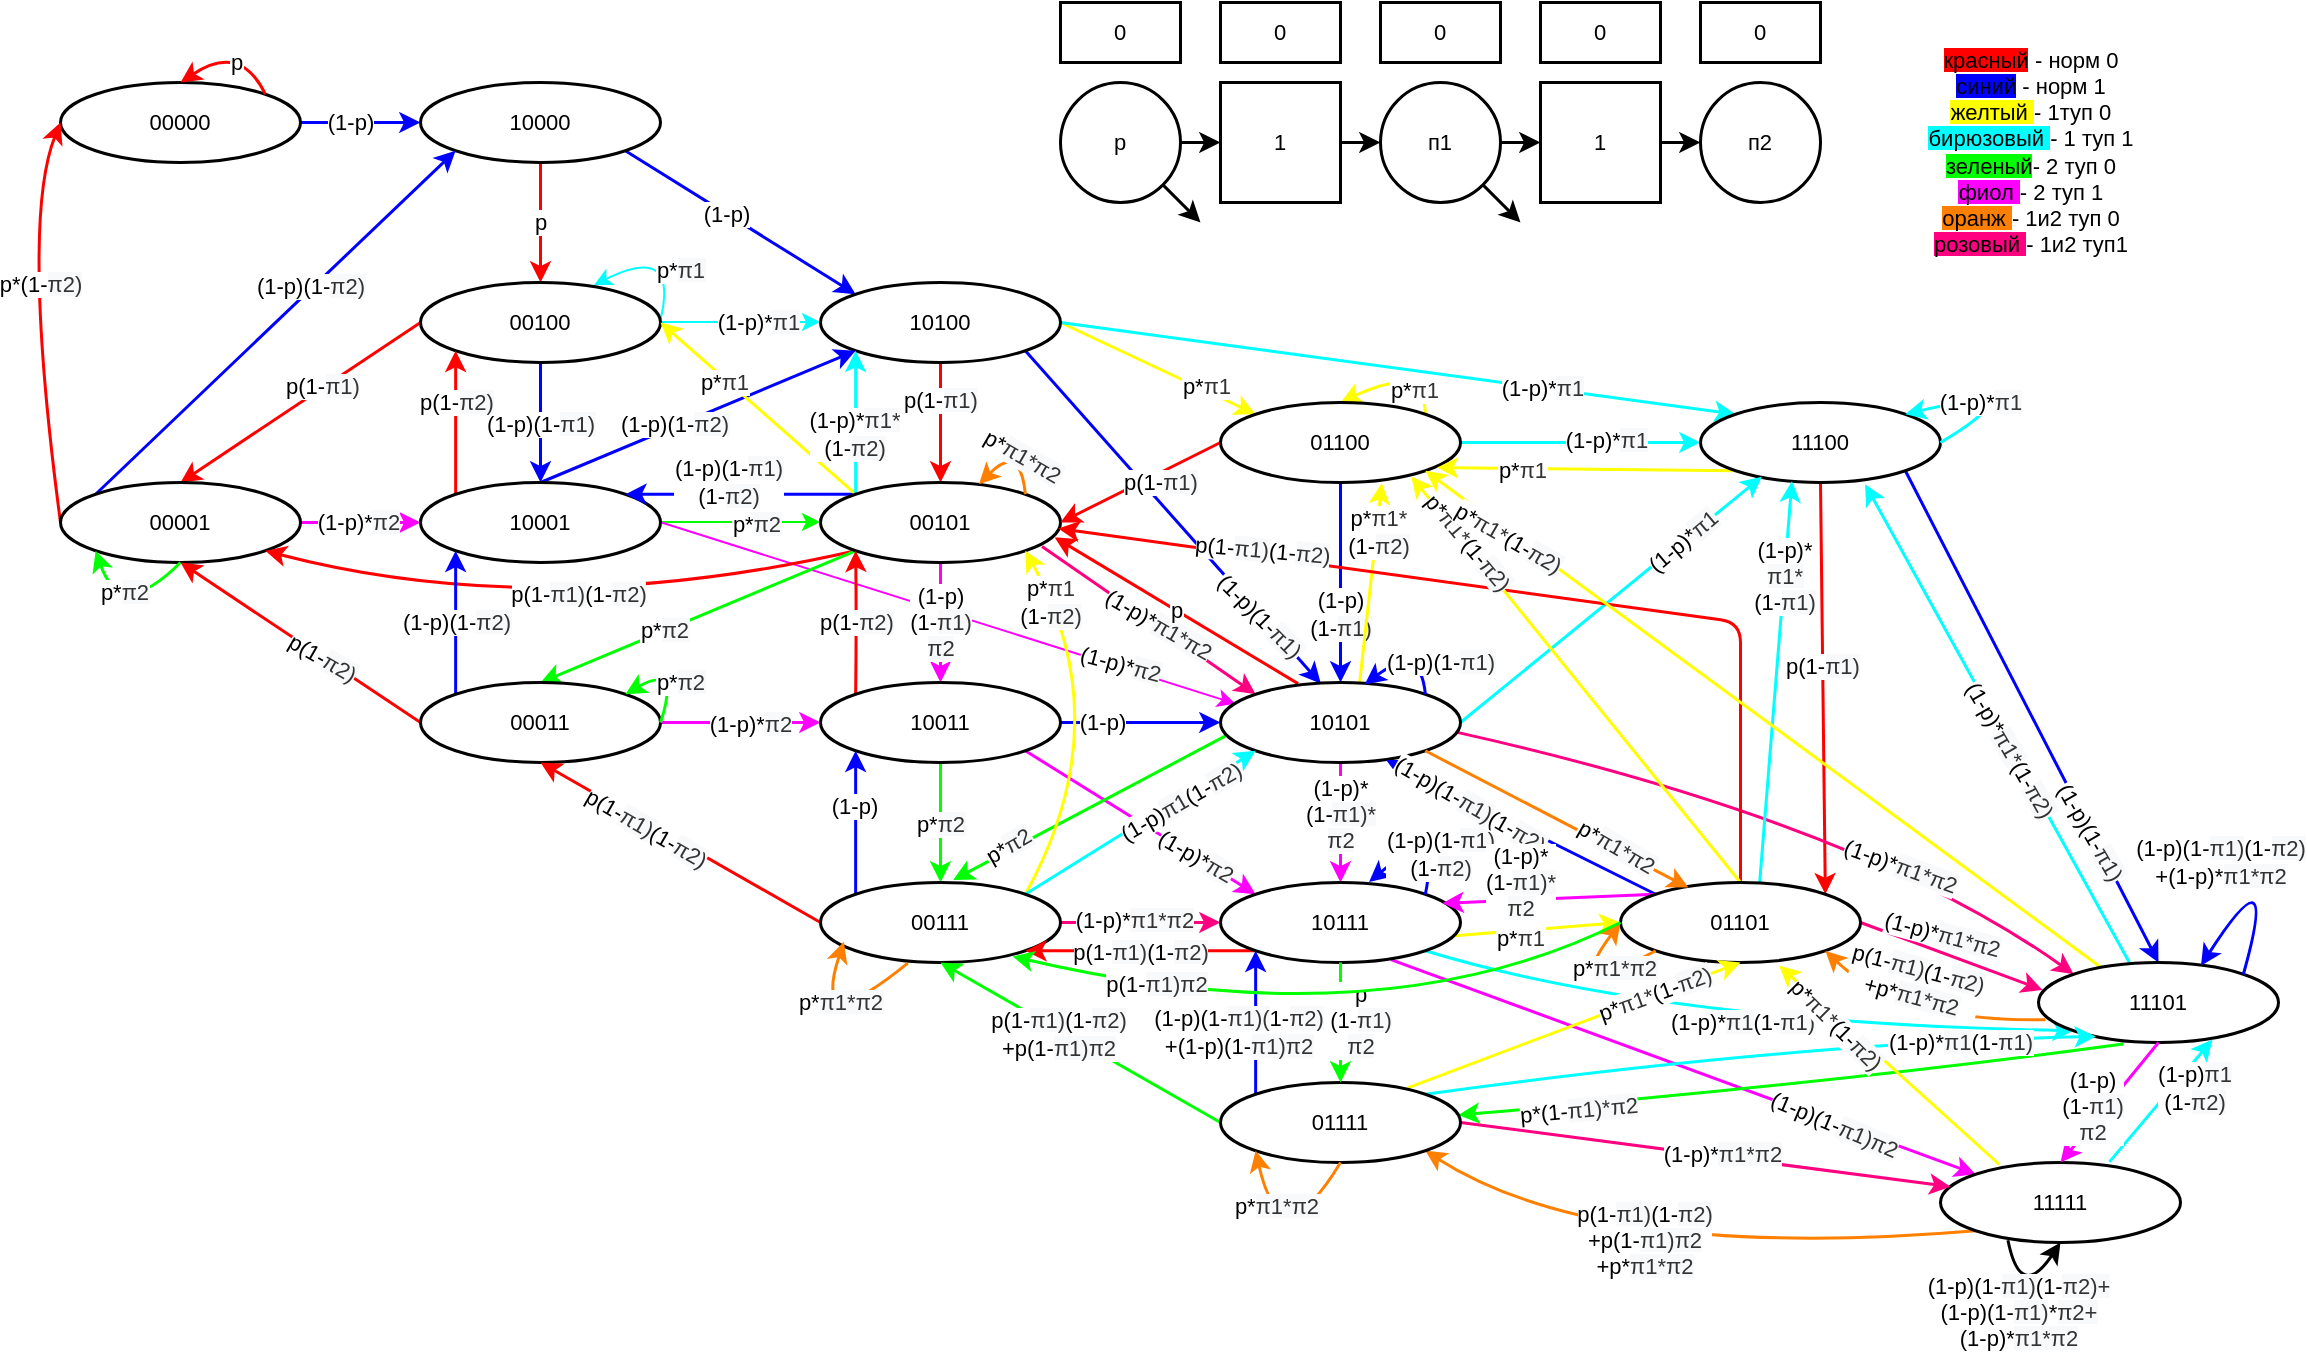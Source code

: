 <mxfile version="20.5.3" type="device" pages="2"><diagram id="EgJaapJs4WXSLVt8PhtL" name="Страница 3"><mxGraphModel dx="1038" dy="623" grid="1" gridSize="10" guides="1" tooltips="1" connect="1" arrows="1" fold="1" page="1" pageScale="1" pageWidth="1169" pageHeight="827" math="0" shadow="0"><root><mxCell id="0"/><mxCell id="1" parent="0"/><mxCell id="jisXFt7eQeBTYl9kposI-1" style="edgeStyle=none;shape=connector;curved=1;rounded=1;orthogonalLoop=1;jettySize=auto;html=1;exitX=1;exitY=0.5;exitDx=0;exitDy=0;labelBackgroundColor=default;strokeColor=#0000FF;fontFamily=Helvetica;fontSize=11;fontColor=#000000;endArrow=classic;strokeWidth=1.5;" parent="1" source="jisXFt7eQeBTYl9kposI-2" target="jisXFt7eQeBTYl9kposI-21" edge="1"><mxGeometry relative="1" as="geometry"/></mxCell><mxCell id="jisXFt7eQeBTYl9kposI-139" value="(1-p)" style="edgeLabel;html=1;align=center;verticalAlign=middle;resizable=0;points=[];fontSize=11;" parent="jisXFt7eQeBTYl9kposI-1" vertex="1" connectable="0"><mxGeometry x="-0.183" relative="1" as="geometry"><mxPoint as="offset"/></mxGeometry></mxCell><mxCell id="jisXFt7eQeBTYl9kposI-2" value="&lt;font style=&quot;font-size: 11px;&quot;&gt;00000&lt;/font&gt;" style="ellipse;whiteSpace=wrap;html=1;strokeColor=#000000;strokeWidth=1.5;movable=1;fontFamily=Helvetica;fontSize=11;" parent="1" vertex="1"><mxGeometry x="40" y="40" width="120" height="40" as="geometry"/></mxCell><mxCell id="jisXFt7eQeBTYl9kposI-3" style="edgeStyle=none;shape=connector;curved=1;rounded=1;orthogonalLoop=1;jettySize=auto;html=1;exitX=1;exitY=0.5;exitDx=0;exitDy=0;entryX=0;entryY=0.5;entryDx=0;entryDy=0;labelBackgroundColor=default;strokeColor=#000000;fontFamily=Helvetica;fontSize=11;fontColor=#000000;endArrow=classic;strokeWidth=1.5;movable=1;" parent="1" source="jisXFt7eQeBTYl9kposI-4" target="jisXFt7eQeBTYl9kposI-9" edge="1"><mxGeometry relative="1" as="geometry"/></mxCell><mxCell id="jisXFt7eQeBTYl9kposI-4" value="p" style="ellipse;whiteSpace=wrap;html=1;strokeWidth=1.5;fontFamily=Helvetica;fontSize=11;fontColor=#000000;movable=1;strokeColor=#000000;" parent="1" vertex="1"><mxGeometry x="540" y="40" width="60" height="60" as="geometry"/></mxCell><mxCell id="jisXFt7eQeBTYl9kposI-5" style="edgeStyle=none;shape=connector;curved=1;rounded=1;orthogonalLoop=1;jettySize=auto;html=1;exitX=1;exitY=0.5;exitDx=0;exitDy=0;labelBackgroundColor=default;strokeColor=#000000;fontFamily=Helvetica;fontSize=11;fontColor=#000000;endArrow=classic;strokeWidth=1.5;movable=1;" parent="1" source="jisXFt7eQeBTYl9kposI-6" target="jisXFt7eQeBTYl9kposI-11" edge="1"><mxGeometry relative="1" as="geometry"/></mxCell><mxCell id="jisXFt7eQeBTYl9kposI-6" value="п1" style="ellipse;whiteSpace=wrap;html=1;strokeWidth=1.5;fontFamily=Helvetica;fontSize=11;fontColor=#000000;movable=1;strokeColor=#000000;" parent="1" vertex="1"><mxGeometry x="700" y="40" width="60" height="60" as="geometry"/></mxCell><mxCell id="jisXFt7eQeBTYl9kposI-7" value="п2" style="ellipse;whiteSpace=wrap;html=1;strokeWidth=1.5;fontFamily=Helvetica;fontSize=11;fontColor=#000000;movable=1;strokeColor=#000000;" parent="1" vertex="1"><mxGeometry x="860" y="40" width="60" height="60" as="geometry"/></mxCell><mxCell id="jisXFt7eQeBTYl9kposI-8" style="edgeStyle=none;shape=connector;curved=1;rounded=1;orthogonalLoop=1;jettySize=auto;html=1;exitX=1;exitY=0.5;exitDx=0;exitDy=0;labelBackgroundColor=default;strokeColor=#000000;fontFamily=Helvetica;fontSize=11;fontColor=#000000;endArrow=classic;strokeWidth=1.5;movable=1;" parent="1" source="jisXFt7eQeBTYl9kposI-9" target="jisXFt7eQeBTYl9kposI-6" edge="1"><mxGeometry relative="1" as="geometry"/></mxCell><mxCell id="jisXFt7eQeBTYl9kposI-9" value="1" style="rounded=0;whiteSpace=wrap;html=1;strokeWidth=1.5;fontFamily=Helvetica;fontSize=11;fontColor=#000000;movable=1;strokeColor=#000000;" parent="1" vertex="1"><mxGeometry x="620" y="40" width="60" height="60" as="geometry"/></mxCell><mxCell id="jisXFt7eQeBTYl9kposI-10" style="edgeStyle=none;shape=connector;curved=1;rounded=1;orthogonalLoop=1;jettySize=auto;html=1;exitX=1;exitY=0.5;exitDx=0;exitDy=0;labelBackgroundColor=default;strokeColor=#000000;fontFamily=Helvetica;fontSize=11;fontColor=#000000;endArrow=classic;strokeWidth=1.5;movable=1;" parent="1" source="jisXFt7eQeBTYl9kposI-11" target="jisXFt7eQeBTYl9kposI-7" edge="1"><mxGeometry relative="1" as="geometry"/></mxCell><mxCell id="jisXFt7eQeBTYl9kposI-11" value="1" style="rounded=0;whiteSpace=wrap;html=1;strokeWidth=1.5;fontFamily=Helvetica;fontSize=11;fontColor=#000000;movable=1;strokeColor=#000000;" parent="1" vertex="1"><mxGeometry x="780" y="40" width="60" height="60" as="geometry"/></mxCell><mxCell id="jisXFt7eQeBTYl9kposI-12" value="" style="endArrow=classic;html=1;rounded=1;labelBackgroundColor=default;strokeColor=#000000;fontFamily=Helvetica;fontSize=11;fontColor=#000000;shape=connector;curved=1;exitX=1;exitY=1;exitDx=0;exitDy=0;strokeWidth=1.5;movable=1;" parent="1" source="jisXFt7eQeBTYl9kposI-6" edge="1"><mxGeometry width="50" height="50" relative="1" as="geometry"><mxPoint x="780" y="330" as="sourcePoint"/><mxPoint x="770" y="110" as="targetPoint"/></mxGeometry></mxCell><mxCell id="jisXFt7eQeBTYl9kposI-13" value="" style="endArrow=classic;html=1;rounded=1;labelBackgroundColor=default;strokeColor=#000000;fontFamily=Helvetica;fontSize=11;fontColor=#000000;shape=connector;curved=1;exitX=1;exitY=1;exitDx=0;exitDy=0;strokeWidth=1.5;movable=1;" parent="1" source="jisXFt7eQeBTYl9kposI-4" edge="1"><mxGeometry width="50" height="50" relative="1" as="geometry"><mxPoint x="650.004" y="120.004" as="sourcePoint"/><mxPoint x="610" y="110" as="targetPoint"/></mxGeometry></mxCell><mxCell id="jisXFt7eQeBTYl9kposI-14" value="0" style="text;html=1;strokeColor=#000000;fillColor=none;align=center;verticalAlign=middle;whiteSpace=wrap;rounded=0;strokeWidth=1.5;fontFamily=Helvetica;fontSize=11;fontColor=#000000;movable=1;" parent="1" vertex="1"><mxGeometry x="540" width="60" height="30" as="geometry"/></mxCell><mxCell id="jisXFt7eQeBTYl9kposI-15" value="0" style="text;html=1;strokeColor=#000000;fillColor=none;align=center;verticalAlign=middle;whiteSpace=wrap;rounded=0;strokeWidth=1.5;fontFamily=Helvetica;fontSize=11;fontColor=#000000;movable=1;" parent="1" vertex="1"><mxGeometry x="620" width="60" height="30" as="geometry"/></mxCell><mxCell id="jisXFt7eQeBTYl9kposI-16" value="0" style="text;html=1;strokeColor=#000000;fillColor=none;align=center;verticalAlign=middle;whiteSpace=wrap;rounded=0;strokeWidth=1.5;fontFamily=Helvetica;fontSize=11;fontColor=#000000;movable=1;" parent="1" vertex="1"><mxGeometry x="700" width="60" height="30" as="geometry"/></mxCell><mxCell id="jisXFt7eQeBTYl9kposI-17" value="0" style="text;html=1;strokeColor=#000000;fillColor=none;align=center;verticalAlign=middle;whiteSpace=wrap;rounded=0;strokeWidth=1.5;fontFamily=Helvetica;fontSize=11;fontColor=#000000;movable=1;" parent="1" vertex="1"><mxGeometry x="780" width="60" height="30" as="geometry"/></mxCell><mxCell id="jisXFt7eQeBTYl9kposI-18" value="0" style="text;html=1;strokeColor=#000000;fillColor=none;align=center;verticalAlign=middle;whiteSpace=wrap;rounded=0;strokeWidth=1.5;fontFamily=Helvetica;fontSize=11;fontColor=#000000;movable=1;" parent="1" vertex="1"><mxGeometry x="860" width="60" height="30" as="geometry"/></mxCell><mxCell id="jisXFt7eQeBTYl9kposI-19" value="p" style="edgeStyle=none;shape=connector;curved=1;rounded=1;orthogonalLoop=1;jettySize=auto;html=1;exitX=0.5;exitY=1;exitDx=0;exitDy=0;entryX=0.5;entryY=0;entryDx=0;entryDy=0;labelBackgroundColor=default;strokeColor=#FF0000;fontFamily=Helvetica;fontSize=11;fontColor=default;endArrow=classic;strokeWidth=1.5;" parent="1" source="jisXFt7eQeBTYl9kposI-21" target="jisXFt7eQeBTYl9kposI-26" edge="1"><mxGeometry relative="1" as="geometry"/></mxCell><mxCell id="jisXFt7eQeBTYl9kposI-20" style="edgeStyle=none;shape=connector;curved=1;rounded=1;orthogonalLoop=1;jettySize=auto;html=1;exitX=1;exitY=1;exitDx=0;exitDy=0;entryX=0;entryY=0;entryDx=0;entryDy=0;labelBackgroundColor=default;strokeColor=#0000FF;fontFamily=Helvetica;fontSize=11;fontColor=default;endArrow=classic;strokeWidth=1.5;" parent="1" source="jisXFt7eQeBTYl9kposI-21" target="jisXFt7eQeBTYl9kposI-31" edge="1"><mxGeometry relative="1" as="geometry"/></mxCell><mxCell id="jisXFt7eQeBTYl9kposI-153" value="(1-p)" style="edgeLabel;html=1;align=center;verticalAlign=middle;resizable=0;points=[];fontSize=11;" parent="jisXFt7eQeBTYl9kposI-20" vertex="1" connectable="0"><mxGeometry x="-0.122" relative="1" as="geometry"><mxPoint as="offset"/></mxGeometry></mxCell><mxCell id="jisXFt7eQeBTYl9kposI-21" value="&lt;font style=&quot;font-size: 11px;&quot;&gt;10000&lt;/font&gt;" style="ellipse;whiteSpace=wrap;html=1;strokeColor=#000000;strokeWidth=1.5;movable=1;fontFamily=Helvetica;fontSize=11;" parent="1" vertex="1"><mxGeometry x="220" y="40" width="120" height="40" as="geometry"/></mxCell><mxCell id="jisXFt7eQeBTYl9kposI-22" style="edgeStyle=none;shape=connector;curved=1;rounded=1;orthogonalLoop=1;jettySize=auto;html=1;exitX=0;exitY=0.5;exitDx=0;exitDy=0;entryX=0.5;entryY=0;entryDx=0;entryDy=0;labelBackgroundColor=default;strokeColor=#FF0000;fontFamily=Helvetica;fontSize=11;fontColor=default;endArrow=classic;strokeWidth=1.5;" parent="1" source="jisXFt7eQeBTYl9kposI-26" target="jisXFt7eQeBTYl9kposI-35" edge="1"><mxGeometry relative="1" as="geometry"/></mxCell><mxCell id="jisXFt7eQeBTYl9kposI-141" value="p(1-&lt;span style=&quot;color: rgb(51, 51, 51); background-color: rgb(248, 249, 250); font-size: 11px;&quot;&gt;π1)&lt;/span&gt;" style="edgeLabel;html=1;align=center;verticalAlign=middle;resizable=0;points=[];fontSize=11;" parent="jisXFt7eQeBTYl9kposI-22" vertex="1" connectable="0"><mxGeometry x="-0.195" y="-1" relative="1" as="geometry"><mxPoint as="offset"/></mxGeometry></mxCell><mxCell id="jisXFt7eQeBTYl9kposI-23" style="edgeStyle=none;shape=connector;curved=1;rounded=1;orthogonalLoop=1;jettySize=auto;html=1;exitX=0.5;exitY=1;exitDx=0;exitDy=0;entryX=0.5;entryY=0;entryDx=0;entryDy=0;labelBackgroundColor=default;strokeColor=#0000FF;fontFamily=Helvetica;fontSize=11;fontColor=default;endArrow=classic;strokeWidth=1.5;" parent="1" source="jisXFt7eQeBTYl9kposI-26" target="jisXFt7eQeBTYl9kposI-40" edge="1"><mxGeometry relative="1" as="geometry"/></mxCell><mxCell id="jisXFt7eQeBTYl9kposI-156" value="(1-p)(1-&lt;span style=&quot;color: rgb(51, 51, 51); background-color: rgb(248, 249, 250); font-size: 11px;&quot;&gt;π1)&lt;/span&gt;" style="edgeLabel;html=1;align=center;verticalAlign=middle;resizable=0;points=[];fontSize=11;" parent="jisXFt7eQeBTYl9kposI-23" vertex="1" connectable="0"><mxGeometry x="0.382" y="1" relative="1" as="geometry"><mxPoint x="-1" y="-11" as="offset"/></mxGeometry></mxCell><mxCell id="jisXFt7eQeBTYl9kposI-24" style="edgeStyle=orthogonalEdgeStyle;rounded=0;orthogonalLoop=1;jettySize=auto;html=1;exitX=1;exitY=0.5;exitDx=0;exitDy=0;strokeColor=#00FFFF;fontSize=11;" parent="1" source="jisXFt7eQeBTYl9kposI-26" target="jisXFt7eQeBTYl9kposI-31" edge="1"><mxGeometry relative="1" as="geometry"/></mxCell><mxCell id="jisXFt7eQeBTYl9kposI-199" value="(1-p)*&lt;span style=&quot;background-color: rgb(248, 249, 250); color: rgb(51, 51, 51); font-size: 11px;&quot;&gt;π1&lt;/span&gt;" style="edgeLabel;html=1;align=center;verticalAlign=middle;resizable=0;points=[];fontSize=11;fontFamily=Helvetica;" parent="jisXFt7eQeBTYl9kposI-24" vertex="1" connectable="0"><mxGeometry x="0.207" y="1" relative="1" as="geometry"><mxPoint y="1" as="offset"/></mxGeometry></mxCell><mxCell id="jisXFt7eQeBTYl9kposI-25" style="orthogonalLoop=1;jettySize=auto;html=1;exitX=1;exitY=0.5;exitDx=0;exitDy=0;strokeColor=#00FFFF;entryX=0.725;entryY=0.038;entryDx=0;entryDy=0;entryPerimeter=0;curved=1;fontSize=11;" parent="1" source="jisXFt7eQeBTYl9kposI-26" target="jisXFt7eQeBTYl9kposI-26" edge="1"><mxGeometry relative="1" as="geometry"><Array as="points"><mxPoint x="350" y="120"/></Array></mxGeometry></mxCell><mxCell id="jisXFt7eQeBTYl9kposI-188" value="p*&lt;span style=&quot;background-color: rgb(248, 249, 250); color: rgb(51, 51, 51); font-size: 11px;&quot;&gt;π1&lt;/span&gt;" style="edgeLabel;html=1;align=center;verticalAlign=middle;resizable=0;points=[];fontSize=11;fontFamily=Helvetica;" parent="jisXFt7eQeBTYl9kposI-25" vertex="1" connectable="0"><mxGeometry x="0.392" y="5" relative="1" as="geometry"><mxPoint x="16" as="offset"/></mxGeometry></mxCell><mxCell id="jisXFt7eQeBTYl9kposI-26" value="&lt;font style=&quot;font-size: 11px;&quot;&gt;00100&lt;/font&gt;" style="ellipse;whiteSpace=wrap;html=1;strokeColor=#000000;strokeWidth=1.5;movable=1;fontFamily=Helvetica;fontSize=11;" parent="1" vertex="1"><mxGeometry x="220" y="140" width="120" height="40" as="geometry"/></mxCell><mxCell id="jisXFt7eQeBTYl9kposI-27" style="edgeStyle=none;shape=connector;curved=1;rounded=1;orthogonalLoop=1;jettySize=auto;html=1;exitX=0.5;exitY=1;exitDx=0;exitDy=0;entryX=0.5;entryY=0;entryDx=0;entryDy=0;labelBackgroundColor=default;strokeColor=#FF0000;fontFamily=Helvetica;fontSize=11;fontColor=default;endArrow=classic;strokeWidth=1.5;" parent="1" source="jisXFt7eQeBTYl9kposI-31" target="jisXFt7eQeBTYl9kposI-49" edge="1"><mxGeometry relative="1" as="geometry"/></mxCell><mxCell id="jisXFt7eQeBTYl9kposI-142" value="p(1-&lt;span style=&quot;color: rgb(51, 51, 51); background-color: rgb(248, 249, 250); font-size: 11px;&quot;&gt;π1)&lt;/span&gt;" style="edgeLabel;html=1;align=center;verticalAlign=middle;resizable=0;points=[];fontSize=11;" parent="jisXFt7eQeBTYl9kposI-27" vertex="1" connectable="0"><mxGeometry x="-0.377" relative="1" as="geometry"><mxPoint as="offset"/></mxGeometry></mxCell><mxCell id="jisXFt7eQeBTYl9kposI-28" style="edgeStyle=none;shape=connector;curved=1;rounded=1;orthogonalLoop=1;jettySize=auto;html=1;exitX=1;exitY=1;exitDx=0;exitDy=0;labelBackgroundColor=default;strokeColor=#0000FF;fontFamily=Helvetica;fontSize=11;fontColor=default;endArrow=classic;strokeWidth=1.5;entryX=0.418;entryY=0.014;entryDx=0;entryDy=0;entryPerimeter=0;" parent="1" source="jisXFt7eQeBTYl9kposI-31" target="jisXFt7eQeBTYl9kposI-79" edge="1"><mxGeometry relative="1" as="geometry"/></mxCell><mxCell id="jisXFt7eQeBTYl9kposI-159" value="(1-p)(1-&lt;span style=&quot;color: rgb(51, 51, 51); background-color: rgb(248, 249, 250); font-size: 11px;&quot;&gt;π1)&lt;/span&gt;" style="edgeLabel;html=1;align=center;verticalAlign=middle;resizable=0;points=[];fontSize=11;rotation=45;" parent="jisXFt7eQeBTYl9kposI-28" vertex="1" connectable="0"><mxGeometry x="0.226" relative="1" as="geometry"><mxPoint x="27" y="30" as="offset"/></mxGeometry></mxCell><mxCell id="jisXFt7eQeBTYl9kposI-29" style="edgeStyle=none;shape=connector;curved=1;rounded=1;orthogonalLoop=1;jettySize=auto;html=1;exitX=1;exitY=0.5;exitDx=0;exitDy=0;entryX=0;entryY=0;entryDx=0;entryDy=0;labelBackgroundColor=default;strokeColor=#FFFF00;fontFamily=Helvetica;fontSize=11;fontColor=default;endArrow=classic;strokeWidth=1.5;" parent="1" source="jisXFt7eQeBTYl9kposI-31" target="jisXFt7eQeBTYl9kposI-59" edge="1"><mxGeometry relative="1" as="geometry"/></mxCell><mxCell id="jisXFt7eQeBTYl9kposI-175" value="p*&lt;span style=&quot;color: rgb(51, 51, 51); font-size: 11px;&quot;&gt;π1&lt;/span&gt;" style="edgeLabel;html=1;align=center;verticalAlign=middle;resizable=0;points=[];fontSize=11;fontFamily=Helvetica;" parent="jisXFt7eQeBTYl9kposI-29" vertex="1" connectable="0"><mxGeometry x="-0.273" y="1" relative="1" as="geometry"><mxPoint x="37" y="16" as="offset"/></mxGeometry></mxCell><mxCell id="jisXFt7eQeBTYl9kposI-30" style="edgeStyle=none;shape=connector;curved=1;rounded=1;orthogonalLoop=1;jettySize=auto;html=1;exitX=1;exitY=0.5;exitDx=0;exitDy=0;entryX=0;entryY=0;entryDx=0;entryDy=0;labelBackgroundColor=default;strokeColor=#00FFFF;fontFamily=Helvetica;fontSize=11;fontColor=default;endArrow=classic;strokeWidth=1.5;" parent="1" source="jisXFt7eQeBTYl9kposI-31" target="jisXFt7eQeBTYl9kposI-63" edge="1"><mxGeometry relative="1" as="geometry"/></mxCell><mxCell id="jisXFt7eQeBTYl9kposI-191" value="(1-p)*&lt;span style=&quot;background-color: rgb(248, 249, 250); color: rgb(51, 51, 51); font-size: 11px;&quot;&gt;π1&lt;/span&gt;" style="edgeLabel;html=1;align=center;verticalAlign=middle;resizable=0;points=[];fontSize=11;fontFamily=Helvetica;" parent="jisXFt7eQeBTYl9kposI-30" vertex="1" connectable="0"><mxGeometry x="0.424" relative="1" as="geometry"><mxPoint as="offset"/></mxGeometry></mxCell><mxCell id="jisXFt7eQeBTYl9kposI-31" value="&lt;font style=&quot;font-size: 11px;&quot;&gt;10100&lt;/font&gt;" style="ellipse;whiteSpace=wrap;html=1;strokeColor=#000000;strokeWidth=1.5;movable=1;fontFamily=Helvetica;fontSize=11;" parent="1" vertex="1"><mxGeometry x="420" y="140" width="120" height="40" as="geometry"/></mxCell><mxCell id="jisXFt7eQeBTYl9kposI-32" style="edgeStyle=none;shape=connector;curved=1;rounded=1;orthogonalLoop=1;jettySize=auto;html=1;exitX=0;exitY=0.5;exitDx=0;exitDy=0;entryX=0;entryY=0.5;entryDx=0;entryDy=0;labelBackgroundColor=default;strokeColor=#FF0000;fontFamily=Helvetica;fontSize=11;fontColor=default;endArrow=classic;strokeWidth=1.5;" parent="1" source="jisXFt7eQeBTYl9kposI-35" target="jisXFt7eQeBTYl9kposI-2" edge="1"><mxGeometry relative="1" as="geometry"><mxPoint x="100" y="340" as="targetPoint"/><Array as="points"><mxPoint x="20" y="110"/></Array></mxGeometry></mxCell><mxCell id="jisXFt7eQeBTYl9kposI-140" value="p*(1-&lt;span style=&quot;color: rgb(51, 51, 51); background-color: rgb(248, 249, 250); font-size: 11px;&quot;&gt;π2)&lt;/span&gt;" style="edgeLabel;html=1;align=center;verticalAlign=middle;resizable=0;points=[];fontSize=11;" parent="jisXFt7eQeBTYl9kposI-32" vertex="1" connectable="0"><mxGeometry x="0.172" y="-6" relative="1" as="geometry"><mxPoint as="offset"/></mxGeometry></mxCell><mxCell id="jisXFt7eQeBTYl9kposI-33" style="edgeStyle=none;shape=connector;curved=1;rounded=1;orthogonalLoop=1;jettySize=auto;html=1;exitX=0;exitY=0;exitDx=0;exitDy=0;entryX=0;entryY=1;entryDx=0;entryDy=0;labelBackgroundColor=default;strokeColor=#0000FF;fontFamily=Helvetica;fontSize=11;fontColor=default;endArrow=classic;strokeWidth=1.5;" parent="1" source="jisXFt7eQeBTYl9kposI-35" target="jisXFt7eQeBTYl9kposI-21" edge="1"><mxGeometry relative="1" as="geometry"><mxPoint x="280" y="340" as="targetPoint"/></mxGeometry></mxCell><mxCell id="jisXFt7eQeBTYl9kposI-158" value="(1-p)(1-&lt;span style=&quot;color: rgb(51, 51, 51); background-color: rgb(248, 249, 250); font-size: 11px;&quot;&gt;π2)&lt;/span&gt;" style="edgeLabel;html=1;align=center;verticalAlign=middle;resizable=0;points=[];fontSize=11;" parent="jisXFt7eQeBTYl9kposI-33" vertex="1" connectable="0"><mxGeometry x="0.206" y="2" relative="1" as="geometry"><mxPoint y="1" as="offset"/></mxGeometry></mxCell><mxCell id="jisXFt7eQeBTYl9kposI-34" style="edgeStyle=none;shape=connector;curved=1;rounded=1;orthogonalLoop=1;jettySize=auto;html=1;exitX=1;exitY=0.5;exitDx=0;exitDy=0;labelBackgroundColor=default;strokeColor=#FF00FF;fontFamily=Helvetica;fontSize=11;fontColor=default;endArrow=classic;strokeWidth=1.5;" parent="1" source="jisXFt7eQeBTYl9kposI-35" target="jisXFt7eQeBTYl9kposI-40" edge="1"><mxGeometry relative="1" as="geometry"/></mxCell><mxCell id="jisXFt7eQeBTYl9kposI-212" value="(1-p)*&lt;span style=&quot;background-color: rgb(248, 249, 250); color: rgb(51, 51, 51); font-size: 11px;&quot;&gt;π2&lt;/span&gt;" style="edgeLabel;html=1;align=center;verticalAlign=middle;resizable=0;points=[];fontSize=11;fontFamily=Helvetica;" parent="jisXFt7eQeBTYl9kposI-34" vertex="1" connectable="0"><mxGeometry x="0.177" y="-1" relative="1" as="geometry"><mxPoint x="-7" y="-1" as="offset"/></mxGeometry></mxCell><mxCell id="jisXFt7eQeBTYl9kposI-35" value="&lt;font style=&quot;font-size: 11px;&quot;&gt;00001&lt;/font&gt;" style="ellipse;whiteSpace=wrap;html=1;strokeColor=#000000;strokeWidth=1.5;movable=1;fontFamily=Helvetica;fontSize=11;" parent="1" vertex="1"><mxGeometry x="40" y="240" width="120" height="40" as="geometry"/></mxCell><mxCell id="jisXFt7eQeBTYl9kposI-36" value="p(1-&lt;span style=&quot;color: rgb(51, 51, 51); background-color: rgb(248, 249, 250); font-size: 11px;&quot;&gt;π2)&lt;/span&gt;" style="edgeStyle=none;shape=connector;curved=1;rounded=1;orthogonalLoop=1;jettySize=auto;html=1;exitX=0;exitY=0;exitDx=0;exitDy=0;entryX=0;entryY=1;entryDx=0;entryDy=0;labelBackgroundColor=default;strokeColor=#FF0000;fontFamily=Helvetica;fontSize=11;fontColor=default;endArrow=classic;strokeWidth=1.5;" parent="1" source="jisXFt7eQeBTYl9kposI-40" target="jisXFt7eQeBTYl9kposI-26" edge="1"><mxGeometry x="0.279" relative="1" as="geometry"><mxPoint as="offset"/></mxGeometry></mxCell><mxCell id="jisXFt7eQeBTYl9kposI-37" style="edgeStyle=none;shape=connector;curved=1;rounded=1;orthogonalLoop=1;jettySize=auto;html=1;exitX=0.5;exitY=0;exitDx=0;exitDy=0;entryX=0;entryY=1;entryDx=0;entryDy=0;labelBackgroundColor=default;strokeColor=#0000FF;fontFamily=Helvetica;fontSize=11;fontColor=default;endArrow=classic;strokeWidth=1.5;" parent="1" source="jisXFt7eQeBTYl9kposI-40" target="jisXFt7eQeBTYl9kposI-31" edge="1"><mxGeometry relative="1" as="geometry"/></mxCell><mxCell id="jisXFt7eQeBTYl9kposI-157" value="(1-p)(1-&lt;span style=&quot;color: rgb(51, 51, 51); background-color: rgb(248, 249, 250); font-size: 11px;&quot;&gt;π2)&lt;/span&gt;" style="edgeLabel;html=1;align=center;verticalAlign=middle;resizable=0;points=[];fontSize=11;" parent="jisXFt7eQeBTYl9kposI-37" vertex="1" connectable="0"><mxGeometry x="-0.145" y="1" relative="1" as="geometry"><mxPoint as="offset"/></mxGeometry></mxCell><mxCell id="jisXFt7eQeBTYl9kposI-38" style="edgeStyle=none;curved=1;orthogonalLoop=1;jettySize=auto;html=1;exitX=1;exitY=0.5;exitDx=0;exitDy=0;entryX=0;entryY=0.5;entryDx=0;entryDy=0;strokeColor=#00FF00;fontSize=11;" parent="1" source="jisXFt7eQeBTYl9kposI-40" target="jisXFt7eQeBTYl9kposI-49" edge="1"><mxGeometry relative="1" as="geometry"/></mxCell><mxCell id="jisXFt7eQeBTYl9kposI-202" value="p*&lt;span style=&quot;background-color: rgb(248, 249, 250); color: rgb(51, 51, 51); font-size: 11px;&quot;&gt;π2&lt;/span&gt;" style="edgeLabel;html=1;align=center;verticalAlign=middle;resizable=0;points=[];fontSize=11;fontFamily=Helvetica;" parent="jisXFt7eQeBTYl9kposI-38" vertex="1" connectable="0"><mxGeometry x="0.201" y="-1" relative="1" as="geometry"><mxPoint as="offset"/></mxGeometry></mxCell><mxCell id="jisXFt7eQeBTYl9kposI-39" style="edgeStyle=none;curved=1;orthogonalLoop=1;jettySize=auto;html=1;exitX=1;exitY=0.5;exitDx=0;exitDy=0;entryX=0.064;entryY=0.271;entryDx=0;entryDy=0;entryPerimeter=0;strokeColor=#FF00FF;fontSize=11;" parent="1" source="jisXFt7eQeBTYl9kposI-40" target="jisXFt7eQeBTYl9kposI-79" edge="1"><mxGeometry relative="1" as="geometry"/></mxCell><mxCell id="jisXFt7eQeBTYl9kposI-213" value="(1-p)*&lt;span style=&quot;background-color: rgb(248, 249, 250); color: rgb(51, 51, 51); font-size: 11px;&quot;&gt;π2&lt;/span&gt;" style="edgeLabel;html=1;align=center;verticalAlign=middle;resizable=0;points=[];fontSize=11;fontFamily=Helvetica;rotation=15;" parent="jisXFt7eQeBTYl9kposI-39" vertex="1" connectable="0"><mxGeometry x="0.394" y="-2" relative="1" as="geometry"><mxPoint x="30" y="5" as="offset"/></mxGeometry></mxCell><mxCell id="jisXFt7eQeBTYl9kposI-40" value="&lt;font style=&quot;font-size: 11px;&quot;&gt;10001&lt;/font&gt;" style="ellipse;whiteSpace=wrap;html=1;strokeColor=#000000;strokeWidth=1.5;movable=1;fontFamily=Helvetica;fontSize=11;" parent="1" vertex="1"><mxGeometry x="220" y="240" width="120" height="40" as="geometry"/></mxCell><mxCell id="jisXFt7eQeBTYl9kposI-41" style="edgeStyle=none;shape=connector;curved=1;rounded=1;orthogonalLoop=1;jettySize=auto;html=1;exitX=0.5;exitY=1;exitDx=0;exitDy=0;entryX=0;entryY=1;entryDx=0;entryDy=0;labelBackgroundColor=default;strokeColor=#00FF00;fontFamily=Helvetica;fontSize=11;fontColor=default;endArrow=classic;strokeWidth=1.5;" parent="1" source="jisXFt7eQeBTYl9kposI-35" target="jisXFt7eQeBTYl9kposI-35" edge="1"><mxGeometry relative="1" as="geometry"><Array as="points"><mxPoint x="70" y="310"/></Array></mxGeometry></mxCell><mxCell id="jisXFt7eQeBTYl9kposI-201" value="p*&lt;span style=&quot;background-color: rgb(248, 249, 250); color: rgb(51, 51, 51); font-size: 11px;&quot;&gt;π2&lt;/span&gt;" style="edgeLabel;html=1;align=center;verticalAlign=middle;resizable=0;points=[];fontSize=11;fontFamily=Helvetica;" parent="jisXFt7eQeBTYl9kposI-41" vertex="1" connectable="0"><mxGeometry x="0.391" y="-7" relative="1" as="geometry"><mxPoint as="offset"/></mxGeometry></mxCell><mxCell id="jisXFt7eQeBTYl9kposI-42" style="edgeStyle=none;shape=connector;curved=1;rounded=1;orthogonalLoop=1;jettySize=auto;html=1;exitX=0;exitY=1;exitDx=0;exitDy=0;entryX=1;entryY=1;entryDx=0;entryDy=0;labelBackgroundColor=default;strokeColor=#FF0000;fontFamily=Helvetica;fontSize=11;fontColor=default;endArrow=classic;strokeWidth=1.5;" parent="1" source="jisXFt7eQeBTYl9kposI-49" target="jisXFt7eQeBTYl9kposI-35" edge="1"><mxGeometry relative="1" as="geometry"><Array as="points"><mxPoint x="280" y="310"/></Array></mxGeometry></mxCell><mxCell id="jisXFt7eQeBTYl9kposI-143" value="p(1-&lt;span style=&quot;color: rgb(51, 51, 51); background-color: rgb(248, 249, 250); font-size: 11px;&quot;&gt;π1)&lt;/span&gt;(1-&lt;span style=&quot;color: rgb(51, 51, 51); background-color: rgb(248, 249, 250); font-size: 11px;&quot;&gt;π2)&lt;/span&gt;" style="edgeLabel;html=1;align=center;verticalAlign=middle;resizable=0;points=[];fontSize=11;" parent="jisXFt7eQeBTYl9kposI-42" vertex="1" connectable="0"><mxGeometry x="0.068" y="-13" relative="1" as="geometry"><mxPoint x="16" y="-2" as="offset"/></mxGeometry></mxCell><mxCell id="jisXFt7eQeBTYl9kposI-43" style="edgeStyle=none;shape=connector;curved=1;rounded=1;orthogonalLoop=1;jettySize=auto;html=1;exitX=0;exitY=0;exitDx=0;exitDy=0;entryX=1;entryY=0;entryDx=0;entryDy=0;labelBackgroundColor=default;strokeColor=#0000FF;fontFamily=Helvetica;fontSize=11;fontColor=default;endArrow=classic;strokeWidth=1.5;" parent="1" source="jisXFt7eQeBTYl9kposI-49" target="jisXFt7eQeBTYl9kposI-40" edge="1"><mxGeometry relative="1" as="geometry"/></mxCell><mxCell id="jisXFt7eQeBTYl9kposI-170" value="(1-p)(1-&lt;span style=&quot;color: rgb(51, 51, 51); background-color: rgb(248, 249, 250); font-size: 11px;&quot;&gt;π1)&lt;br style=&quot;font-size: 11px;&quot;&gt;&lt;/span&gt;(1-&lt;span style=&quot;color: rgb(51, 51, 51); background-color: rgb(248, 249, 250); font-size: 11px;&quot;&gt;π2)&lt;/span&gt;" style="edgeLabel;html=1;align=center;verticalAlign=middle;resizable=0;points=[];fontSize=11;" parent="jisXFt7eQeBTYl9kposI-43" vertex="1" connectable="0"><mxGeometry x="0.287" y="-1" relative="1" as="geometry"><mxPoint x="10" y="-5" as="offset"/></mxGeometry></mxCell><mxCell id="jisXFt7eQeBTYl9kposI-44" style="edgeStyle=none;shape=connector;curved=1;rounded=1;orthogonalLoop=1;jettySize=auto;html=1;exitX=0;exitY=0;exitDx=0;exitDy=0;entryX=1;entryY=0.5;entryDx=0;entryDy=0;labelBackgroundColor=default;strokeColor=#FFFF00;fontFamily=Helvetica;fontSize=11;fontColor=default;endArrow=classic;strokeWidth=1.5;" parent="1" source="jisXFt7eQeBTYl9kposI-49" target="jisXFt7eQeBTYl9kposI-26" edge="1"><mxGeometry relative="1" as="geometry"/></mxCell><mxCell id="jisXFt7eQeBTYl9kposI-183" value="p*&lt;span style=&quot;color: rgb(51, 51, 51); font-size: 11px;&quot;&gt;π1&lt;/span&gt;" style="edgeLabel;html=1;align=center;verticalAlign=middle;resizable=0;points=[];fontSize=11;fontFamily=Helvetica;" parent="jisXFt7eQeBTYl9kposI-44" vertex="1" connectable="0"><mxGeometry x="0.333" y="1" relative="1" as="geometry"><mxPoint as="offset"/></mxGeometry></mxCell><mxCell id="jisXFt7eQeBTYl9kposI-45" style="edgeStyle=none;shape=connector;curved=1;rounded=1;orthogonalLoop=1;jettySize=auto;html=1;exitX=0;exitY=0;exitDx=0;exitDy=0;entryX=0;entryY=1;entryDx=0;entryDy=0;labelBackgroundColor=default;strokeColor=#00FFFF;fontFamily=Helvetica;fontSize=11;fontColor=default;endArrow=classic;strokeWidth=1.5;" parent="1" source="jisXFt7eQeBTYl9kposI-49" target="jisXFt7eQeBTYl9kposI-31" edge="1"><mxGeometry relative="1" as="geometry"/></mxCell><mxCell id="jisXFt7eQeBTYl9kposI-189" value="(1-p)*&lt;span style=&quot;background-color: rgb(248, 249, 250); color: rgb(51, 51, 51); font-size: 11px;&quot;&gt;π1*&lt;br style=&quot;font-size: 11px;&quot;&gt;&lt;/span&gt;(1-&lt;span style=&quot;color: rgb(51, 51, 51); background-color: rgb(248, 249, 250); font-size: 11px;&quot;&gt;π2)&lt;/span&gt;&lt;span style=&quot;background-color: rgb(248, 249, 250); color: rgb(51, 51, 51); font-size: 11px;&quot;&gt;&lt;br style=&quot;font-size: 11px;&quot;&gt;&lt;/span&gt;" style="edgeLabel;html=1;align=center;verticalAlign=middle;resizable=0;points=[];fontSize=11;fontFamily=Helvetica;" parent="jisXFt7eQeBTYl9kposI-45" vertex="1" connectable="0"><mxGeometry x="-0.155" y="1" relative="1" as="geometry"><mxPoint as="offset"/></mxGeometry></mxCell><mxCell id="jisXFt7eQeBTYl9kposI-46" style="edgeStyle=none;shape=connector;curved=1;rounded=1;orthogonalLoop=1;jettySize=auto;html=1;exitX=0;exitY=1;exitDx=0;exitDy=0;entryX=0.5;entryY=0;entryDx=0;entryDy=0;labelBackgroundColor=default;strokeColor=#00FF00;fontFamily=Helvetica;fontSize=11;fontColor=default;endArrow=classic;strokeWidth=1.5;" parent="1" source="jisXFt7eQeBTYl9kposI-49" target="jisXFt7eQeBTYl9kposI-67" edge="1"><mxGeometry relative="1" as="geometry"/></mxCell><mxCell id="jisXFt7eQeBTYl9kposI-203" value="p*&lt;span style=&quot;background-color: rgb(248, 249, 250); color: rgb(51, 51, 51); font-size: 11px;&quot;&gt;π2&lt;/span&gt;" style="edgeLabel;html=1;align=center;verticalAlign=middle;resizable=0;points=[];fontSize=11;fontFamily=Helvetica;" parent="jisXFt7eQeBTYl9kposI-46" vertex="1" connectable="0"><mxGeometry x="0.21" relative="1" as="geometry"><mxPoint as="offset"/></mxGeometry></mxCell><mxCell id="jisXFt7eQeBTYl9kposI-47" style="edgeStyle=none;shape=connector;curved=1;rounded=1;orthogonalLoop=1;jettySize=auto;html=1;exitX=0.5;exitY=1;exitDx=0;exitDy=0;labelBackgroundColor=default;strokeColor=#FF00FF;fontFamily=Helvetica;fontSize=11;fontColor=default;endArrow=classic;strokeWidth=1.5;" parent="1" source="jisXFt7eQeBTYl9kposI-49" target="jisXFt7eQeBTYl9kposI-72" edge="1"><mxGeometry relative="1" as="geometry"/></mxCell><mxCell id="jisXFt7eQeBTYl9kposI-214" value="(1-p)&lt;br style=&quot;font-size: 11px;&quot;&gt;(1-&lt;span style=&quot;color: rgb(51, 51, 51); background-color: rgb(248, 249, 250); font-size: 11px;&quot;&gt;π1)&lt;/span&gt;&lt;span style=&quot;background-color: rgb(255, 255, 255); font-size: 11px;&quot;&gt;&lt;br style=&quot;font-size: 11px;&quot;&gt;&lt;/span&gt;&lt;span style=&quot;background-color: rgb(248, 249, 250); color: rgb(51, 51, 51); font-size: 11px;&quot;&gt;π2&lt;/span&gt;" style="edgeLabel;html=1;align=center;verticalAlign=middle;resizable=0;points=[];fontSize=11;fontFamily=Helvetica;" parent="jisXFt7eQeBTYl9kposI-47" vertex="1" connectable="0"><mxGeometry x="0.326" relative="1" as="geometry"><mxPoint y="-10" as="offset"/></mxGeometry></mxCell><mxCell id="jisXFt7eQeBTYl9kposI-48" style="edgeStyle=none;shape=connector;curved=1;rounded=1;orthogonalLoop=1;jettySize=auto;html=1;exitX=0.923;exitY=0.8;exitDx=0;exitDy=0;labelBackgroundColor=default;strokeColor=#FF0080;fontFamily=Helvetica;fontSize=11;fontColor=default;endArrow=classic;strokeWidth=1.5;entryX=0;entryY=0;entryDx=0;entryDy=0;exitPerimeter=0;" parent="1" source="jisXFt7eQeBTYl9kposI-49" target="jisXFt7eQeBTYl9kposI-79" edge="1"><mxGeometry relative="1" as="geometry"/></mxCell><mxCell id="jisXFt7eQeBTYl9kposI-240" value="&lt;span style=&quot;font-size: 11px;&quot;&gt;(1-p)*&lt;span style=&quot;color: rgb(51, 51, 51); background-color: rgb(248, 249, 250); font-size: 11px;&quot;&gt;π1*&lt;/span&gt;&lt;/span&gt;&lt;span style=&quot;background-color: rgb(248, 249, 250); color: rgb(51, 51, 51); font-size: 11px;&quot;&gt;π2&lt;/span&gt;" style="edgeLabel;html=1;align=center;verticalAlign=middle;resizable=0;points=[];fontSize=11;fontFamily=Helvetica;rotation=30;" parent="jisXFt7eQeBTYl9kposI-48" vertex="1" connectable="0"><mxGeometry x="0.208" y="1" relative="1" as="geometry"><mxPoint x="-7" y="-5" as="offset"/></mxGeometry></mxCell><mxCell id="jisXFt7eQeBTYl9kposI-49" value="&lt;font style=&quot;font-size: 11px;&quot;&gt;00101&lt;/font&gt;" style="ellipse;whiteSpace=wrap;html=1;strokeColor=#000000;strokeWidth=1.5;movable=1;fontFamily=Helvetica;fontSize=11;" parent="1" vertex="1"><mxGeometry x="420" y="240" width="120" height="40" as="geometry"/></mxCell><mxCell id="jisXFt7eQeBTYl9kposI-55" style="edgeStyle=none;shape=connector;curved=1;rounded=1;orthogonalLoop=1;jettySize=auto;html=1;exitX=0;exitY=0.5;exitDx=0;exitDy=0;labelBackgroundColor=default;strokeColor=#FF0000;fontFamily=Helvetica;fontSize=11;fontColor=default;endArrow=classic;strokeWidth=1.5;entryX=1;entryY=0.5;entryDx=0;entryDy=0;" parent="1" source="jisXFt7eQeBTYl9kposI-59" target="jisXFt7eQeBTYl9kposI-49" edge="1"><mxGeometry relative="1" as="geometry"><mxPoint x="540" y="260" as="targetPoint"/></mxGeometry></mxCell><mxCell id="jisXFt7eQeBTYl9kposI-148" value="p(1-&lt;span style=&quot;color: rgb(51, 51, 51); background-color: rgb(248, 249, 250); font-size: 11px;&quot;&gt;π1)&lt;/span&gt;" style="edgeLabel;html=1;align=center;verticalAlign=middle;resizable=0;points=[];fontSize=11;" parent="jisXFt7eQeBTYl9kposI-55" vertex="1" connectable="0"><mxGeometry x="0.207" relative="1" as="geometry"><mxPoint x="18" y="-4" as="offset"/></mxGeometry></mxCell><mxCell id="jisXFt7eQeBTYl9kposI-56" style="edgeStyle=none;shape=connector;curved=1;rounded=1;orthogonalLoop=1;jettySize=auto;html=1;exitX=0.5;exitY=1;exitDx=0;exitDy=0;labelBackgroundColor=default;strokeColor=#0000FF;fontFamily=Helvetica;fontSize=11;fontColor=default;endArrow=classic;entryX=0.5;entryY=0;entryDx=0;entryDy=0;strokeWidth=1.5;" parent="1" source="jisXFt7eQeBTYl9kposI-59" target="jisXFt7eQeBTYl9kposI-79" edge="1"><mxGeometry relative="1" as="geometry"/></mxCell><mxCell id="jisXFt7eQeBTYl9kposI-172" value="(1-p)&lt;br style=&quot;font-size: 11px;&quot;&gt;(1-&lt;span style=&quot;color: rgb(51, 51, 51); background-color: rgb(248, 249, 250); font-size: 11px;&quot;&gt;π1)&lt;/span&gt;" style="edgeLabel;html=1;align=center;verticalAlign=middle;resizable=0;points=[];fontSize=11;" parent="jisXFt7eQeBTYl9kposI-56" vertex="1" connectable="0"><mxGeometry x="0.194" relative="1" as="geometry"><mxPoint y="6" as="offset"/></mxGeometry></mxCell><mxCell id="jisXFt7eQeBTYl9kposI-57" style="edgeStyle=none;shape=connector;curved=1;rounded=1;orthogonalLoop=1;jettySize=auto;html=1;exitX=1;exitY=0;exitDx=0;exitDy=0;labelBackgroundColor=default;strokeColor=#FFFF00;fontFamily=Helvetica;fontSize=11;fontColor=default;endArrow=classic;entryX=0.5;entryY=0;entryDx=0;entryDy=0;strokeWidth=1.5;" parent="1" source="jisXFt7eQeBTYl9kposI-59" target="jisXFt7eQeBTYl9kposI-59" edge="1"><mxGeometry relative="1" as="geometry"><Array as="points"><mxPoint x="722" y="180"/></Array></mxGeometry></mxCell><mxCell id="jisXFt7eQeBTYl9kposI-176" value="p*&lt;span style=&quot;color: rgb(51, 51, 51); font-size: 11px;&quot;&gt;π1&lt;/span&gt;" style="edgeLabel;html=1;align=center;verticalAlign=middle;resizable=0;points=[];fontSize=11;fontFamily=Helvetica;" parent="jisXFt7eQeBTYl9kposI-57" vertex="1" connectable="0"><mxGeometry x="-0.405" y="5" relative="1" as="geometry"><mxPoint y="9" as="offset"/></mxGeometry></mxCell><mxCell id="jisXFt7eQeBTYl9kposI-58" style="edgeStyle=none;shape=connector;curved=1;rounded=1;orthogonalLoop=1;jettySize=auto;html=1;exitX=1;exitY=0.5;exitDx=0;exitDy=0;labelBackgroundColor=default;strokeColor=#00FFFF;fontFamily=Helvetica;fontSize=11;fontColor=default;endArrow=classic;strokeWidth=1.5;" parent="1" source="jisXFt7eQeBTYl9kposI-59" target="jisXFt7eQeBTYl9kposI-63" edge="1"><mxGeometry relative="1" as="geometry"/></mxCell><mxCell id="jisXFt7eQeBTYl9kposI-243" value="(1-p)*&lt;span style=&quot;background-color: rgb(248, 249, 250); color: rgb(51, 51, 51); font-size: 11px;&quot;&gt;π1&lt;/span&gt;" style="edgeLabel;html=1;align=center;verticalAlign=middle;resizable=0;points=[];fontSize=11;fontFamily=Helvetica;" parent="jisXFt7eQeBTYl9kposI-58" vertex="1" connectable="0"><mxGeometry x="0.206" y="1" relative="1" as="geometry"><mxPoint as="offset"/></mxGeometry></mxCell><mxCell id="jisXFt7eQeBTYl9kposI-59" value="&lt;font style=&quot;font-size: 11px;&quot;&gt;01100&lt;/font&gt;" style="ellipse;whiteSpace=wrap;html=1;strokeColor=#000000;strokeWidth=1.5;movable=1;fontFamily=Helvetica;fontSize=11;" parent="1" vertex="1"><mxGeometry x="620" y="200" width="120" height="40" as="geometry"/></mxCell><mxCell id="jisXFt7eQeBTYl9kposI-60" style="edgeStyle=none;shape=connector;curved=1;rounded=1;orthogonalLoop=1;jettySize=auto;html=1;exitX=0.5;exitY=1;exitDx=0;exitDy=0;entryX=1;entryY=0;entryDx=0;entryDy=0;labelBackgroundColor=default;strokeColor=#FF0000;fontFamily=Helvetica;fontSize=11;fontColor=default;endArrow=classic;strokeWidth=1.5;" parent="1" source="jisXFt7eQeBTYl9kposI-63" target="jisXFt7eQeBTYl9kposI-104" edge="1"><mxGeometry relative="1" as="geometry"/></mxCell><mxCell id="jisXFt7eQeBTYl9kposI-149" value="p(1-&lt;span style=&quot;color: rgb(51, 51, 51); background-color: rgb(248, 249, 250); font-size: 11px;&quot;&gt;π1)&lt;/span&gt;" style="edgeLabel;html=1;align=center;verticalAlign=middle;resizable=0;points=[];fontSize=11;" parent="jisXFt7eQeBTYl9kposI-60" vertex="1" connectable="0"><mxGeometry x="-0.112" relative="1" as="geometry"><mxPoint as="offset"/></mxGeometry></mxCell><mxCell id="jisXFt7eQeBTYl9kposI-61" style="edgeStyle=none;shape=connector;curved=1;rounded=1;orthogonalLoop=1;jettySize=auto;html=1;exitX=1;exitY=1;exitDx=0;exitDy=0;entryX=0.5;entryY=0;entryDx=0;entryDy=0;labelBackgroundColor=default;strokeColor=#0000FF;fontFamily=Helvetica;fontSize=11;fontColor=default;endArrow=classic;strokeWidth=1.5;" parent="1" source="jisXFt7eQeBTYl9kposI-63" target="jisXFt7eQeBTYl9kposI-110" edge="1"><mxGeometry relative="1" as="geometry"><Array as="points"/></mxGeometry></mxCell><mxCell id="jisXFt7eQeBTYl9kposI-165" value="(1-p)(1-&lt;span style=&quot;color: rgb(51, 51, 51); background-color: rgb(248, 249, 250); font-size: 11px;&quot;&gt;π1)&lt;/span&gt;" style="edgeLabel;html=1;align=center;verticalAlign=middle;resizable=0;points=[];fontSize=11;rotation=60;" parent="jisXFt7eQeBTYl9kposI-61" vertex="1" connectable="0"><mxGeometry x="0.244" y="-1" relative="1" as="geometry"><mxPoint x="15" y="27" as="offset"/></mxGeometry></mxCell><mxCell id="jisXFt7eQeBTYl9kposI-62" style="edgeStyle=none;shape=connector;curved=1;rounded=1;orthogonalLoop=1;jettySize=auto;html=1;exitX=0;exitY=1;exitDx=0;exitDy=0;entryX=0.902;entryY=0.813;entryDx=0;entryDy=0;labelBackgroundColor=default;strokeColor=#FFFF00;fontFamily=Helvetica;fontSize=11;fontColor=default;endArrow=classic;strokeWidth=1.5;entryPerimeter=0;" parent="1" source="jisXFt7eQeBTYl9kposI-63" target="jisXFt7eQeBTYl9kposI-59" edge="1"><mxGeometry relative="1" as="geometry"><Array as="points"/></mxGeometry></mxCell><mxCell id="jisXFt7eQeBTYl9kposI-177" value="p*&lt;span style=&quot;color: rgb(51, 51, 51); font-size: 11px;&quot;&gt;π1&lt;/span&gt;" style="edgeLabel;html=1;align=center;verticalAlign=middle;resizable=0;points=[];fontSize=11;fontFamily=Helvetica;" parent="jisXFt7eQeBTYl9kposI-62" vertex="1" connectable="0"><mxGeometry x="0.436" y="1" relative="1" as="geometry"><mxPoint as="offset"/></mxGeometry></mxCell><mxCell id="jisXFt7eQeBTYl9kposI-63" value="&lt;font style=&quot;font-size: 11px;&quot;&gt;11100&lt;/font&gt;" style="ellipse;whiteSpace=wrap;html=1;strokeColor=#000000;strokeWidth=1.5;movable=1;fontFamily=Helvetica;fontSize=11;" parent="1" vertex="1"><mxGeometry x="860" y="200" width="120" height="40" as="geometry"/></mxCell><mxCell id="jisXFt7eQeBTYl9kposI-64" style="edgeStyle=none;shape=connector;curved=1;rounded=1;orthogonalLoop=1;jettySize=auto;html=1;exitX=0;exitY=0.5;exitDx=0;exitDy=0;entryX=0.5;entryY=1;entryDx=0;entryDy=0;labelBackgroundColor=default;strokeColor=#FF0000;fontFamily=Helvetica;fontSize=11;fontColor=default;endArrow=classic;strokeWidth=1.5;" parent="1" source="jisXFt7eQeBTYl9kposI-67" target="jisXFt7eQeBTYl9kposI-35" edge="1"><mxGeometry relative="1" as="geometry"/></mxCell><mxCell id="jisXFt7eQeBTYl9kposI-144" value="p(1-&lt;span style=&quot;color: rgb(51, 51, 51); background-color: rgb(248, 249, 250); font-size: 11px;&quot;&gt;π2)&lt;/span&gt;" style="edgeLabel;html=1;align=center;verticalAlign=middle;resizable=0;points=[];fontSize=11;rotation=30;" parent="jisXFt7eQeBTYl9kposI-64" vertex="1" connectable="0"><mxGeometry x="-0.188" relative="1" as="geometry"><mxPoint as="offset"/></mxGeometry></mxCell><mxCell id="jisXFt7eQeBTYl9kposI-65" style="edgeStyle=none;shape=connector;curved=1;rounded=1;orthogonalLoop=1;jettySize=auto;html=1;exitX=0;exitY=0;exitDx=0;exitDy=0;entryX=0;entryY=1;entryDx=0;entryDy=0;labelBackgroundColor=default;strokeColor=#0000FF;fontFamily=Helvetica;fontSize=11;fontColor=default;endArrow=classic;strokeWidth=1.5;" parent="1" source="jisXFt7eQeBTYl9kposI-67" target="jisXFt7eQeBTYl9kposI-40" edge="1"><mxGeometry relative="1" as="geometry"/></mxCell><mxCell id="jisXFt7eQeBTYl9kposI-171" value="(1-p)(1-&lt;span style=&quot;color: rgb(51, 51, 51); background-color: rgb(248, 249, 250); font-size: 11px;&quot;&gt;π2)&lt;/span&gt;" style="edgeLabel;html=1;align=center;verticalAlign=middle;resizable=0;points=[];fontSize=11;" parent="jisXFt7eQeBTYl9kposI-65" vertex="1" connectable="0"><mxGeometry x="-0.192" relative="1" as="geometry"><mxPoint y="-7" as="offset"/></mxGeometry></mxCell><mxCell id="jisXFt7eQeBTYl9kposI-66" style="edgeStyle=none;shape=connector;curved=1;rounded=1;orthogonalLoop=1;jettySize=auto;html=1;exitX=1;exitY=0.5;exitDx=0;exitDy=0;entryX=0;entryY=0.5;entryDx=0;entryDy=0;labelBackgroundColor=default;strokeColor=#FF00FF;fontFamily=Helvetica;fontSize=11;fontColor=default;endArrow=classic;strokeWidth=1.5;" parent="1" source="jisXFt7eQeBTYl9kposI-67" target="jisXFt7eQeBTYl9kposI-72" edge="1"><mxGeometry relative="1" as="geometry"/></mxCell><mxCell id="jisXFt7eQeBTYl9kposI-215" value="(1-p)*&lt;span style=&quot;background-color: rgb(248, 249, 250); color: rgb(51, 51, 51); font-size: 11px;&quot;&gt;π2&lt;/span&gt;" style="edgeLabel;html=1;align=center;verticalAlign=middle;resizable=0;points=[];fontSize=11;fontFamily=Helvetica;" parent="jisXFt7eQeBTYl9kposI-66" vertex="1" connectable="0"><mxGeometry x="0.129" y="-1" relative="1" as="geometry"><mxPoint as="offset"/></mxGeometry></mxCell><mxCell id="jisXFt7eQeBTYl9kposI-67" value="&lt;font style=&quot;font-size: 11px;&quot;&gt;00011&lt;/font&gt;" style="ellipse;whiteSpace=wrap;html=1;strokeColor=#000000;strokeWidth=1.5;movable=1;fontFamily=Helvetica;fontSize=11;" parent="1" vertex="1"><mxGeometry x="220" y="340" width="120" height="40" as="geometry"/></mxCell><mxCell id="jisXFt7eQeBTYl9kposI-68" value="p(1-&lt;span style=&quot;color: rgb(51, 51, 51); background-color: rgb(248, 249, 250); font-size: 11px;&quot;&gt;π2)&lt;/span&gt;" style="edgeStyle=none;shape=connector;curved=1;rounded=1;orthogonalLoop=1;jettySize=auto;html=1;exitX=0;exitY=0;exitDx=0;exitDy=0;entryX=0;entryY=1;entryDx=0;entryDy=0;labelBackgroundColor=default;strokeColor=#FF0000;fontFamily=Helvetica;fontSize=11;fontColor=default;endArrow=classic;strokeWidth=1.5;" parent="1" source="jisXFt7eQeBTYl9kposI-72" target="jisXFt7eQeBTYl9kposI-49" edge="1"><mxGeometry relative="1" as="geometry"><Array as="points"><mxPoint x="438" y="310"/></Array></mxGeometry></mxCell><mxCell id="jisXFt7eQeBTYl9kposI-69" style="edgeStyle=none;shape=connector;curved=1;rounded=1;orthogonalLoop=1;jettySize=auto;html=1;exitX=1;exitY=0.5;exitDx=0;exitDy=0;entryX=0;entryY=0.5;entryDx=0;entryDy=0;labelBackgroundColor=default;strokeColor=#0000FF;fontFamily=Helvetica;fontSize=11;fontColor=default;endArrow=classic;strokeWidth=1.5;" parent="1" source="jisXFt7eQeBTYl9kposI-72" target="jisXFt7eQeBTYl9kposI-79" edge="1"><mxGeometry relative="1" as="geometry"/></mxCell><mxCell id="jisXFt7eQeBTYl9kposI-161" value="(1-p)" style="edgeLabel;html=1;align=center;verticalAlign=middle;resizable=0;points=[];fontSize=11;" parent="jisXFt7eQeBTYl9kposI-69" vertex="1" connectable="0"><mxGeometry x="-0.472" relative="1" as="geometry"><mxPoint as="offset"/></mxGeometry></mxCell><mxCell id="jisXFt7eQeBTYl9kposI-70" style="edgeStyle=none;shape=connector;curved=1;rounded=1;orthogonalLoop=1;jettySize=auto;html=1;exitX=0.5;exitY=1;exitDx=0;exitDy=0;entryX=0.5;entryY=0;entryDx=0;entryDy=0;labelBackgroundColor=default;strokeColor=#00FF00;fontFamily=Helvetica;fontSize=11;fontColor=default;endArrow=classic;strokeWidth=1.5;" parent="1" source="jisXFt7eQeBTYl9kposI-72" target="jisXFt7eQeBTYl9kposI-88" edge="1"><mxGeometry relative="1" as="geometry"/></mxCell><mxCell id="jisXFt7eQeBTYl9kposI-205" value="p*&lt;span style=&quot;background-color: rgb(248, 249, 250); color: rgb(51, 51, 51); font-size: 11px;&quot;&gt;π2&lt;/span&gt;" style="edgeLabel;html=1;align=center;verticalAlign=middle;resizable=0;points=[];fontSize=11;fontFamily=Helvetica;" parent="jisXFt7eQeBTYl9kposI-70" vertex="1" connectable="0"><mxGeometry x="0.18" relative="1" as="geometry"><mxPoint y="-5" as="offset"/></mxGeometry></mxCell><mxCell id="jisXFt7eQeBTYl9kposI-71" style="edgeStyle=none;shape=connector;curved=1;rounded=1;orthogonalLoop=1;jettySize=auto;html=1;exitX=1;exitY=1;exitDx=0;exitDy=0;entryX=0;entryY=0;entryDx=0;entryDy=0;labelBackgroundColor=default;strokeColor=#FF00FF;fontFamily=Helvetica;fontSize=11;fontColor=default;endArrow=classic;strokeWidth=1.5;" parent="1" source="jisXFt7eQeBTYl9kposI-72" target="jisXFt7eQeBTYl9kposI-94" edge="1"><mxGeometry relative="1" as="geometry"/></mxCell><mxCell id="jisXFt7eQeBTYl9kposI-216" value="(1-p)*&lt;span style=&quot;background-color: rgb(248, 249, 250); color: rgb(51, 51, 51); font-size: 11px;&quot;&gt;π2&lt;/span&gt;" style="edgeLabel;html=1;align=center;verticalAlign=middle;resizable=0;points=[];fontSize=11;fontFamily=Helvetica;rotation=30;" parent="jisXFt7eQeBTYl9kposI-71" vertex="1" connectable="0"><mxGeometry x="0.473" y="1" relative="1" as="geometry"><mxPoint as="offset"/></mxGeometry></mxCell><mxCell id="jisXFt7eQeBTYl9kposI-72" value="&lt;font style=&quot;font-size: 11px;&quot;&gt;10011&lt;/font&gt;" style="ellipse;whiteSpace=wrap;html=1;strokeColor=#000000;strokeWidth=1.5;movable=1;fontFamily=Helvetica;fontSize=11;" parent="1" vertex="1"><mxGeometry x="420" y="340" width="120" height="40" as="geometry"/></mxCell><mxCell id="jisXFt7eQeBTYl9kposI-73" value="p" style="edgeStyle=none;shape=connector;curved=1;rounded=1;orthogonalLoop=1;jettySize=auto;html=1;exitX=0.323;exitY=0.014;exitDx=0;exitDy=0;entryX=0.976;entryY=0.686;entryDx=0;entryDy=0;labelBackgroundColor=default;strokeColor=#FF0000;fontFamily=Helvetica;fontSize=11;fontColor=default;endArrow=classic;strokeWidth=1.5;exitPerimeter=0;entryPerimeter=0;" parent="1" source="jisXFt7eQeBTYl9kposI-79" target="jisXFt7eQeBTYl9kposI-49" edge="1"><mxGeometry relative="1" as="geometry"/></mxCell><mxCell id="jisXFt7eQeBTYl9kposI-74" style="edgeStyle=none;shape=connector;curved=1;rounded=1;orthogonalLoop=1;jettySize=auto;html=1;exitX=0.579;exitY=0.025;exitDx=0;exitDy=0;entryX=0.672;entryY=1.005;entryDx=0;entryDy=0;labelBackgroundColor=default;strokeColor=#FFFF00;fontFamily=Helvetica;fontSize=11;fontColor=default;endArrow=classic;strokeWidth=1.5;entryPerimeter=0;exitPerimeter=0;" parent="1" source="jisXFt7eQeBTYl9kposI-79" target="jisXFt7eQeBTYl9kposI-59" edge="1"><mxGeometry relative="1" as="geometry"/></mxCell><mxCell id="jisXFt7eQeBTYl9kposI-180" value="p*&lt;span style=&quot;color: rgb(51, 51, 51); font-size: 11px;&quot;&gt;π1*&lt;br style=&quot;font-size: 11px;&quot;&gt;&lt;/span&gt;(1-&lt;span style=&quot;color: rgb(51, 51, 51); background-color: rgb(248, 249, 250); font-size: 11px;&quot;&gt;π2)&lt;/span&gt;&lt;span style=&quot;color: rgb(51, 51, 51); font-size: 11px;&quot;&gt;&lt;br style=&quot;font-size: 11px;&quot;&gt;&lt;/span&gt;" style="edgeLabel;html=1;align=center;verticalAlign=middle;resizable=0;points=[];fontSize=11;fontFamily=Helvetica;" parent="jisXFt7eQeBTYl9kposI-74" vertex="1" connectable="0"><mxGeometry x="0.51" y="-1" relative="1" as="geometry"><mxPoint as="offset"/></mxGeometry></mxCell><mxCell id="jisXFt7eQeBTYl9kposI-75" style="edgeStyle=none;shape=connector;curved=1;rounded=1;orthogonalLoop=1;jettySize=auto;html=1;exitX=1;exitY=0.5;exitDx=0;exitDy=0;entryX=0.256;entryY=0.927;entryDx=0;entryDy=0;labelBackgroundColor=default;strokeColor=#00FFFF;fontFamily=Helvetica;fontSize=11;fontColor=default;endArrow=classic;strokeWidth=1.5;entryPerimeter=0;" parent="1" source="jisXFt7eQeBTYl9kposI-79" target="jisXFt7eQeBTYl9kposI-63" edge="1"><mxGeometry relative="1" as="geometry"/></mxCell><mxCell id="jisXFt7eQeBTYl9kposI-200" value="(1-p)*&lt;span style=&quot;background-color: rgb(248, 249, 250); color: rgb(51, 51, 51); font-size: 11px;&quot;&gt;π1&lt;/span&gt;" style="edgeLabel;html=1;align=center;verticalAlign=middle;resizable=0;points=[];fontSize=11;fontFamily=Helvetica;rotation=-40;" parent="jisXFt7eQeBTYl9kposI-75" vertex="1" connectable="0"><mxGeometry x="-0.151" y="-1" relative="1" as="geometry"><mxPoint x="46" y="-39" as="offset"/></mxGeometry></mxCell><mxCell id="jisXFt7eQeBTYl9kposI-76" style="edgeStyle=none;shape=connector;curved=1;rounded=1;orthogonalLoop=1;jettySize=auto;html=1;exitX=0.027;exitY=0.658;exitDx=0;exitDy=0;entryX=0.553;entryY=-0.031;entryDx=0;entryDy=0;labelBackgroundColor=default;strokeColor=#00FF00;fontFamily=Helvetica;fontSize=11;fontColor=default;endArrow=classic;entryPerimeter=0;exitPerimeter=0;strokeWidth=1.5;" parent="1" source="jisXFt7eQeBTYl9kposI-79" target="jisXFt7eQeBTYl9kposI-88" edge="1"><mxGeometry relative="1" as="geometry"/></mxCell><mxCell id="jisXFt7eQeBTYl9kposI-206" value="p*&lt;span style=&quot;background-color: rgb(248, 249, 250); color: rgb(51, 51, 51); font-size: 11px;&quot;&gt;π2&lt;/span&gt;" style="edgeLabel;html=1;align=center;verticalAlign=middle;resizable=0;points=[];fontSize=11;fontFamily=Helvetica;rotation=-30;" parent="jisXFt7eQeBTYl9kposI-76" vertex="1" connectable="0"><mxGeometry x="0.43" y="-2" relative="1" as="geometry"><mxPoint x="-11" y="6" as="offset"/></mxGeometry></mxCell><mxCell id="jisXFt7eQeBTYl9kposI-77" style="edgeStyle=none;shape=connector;curved=1;rounded=1;orthogonalLoop=1;jettySize=auto;html=1;exitX=0.5;exitY=1;exitDx=0;exitDy=0;labelBackgroundColor=default;strokeColor=#FF00FF;fontFamily=Helvetica;fontSize=11;fontColor=default;endArrow=classic;strokeWidth=1.5;" parent="1" source="jisXFt7eQeBTYl9kposI-79" target="jisXFt7eQeBTYl9kposI-94" edge="1"><mxGeometry relative="1" as="geometry"/></mxCell><mxCell id="jisXFt7eQeBTYl9kposI-219" value="(1-p)*&lt;br style=&quot;font-size: 11px;&quot;&gt;(1-&lt;span style=&quot;color: rgb(51, 51, 51); background-color: rgb(248, 249, 250); font-size: 11px;&quot;&gt;π1)*&lt;/span&gt;&lt;br style=&quot;font-size: 11px;&quot;&gt;&lt;span style=&quot;background-color: rgb(248, 249, 250); color: rgb(51, 51, 51); font-size: 11px;&quot;&gt;π2&lt;/span&gt;" style="edgeLabel;html=1;align=center;verticalAlign=middle;resizable=0;points=[];fontSize=11;fontFamily=Helvetica;" parent="jisXFt7eQeBTYl9kposI-77" vertex="1" connectable="0"><mxGeometry x="0.119" relative="1" as="geometry"><mxPoint y="-8" as="offset"/></mxGeometry></mxCell><mxCell id="jisXFt7eQeBTYl9kposI-78" style="edgeStyle=none;shape=connector;curved=1;rounded=1;orthogonalLoop=1;jettySize=auto;html=1;exitX=0.982;exitY=0.62;exitDx=0;exitDy=0;entryX=0;entryY=0;entryDx=0;entryDy=0;labelBackgroundColor=default;strokeColor=#FF0080;fontFamily=Helvetica;fontSize=11;fontColor=default;endArrow=classic;strokeWidth=1.5;exitPerimeter=0;" parent="1" source="jisXFt7eQeBTYl9kposI-79" target="jisXFt7eQeBTYl9kposI-110" edge="1"><mxGeometry relative="1" as="geometry"><Array as="points"><mxPoint x="940" y="410"/></Array></mxGeometry></mxCell><mxCell id="jisXFt7eQeBTYl9kposI-238" value="&lt;span style=&quot;font-size: 11px;&quot;&gt;(1-p)*&lt;span style=&quot;color: rgb(51, 51, 51); background-color: rgb(248, 249, 250); font-size: 11px;&quot;&gt;π1*&lt;/span&gt;&lt;/span&gt;&lt;span style=&quot;background-color: rgb(248, 249, 250); color: rgb(51, 51, 51); font-size: 11px;&quot;&gt;π2&lt;/span&gt;" style="edgeLabel;html=1;align=center;verticalAlign=middle;resizable=0;points=[];fontSize=11;fontFamily=Helvetica;rotation=20;" parent="jisXFt7eQeBTYl9kposI-78" vertex="1" connectable="0"><mxGeometry x="0.313" relative="1" as="geometry"><mxPoint x="8" y="13" as="offset"/></mxGeometry></mxCell><mxCell id="jisXFt7eQeBTYl9kposI-79" value="&lt;font style=&quot;font-size: 11px;&quot;&gt;10101&lt;/font&gt;" style="ellipse;whiteSpace=wrap;html=1;strokeColor=#000000;strokeWidth=1.5;movable=1;fontFamily=Helvetica;fontSize=11;" parent="1" vertex="1"><mxGeometry x="620" y="340" width="120" height="40" as="geometry"/></mxCell><mxCell id="jisXFt7eQeBTYl9kposI-80" style="edgeStyle=none;shape=connector;curved=1;rounded=1;orthogonalLoop=1;jettySize=auto;html=1;exitX=1;exitY=0;exitDx=0;exitDy=0;entryX=0.66;entryY=0.023;entryDx=0;entryDy=0;labelBackgroundColor=default;strokeColor=#FF8000;fontFamily=Helvetica;fontSize=11;fontColor=default;endArrow=classic;strokeWidth=1.5;entryPerimeter=0;" parent="1" source="jisXFt7eQeBTYl9kposI-49" target="jisXFt7eQeBTYl9kposI-49" edge="1"><mxGeometry relative="1" as="geometry"><Array as="points"><mxPoint x="520" y="220"/></Array></mxGeometry></mxCell><mxCell id="jisXFt7eQeBTYl9kposI-226" value="&lt;span style=&quot;font-size: 11px;&quot;&gt;p*&lt;span style=&quot;color: rgb(51, 51, 51); background-color: rgb(248, 249, 250); font-size: 11px;&quot;&gt;π1*&lt;/span&gt;&lt;/span&gt;&lt;span style=&quot;background-color: rgb(248, 249, 250); color: rgb(51, 51, 51); font-size: 11px;&quot;&gt;π2&lt;/span&gt;" style="edgeLabel;html=1;align=center;verticalAlign=middle;resizable=0;points=[];fontSize=11;fontFamily=Helvetica;rotation=30;" parent="jisXFt7eQeBTYl9kposI-80" vertex="1" connectable="0"><mxGeometry x="0.341" y="4" relative="1" as="geometry"><mxPoint x="6" y="-4" as="offset"/></mxGeometry></mxCell><mxCell id="jisXFt7eQeBTYl9kposI-81" value="&lt;span style=&quot;background-color: rgb(255, 0, 0); font-size: 11px;&quot;&gt;красный&lt;/span&gt; - норм 0&lt;br style=&quot;font-size: 11px;&quot;&gt;&lt;span style=&quot;background-color: rgb(0, 0, 255); font-size: 11px;&quot;&gt;синий&lt;/span&gt; - норм 1&lt;br style=&quot;font-size: 11px;&quot;&gt;&lt;span style=&quot;background-color: rgb(255, 255, 0); font-size: 11px;&quot;&gt;желтый &lt;/span&gt;- 1туп 0&lt;br style=&quot;font-size: 11px;&quot;&gt;&lt;span style=&quot;background-color: rgb(0, 255, 255); font-size: 11px;&quot;&gt;бирюзовый &lt;/span&gt;- 1 туп 1&lt;br style=&quot;font-size: 11px;&quot;&gt;&lt;span style=&quot;background-color: rgb(0, 255, 0); font-size: 11px;&quot;&gt;зеленый&lt;/span&gt;- 2 туп 0&lt;br style=&quot;font-size: 11px;&quot;&gt;&lt;span style=&quot;background-color: rgb(255, 0, 255); font-size: 11px;&quot;&gt;фиол &lt;/span&gt;- 2 туп 1&lt;br style=&quot;font-size: 11px;&quot;&gt;&lt;span style=&quot;background-color: rgb(255, 128, 0); font-size: 11px;&quot;&gt;оранж &lt;/span&gt;- 1и2 туп 0&lt;br style=&quot;font-size: 11px;&quot;&gt;&lt;span style=&quot;background-color: rgb(255, 0, 128); font-size: 11px;&quot;&gt;розовый&amp;nbsp;&lt;/span&gt;- 1и2 туп1" style="text;html=1;align=center;verticalAlign=middle;resizable=0;points=[];autosize=1;strokeColor=none;fillColor=none;fontSize=11;fontFamily=Helvetica;fontColor=default;strokeWidth=1.5;" parent="1" vertex="1"><mxGeometry x="960" y="15" width="130" height="120" as="geometry"/></mxCell><mxCell id="jisXFt7eQeBTYl9kposI-82" style="edgeStyle=none;shape=connector;curved=1;rounded=1;orthogonalLoop=1;jettySize=auto;html=1;exitX=1;exitY=0.5;exitDx=0;exitDy=0;entryX=1;entryY=0;entryDx=0;entryDy=0;labelBackgroundColor=default;strokeColor=#00FF00;fontFamily=Helvetica;fontSize=11;fontColor=default;endArrow=classic;strokeWidth=1.5;" parent="1" source="jisXFt7eQeBTYl9kposI-67" target="jisXFt7eQeBTYl9kposI-67" edge="1"><mxGeometry relative="1" as="geometry"><Array as="points"><mxPoint x="350" y="330"/></Array></mxGeometry></mxCell><mxCell id="jisXFt7eQeBTYl9kposI-204" value="p*&lt;span style=&quot;background-color: rgb(248, 249, 250); color: rgb(51, 51, 51); font-size: 11px;&quot;&gt;π2&lt;/span&gt;" style="edgeLabel;html=1;align=center;verticalAlign=middle;resizable=0;points=[];fontSize=11;fontFamily=Helvetica;" parent="jisXFt7eQeBTYl9kposI-82" vertex="1" connectable="0"><mxGeometry x="-0.398" y="3" relative="1" as="geometry"><mxPoint x="7" y="-1" as="offset"/></mxGeometry></mxCell><mxCell id="jisXFt7eQeBTYl9kposI-83" style="edgeStyle=none;shape=connector;curved=1;rounded=1;orthogonalLoop=1;jettySize=auto;html=1;exitX=0;exitY=0.5;exitDx=0;exitDy=0;entryX=0.5;entryY=1;entryDx=0;entryDy=0;labelBackgroundColor=default;strokeColor=#FF0000;fontFamily=Helvetica;fontSize=11;fontColor=default;endArrow=classic;strokeWidth=1.5;" parent="1" source="jisXFt7eQeBTYl9kposI-88" target="jisXFt7eQeBTYl9kposI-67" edge="1"><mxGeometry relative="1" as="geometry"/></mxCell><mxCell id="jisXFt7eQeBTYl9kposI-145" value="p(1-&lt;span style=&quot;color: rgb(51, 51, 51); background-color: rgb(248, 249, 250); font-size: 11px;&quot;&gt;π1)&lt;/span&gt;(1-&lt;span style=&quot;color: rgb(51, 51, 51); background-color: rgb(248, 249, 250); font-size: 11px;&quot;&gt;π2)&lt;/span&gt;" style="edgeLabel;html=1;align=center;verticalAlign=middle;resizable=0;points=[];fontSize=11;rotation=30;" parent="jisXFt7eQeBTYl9kposI-83" vertex="1" connectable="0"><mxGeometry x="0.237" y="1" relative="1" as="geometry"><mxPoint y="1" as="offset"/></mxGeometry></mxCell><mxCell id="jisXFt7eQeBTYl9kposI-84" style="edgeStyle=none;shape=connector;curved=1;rounded=1;orthogonalLoop=1;jettySize=auto;html=1;exitX=0;exitY=0;exitDx=0;exitDy=0;entryX=0;entryY=1;entryDx=0;entryDy=0;labelBackgroundColor=default;strokeColor=#0000FF;fontFamily=Helvetica;fontSize=11;fontColor=default;endArrow=classic;strokeWidth=1.5;" parent="1" source="jisXFt7eQeBTYl9kposI-88" target="jisXFt7eQeBTYl9kposI-72" edge="1"><mxGeometry relative="1" as="geometry"/></mxCell><mxCell id="jisXFt7eQeBTYl9kposI-162" value="(1-p)" style="edgeLabel;html=1;align=center;verticalAlign=middle;resizable=0;points=[];fontSize=11;" parent="jisXFt7eQeBTYl9kposI-84" vertex="1" connectable="0"><mxGeometry x="0.231" y="1" relative="1" as="geometry"><mxPoint as="offset"/></mxGeometry></mxCell><mxCell id="jisXFt7eQeBTYl9kposI-85" style="edgeStyle=none;shape=connector;curved=1;rounded=1;orthogonalLoop=1;jettySize=auto;html=1;exitX=1;exitY=0;exitDx=0;exitDy=0;entryX=1;entryY=1;entryDx=0;entryDy=0;labelBackgroundColor=default;strokeColor=#FFFF00;fontFamily=Helvetica;fontSize=11;fontColor=default;endArrow=classic;strokeWidth=1.5;" parent="1" source="jisXFt7eQeBTYl9kposI-88" target="jisXFt7eQeBTYl9kposI-49" edge="1"><mxGeometry relative="1" as="geometry"><Array as="points"><mxPoint x="570" y="360"/></Array></mxGeometry></mxCell><mxCell id="jisXFt7eQeBTYl9kposI-181" value="p*&lt;span style=&quot;color: rgb(51, 51, 51); font-size: 11px;&quot;&gt;π1&lt;br style=&quot;font-size: 11px;&quot;&gt;&lt;/span&gt;(1-&lt;span style=&quot;color: rgb(51, 51, 51); background-color: rgb(248, 249, 250); font-size: 11px;&quot;&gt;π2)&lt;/span&gt;" style="edgeLabel;html=1;align=center;verticalAlign=middle;resizable=0;points=[];fontSize=11;fontFamily=Helvetica;" parent="jisXFt7eQeBTYl9kposI-85" vertex="1" connectable="0"><mxGeometry x="0.585" relative="1" as="geometry"><mxPoint x="-7" y="-10" as="offset"/></mxGeometry></mxCell><mxCell id="jisXFt7eQeBTYl9kposI-86" style="edgeStyle=none;shape=connector;curved=1;rounded=1;orthogonalLoop=1;jettySize=auto;html=1;exitX=1;exitY=0;exitDx=0;exitDy=0;entryX=0;entryY=1;entryDx=0;entryDy=0;labelBackgroundColor=default;strokeColor=#00FFFF;fontFamily=Helvetica;fontSize=11;fontColor=default;endArrow=classic;strokeWidth=1.5;" parent="1" source="jisXFt7eQeBTYl9kposI-88" target="jisXFt7eQeBTYl9kposI-79" edge="1"><mxGeometry relative="1" as="geometry"/></mxCell><mxCell id="jisXFt7eQeBTYl9kposI-198" value="(1-p)&lt;span style=&quot;background-color: rgb(248, 249, 250); color: rgb(51, 51, 51); font-size: 11px;&quot;&gt;π1&lt;/span&gt;(1-&lt;span style=&quot;color: rgb(51, 51, 51); background-color: rgb(248, 249, 250); font-size: 11px;&quot;&gt;π2)&lt;/span&gt;" style="edgeLabel;html=1;align=center;verticalAlign=middle;resizable=0;points=[];fontSize=11;fontFamily=Helvetica;rotation=-30;" parent="jisXFt7eQeBTYl9kposI-86" vertex="1" connectable="0"><mxGeometry x="0.561" y="-1" relative="1" as="geometry"><mxPoint x="-13" y="9" as="offset"/></mxGeometry></mxCell><mxCell id="jisXFt7eQeBTYl9kposI-87" style="edgeStyle=none;shape=connector;curved=1;rounded=1;orthogonalLoop=1;jettySize=auto;html=1;exitX=1;exitY=0.5;exitDx=0;exitDy=0;entryX=0;entryY=0.5;entryDx=0;entryDy=0;labelBackgroundColor=default;strokeColor=#FF0080;fontFamily=Helvetica;fontSize=11;fontColor=default;endArrow=classic;strokeWidth=1.5;" parent="1" source="jisXFt7eQeBTYl9kposI-88" target="jisXFt7eQeBTYl9kposI-94" edge="1"><mxGeometry relative="1" as="geometry"/></mxCell><mxCell id="jisXFt7eQeBTYl9kposI-234" value="&lt;span style=&quot;font-size: 11px;&quot;&gt;(1-p)*&lt;span style=&quot;color: rgb(51, 51, 51); background-color: rgb(248, 249, 250); font-size: 11px;&quot;&gt;π1*&lt;/span&gt;&lt;/span&gt;&lt;span style=&quot;background-color: rgb(248, 249, 250); color: rgb(51, 51, 51); font-size: 11px;&quot;&gt;π2&lt;/span&gt;" style="edgeLabel;html=1;align=center;verticalAlign=middle;resizable=0;points=[];fontSize=11;fontFamily=Helvetica;" parent="jisXFt7eQeBTYl9kposI-87" vertex="1" connectable="0"><mxGeometry x="-0.092" y="1" relative="1" as="geometry"><mxPoint as="offset"/></mxGeometry></mxCell><mxCell id="jisXFt7eQeBTYl9kposI-88" value="&lt;font style=&quot;font-size: 11px;&quot;&gt;00111&lt;/font&gt;" style="ellipse;whiteSpace=wrap;html=1;strokeColor=#000000;strokeWidth=1.5;movable=1;fontFamily=Helvetica;fontSize=11;" parent="1" vertex="1"><mxGeometry x="420" y="440" width="120" height="40" as="geometry"/></mxCell><mxCell id="jisXFt7eQeBTYl9kposI-89" style="edgeStyle=none;shape=connector;curved=1;rounded=1;orthogonalLoop=1;jettySize=auto;html=1;exitX=0;exitY=1;exitDx=0;exitDy=0;entryX=1;entryY=1;entryDx=0;entryDy=0;labelBackgroundColor=default;strokeColor=#FF0000;fontFamily=Helvetica;fontSize=11;fontColor=default;endArrow=classic;strokeWidth=1.5;" parent="1" source="jisXFt7eQeBTYl9kposI-94" target="jisXFt7eQeBTYl9kposI-88" edge="1"><mxGeometry relative="1" as="geometry"/></mxCell><mxCell id="jisXFt7eQeBTYl9kposI-146" value="p(1-&lt;span style=&quot;color: rgb(51, 51, 51); background-color: rgb(248, 249, 250); font-size: 11px;&quot;&gt;π1)&lt;/span&gt;(1-&lt;span style=&quot;color: rgb(51, 51, 51); background-color: rgb(248, 249, 250); font-size: 11px;&quot;&gt;π2)&lt;/span&gt;" style="edgeLabel;html=1;align=center;verticalAlign=middle;resizable=0;points=[];fontSize=11;" parent="jisXFt7eQeBTYl9kposI-89" vertex="1" connectable="0"><mxGeometry x="0.196" y="1" relative="1" as="geometry"><mxPoint x="11" as="offset"/></mxGeometry></mxCell><mxCell id="jisXFt7eQeBTYl9kposI-90" style="edgeStyle=none;shape=connector;curved=1;rounded=1;orthogonalLoop=1;jettySize=auto;html=1;exitX=0.963;exitY=0.669;exitDx=0;exitDy=0;labelBackgroundColor=default;strokeColor=#FFFF00;fontFamily=Helvetica;fontSize=11;fontColor=default;endArrow=classic;strokeWidth=1.5;entryX=0;entryY=0.5;entryDx=0;entryDy=0;exitPerimeter=0;" parent="1" source="jisXFt7eQeBTYl9kposI-94" target="jisXFt7eQeBTYl9kposI-104" edge="1"><mxGeometry relative="1" as="geometry"/></mxCell><mxCell id="jisXFt7eQeBTYl9kposI-184" value="p*&lt;span style=&quot;color: rgb(51, 51, 51); font-size: 11px;&quot;&gt;π1&lt;/span&gt;" style="edgeLabel;html=1;align=center;verticalAlign=middle;resizable=0;points=[];fontSize=11;fontFamily=Helvetica;" parent="jisXFt7eQeBTYl9kposI-90" vertex="1" connectable="0"><mxGeometry x="0.269" y="1" relative="1" as="geometry"><mxPoint x="-19" y="6" as="offset"/></mxGeometry></mxCell><mxCell id="jisXFt7eQeBTYl9kposI-91" style="edgeStyle=none;shape=connector;curved=1;rounded=1;orthogonalLoop=1;jettySize=auto;html=1;exitX=1;exitY=1;exitDx=0;exitDy=0;entryX=0;entryY=1;entryDx=0;entryDy=0;labelBackgroundColor=default;strokeColor=#00FFFF;fontFamily=Helvetica;fontSize=11;fontColor=default;endArrow=classic;strokeWidth=1.5;" parent="1" source="jisXFt7eQeBTYl9kposI-94" target="jisXFt7eQeBTYl9kposI-110" edge="1"><mxGeometry relative="1" as="geometry"><Array as="points"><mxPoint x="840" y="510"/></Array></mxGeometry></mxCell><mxCell id="jisXFt7eQeBTYl9kposI-195" value="(1-p)*&lt;span style=&quot;background-color: rgb(248, 249, 250); color: rgb(51, 51, 51); font-size: 11px;&quot;&gt;π1&lt;/span&gt;(1-&lt;span style=&quot;color: rgb(51, 51, 51); background-color: rgb(248, 249, 250); font-size: 11px;&quot;&gt;π1)&lt;/span&gt;" style="edgeLabel;html=1;align=center;verticalAlign=middle;resizable=0;points=[];fontSize=11;fontFamily=Helvetica;rotation=0;" parent="jisXFt7eQeBTYl9kposI-91" vertex="1" connectable="0"><mxGeometry x="0.873" y="2" relative="1" as="geometry"><mxPoint x="-145" y="-2" as="offset"/></mxGeometry></mxCell><mxCell id="jisXFt7eQeBTYl9kposI-92" style="edgeStyle=none;shape=connector;curved=1;rounded=1;orthogonalLoop=1;jettySize=auto;html=1;exitX=0.71;exitY=0.963;exitDx=0;exitDy=0;entryX=0;entryY=0;entryDx=0;entryDy=0;labelBackgroundColor=default;strokeColor=#FF00FF;fontFamily=Helvetica;fontSize=11;fontColor=default;endArrow=classic;strokeWidth=1.5;exitPerimeter=0;" parent="1" source="jisXFt7eQeBTYl9kposI-94" target="jisXFt7eQeBTYl9kposI-116" edge="1"><mxGeometry relative="1" as="geometry"/></mxCell><mxCell id="jisXFt7eQeBTYl9kposI-221" value="(1-p)(1-&lt;span style=&quot;color: rgb(51, 51, 51); background-color: rgb(248, 249, 250); font-size: 11px;&quot;&gt;π1)&lt;/span&gt;&lt;span style=&quot;background-color: rgb(248, 249, 250); color: rgb(51, 51, 51); font-size: 11px;&quot;&gt;π2&lt;/span&gt;" style="edgeLabel;html=1;align=center;verticalAlign=middle;resizable=0;points=[];fontSize=11;fontFamily=Helvetica;rotation=23;" parent="jisXFt7eQeBTYl9kposI-92" vertex="1" connectable="0"><mxGeometry x="0.661" y="-1" relative="1" as="geometry"><mxPoint x="-21" y="-8" as="offset"/></mxGeometry></mxCell><mxCell id="jisXFt7eQeBTYl9kposI-94" value="&lt;font style=&quot;font-size: 11px;&quot;&gt;10111&lt;/font&gt;" style="ellipse;whiteSpace=wrap;html=1;strokeColor=#000000;strokeWidth=1.5;movable=1;fontFamily=Helvetica;fontSize=11;" parent="1" vertex="1"><mxGeometry x="620" y="440" width="120" height="40" as="geometry"/></mxCell><mxCell id="jisXFt7eQeBTYl9kposI-95" style="edgeStyle=none;shape=connector;curved=1;rounded=1;orthogonalLoop=1;jettySize=auto;html=1;exitX=0.322;exitY=1.007;exitDx=0;exitDy=0;entryX=0.056;entryY=0.74;entryDx=0;entryDy=0;labelBackgroundColor=default;strokeColor=#FF8000;fontFamily=Helvetica;fontSize=11;fontColor=default;endArrow=classic;entryPerimeter=0;strokeWidth=1.5;exitPerimeter=0;" parent="1" edge="1"><mxGeometry relative="1" as="geometry"><Array as="points"><mxPoint x="415" y="520"/></Array><mxPoint x="463.64" y="480.28" as="sourcePoint"/><mxPoint x="431.72" y="469.6" as="targetPoint"/></mxGeometry></mxCell><mxCell id="jisXFt7eQeBTYl9kposI-233" value="&lt;span style=&quot;font-size: 11px;&quot;&gt;p*&lt;span style=&quot;color: rgb(51, 51, 51); background-color: rgb(248, 249, 250); font-size: 11px;&quot;&gt;π1*&lt;/span&gt;&lt;/span&gt;&lt;span style=&quot;background-color: rgb(248, 249, 250); color: rgb(51, 51, 51); font-size: 11px;&quot;&gt;π2&lt;/span&gt;" style="edgeLabel;html=1;align=center;verticalAlign=middle;resizable=0;points=[];fontSize=11;fontFamily=Helvetica;" parent="jisXFt7eQeBTYl9kposI-95" vertex="1" connectable="0"><mxGeometry x="-0.412" y="4" relative="1" as="geometry"><mxPoint x="-10" y="-5" as="offset"/></mxGeometry></mxCell><mxCell id="jisXFt7eQeBTYl9kposI-96" style="edgeStyle=none;shape=connector;curved=1;rounded=1;orthogonalLoop=1;jettySize=auto;html=1;exitX=1;exitY=0;exitDx=0;exitDy=0;entryX=0.619;entryY=-0.006;entryDx=0;entryDy=0;labelBackgroundColor=default;strokeColor=#0000FF;fontFamily=Helvetica;fontSize=11;fontColor=default;endArrow=classic;entryPerimeter=0;strokeWidth=1.5;" parent="1" source="jisXFt7eQeBTYl9kposI-94" target="jisXFt7eQeBTYl9kposI-94" edge="1"><mxGeometry relative="1" as="geometry"><Array as="points"><mxPoint x="730" y="410"/></Array></mxGeometry></mxCell><mxCell id="jisXFt7eQeBTYl9kposI-163" value="&lt;font style=&quot;font-size: 11px;&quot;&gt;(1-p)(1-&lt;span style=&quot;color: rgb(51, 51, 51); background-color: rgb(248, 249, 250); font-size: 11px;&quot;&gt;π1)&lt;br style=&quot;font-size: 11px;&quot;&gt;&lt;/span&gt;(1-&lt;span style=&quot;color: rgb(51, 51, 51); background-color: rgb(248, 249, 250); font-size: 11px;&quot;&gt;π2)&lt;/span&gt;&lt;/font&gt;" style="edgeLabel;html=1;align=center;verticalAlign=middle;resizable=0;points=[];fontSize=11;" parent="jisXFt7eQeBTYl9kposI-96" vertex="1" connectable="0"><mxGeometry x="0.345" y="4" relative="1" as="geometry"><mxPoint x="12" as="offset"/></mxGeometry></mxCell><mxCell id="jisXFt7eQeBTYl9kposI-97" style="edgeStyle=none;shape=connector;rounded=1;orthogonalLoop=1;jettySize=auto;html=1;exitX=0.5;exitY=0;exitDx=0;exitDy=0;labelBackgroundColor=default;strokeColor=#FF0000;fontFamily=Helvetica;fontSize=11;fontColor=default;endArrow=classic;strokeWidth=1.5;entryX=0.991;entryY=0.576;entryDx=0;entryDy=0;entryPerimeter=0;" parent="1" source="jisXFt7eQeBTYl9kposI-104" target="jisXFt7eQeBTYl9kposI-49" edge="1"><mxGeometry relative="1" as="geometry"><Array as="points"><mxPoint x="880" y="310"/></Array><mxPoint x="540" y="260" as="targetPoint"/></mxGeometry></mxCell><mxCell id="jisXFt7eQeBTYl9kposI-147" value="p(1-&lt;span style=&quot;color: rgb(51, 51, 51); background-color: rgb(248, 249, 250); font-size: 11px;&quot;&gt;π1)&lt;/span&gt;(1-&lt;span style=&quot;color: rgb(51, 51, 51); background-color: rgb(248, 249, 250); font-size: 11px;&quot;&gt;π2)&lt;/span&gt;" style="edgeLabel;html=1;align=center;verticalAlign=middle;resizable=0;points=[];fontSize=11;rotation=5;" parent="jisXFt7eQeBTYl9kposI-97" vertex="1" connectable="0"><mxGeometry x="0.021" y="-1" relative="1" as="geometry"><mxPoint x="-128" y="-20" as="offset"/></mxGeometry></mxCell><mxCell id="jisXFt7eQeBTYl9kposI-98" style="edgeStyle=none;shape=connector;curved=1;rounded=1;orthogonalLoop=1;jettySize=auto;html=1;exitX=0;exitY=0;exitDx=0;exitDy=0;entryX=0.69;entryY=0.969;entryDx=0;entryDy=0;labelBackgroundColor=default;strokeColor=#0000FF;fontFamily=Helvetica;fontSize=11;fontColor=default;endArrow=classic;entryPerimeter=0;strokeWidth=1.5;" parent="1" source="jisXFt7eQeBTYl9kposI-104" target="jisXFt7eQeBTYl9kposI-79" edge="1"><mxGeometry relative="1" as="geometry"><Array as="points"/></mxGeometry></mxCell><mxCell id="jisXFt7eQeBTYl9kposI-168" value="(1-p)(1-&lt;span style=&quot;color: rgb(51, 51, 51); background-color: rgb(248, 249, 250); font-size: 11px;&quot;&gt;π1)&lt;/span&gt;(1-&lt;span style=&quot;color: rgb(51, 51, 51); background-color: rgb(248, 249, 250); font-size: 11px;&quot;&gt;π2)&lt;/span&gt;" style="edgeLabel;html=1;align=center;verticalAlign=middle;resizable=0;points=[];fontSize=11;rotation=30;" parent="jisXFt7eQeBTYl9kposI-98" vertex="1" connectable="0"><mxGeometry x="0.145" relative="1" as="geometry"><mxPoint x="-16" y="-7" as="offset"/></mxGeometry></mxCell><mxCell id="jisXFt7eQeBTYl9kposI-99" style="edgeStyle=none;shape=connector;curved=1;rounded=1;orthogonalLoop=1;jettySize=auto;html=1;exitX=0.5;exitY=0;exitDx=0;exitDy=0;entryX=0.795;entryY=0.925;entryDx=0;entryDy=0;labelBackgroundColor=default;strokeColor=#FFFF00;fontFamily=Helvetica;fontSize=11;fontColor=default;endArrow=classic;strokeWidth=1.5;entryPerimeter=0;" parent="1" source="jisXFt7eQeBTYl9kposI-104" target="jisXFt7eQeBTYl9kposI-59" edge="1"><mxGeometry relative="1" as="geometry"><Array as="points"/></mxGeometry></mxCell><mxCell id="jisXFt7eQeBTYl9kposI-179" value="p*&lt;span style=&quot;color: rgb(51, 51, 51); font-size: 11px;&quot;&gt;π1*&lt;/span&gt;(1-&lt;span style=&quot;color: rgb(51, 51, 51); background-color: rgb(248, 249, 250); font-size: 11px;&quot;&gt;π2)&lt;/span&gt;" style="edgeLabel;html=1;align=center;verticalAlign=middle;resizable=0;points=[];fontSize=11;fontFamily=Helvetica;rotation=50;" parent="jisXFt7eQeBTYl9kposI-99" vertex="1" connectable="0"><mxGeometry x="0.194" y="1" relative="1" as="geometry"><mxPoint x="-37" y="-50" as="offset"/></mxGeometry></mxCell><mxCell id="jisXFt7eQeBTYl9kposI-100" style="edgeStyle=none;shape=connector;curved=1;rounded=1;orthogonalLoop=1;jettySize=auto;html=1;exitX=0.58;exitY=-0.006;exitDx=0;exitDy=0;labelBackgroundColor=default;strokeColor=#00FFFF;fontFamily=Helvetica;fontSize=11;fontColor=default;endArrow=classic;strokeWidth=1.5;entryX=0.381;entryY=0.983;entryDx=0;entryDy=0;entryPerimeter=0;exitPerimeter=0;" parent="1" source="jisXFt7eQeBTYl9kposI-104" target="jisXFt7eQeBTYl9kposI-63" edge="1"><mxGeometry relative="1" as="geometry"/></mxCell><mxCell id="jisXFt7eQeBTYl9kposI-193" value="(1-p)*&lt;br style=&quot;font-size: 11px;&quot;&gt;&lt;span style=&quot;background-color: rgb(248, 249, 250); color: rgb(51, 51, 51); font-size: 11px;&quot;&gt;π1*&lt;br style=&quot;font-size: 11px;&quot;&gt;&lt;/span&gt;(1-&lt;span style=&quot;color: rgb(51, 51, 51); background-color: rgb(248, 249, 250); font-size: 11px;&quot;&gt;π1)&lt;/span&gt;" style="edgeLabel;html=1;align=center;verticalAlign=middle;resizable=0;points=[];fontSize=11;fontFamily=Helvetica;" parent="jisXFt7eQeBTYl9kposI-100" vertex="1" connectable="0"><mxGeometry x="0.534" relative="1" as="geometry"><mxPoint as="offset"/></mxGeometry></mxCell><mxCell id="jisXFt7eQeBTYl9kposI-102" style="edgeStyle=none;shape=connector;curved=1;rounded=1;orthogonalLoop=1;jettySize=auto;html=1;exitX=0;exitY=0;exitDx=0;exitDy=0;labelBackgroundColor=default;strokeColor=#FF00FF;fontFamily=Helvetica;fontSize=11;fontColor=default;endArrow=classic;entryX=0.925;entryY=0.26;entryDx=0;entryDy=0;entryPerimeter=0;strokeWidth=1.5;" parent="1" source="jisXFt7eQeBTYl9kposI-104" target="jisXFt7eQeBTYl9kposI-94" edge="1"><mxGeometry relative="1" as="geometry"><mxPoint x="740" y="460" as="targetPoint"/></mxGeometry></mxCell><mxCell id="jisXFt7eQeBTYl9kposI-220" value="(1-p)*&lt;br style=&quot;font-size: 11px;&quot;&gt;(1-&lt;span style=&quot;color: rgb(51, 51, 51); background-color: rgb(248, 249, 250); font-size: 11px;&quot;&gt;π1)*&lt;/span&gt;&lt;br style=&quot;font-size: 11px;&quot;&gt;&lt;span style=&quot;background-color: rgb(248, 249, 250); color: rgb(51, 51, 51); font-size: 11px;&quot;&gt;π2&lt;/span&gt;" style="edgeLabel;html=1;align=center;verticalAlign=middle;resizable=0;points=[];fontSize=11;fontFamily=Helvetica;" parent="jisXFt7eQeBTYl9kposI-102" vertex="1" connectable="0"><mxGeometry x="0.424" y="-1" relative="1" as="geometry"><mxPoint x="8" y="-8" as="offset"/></mxGeometry></mxCell><mxCell id="jisXFt7eQeBTYl9kposI-103" style="edgeStyle=none;shape=connector;curved=1;rounded=1;orthogonalLoop=1;jettySize=auto;html=1;exitX=1;exitY=0.5;exitDx=0;exitDy=0;entryX=0.017;entryY=0.344;entryDx=0;entryDy=0;labelBackgroundColor=default;strokeColor=#FF0080;fontFamily=Helvetica;fontSize=11;fontColor=default;endArrow=classic;strokeWidth=1.5;entryPerimeter=0;" parent="1" source="jisXFt7eQeBTYl9kposI-104" target="jisXFt7eQeBTYl9kposI-110" edge="1"><mxGeometry relative="1" as="geometry"/></mxCell><mxCell id="jisXFt7eQeBTYl9kposI-237" value="&lt;span style=&quot;font-size: 11px;&quot;&gt;(1-p)*&lt;span style=&quot;color: rgb(51, 51, 51); background-color: rgb(248, 249, 250); font-size: 11px;&quot;&gt;π1*&lt;/span&gt;&lt;/span&gt;&lt;span style=&quot;background-color: rgb(248, 249, 250); color: rgb(51, 51, 51); font-size: 11px;&quot;&gt;π2&lt;/span&gt;" style="edgeLabel;html=1;align=center;verticalAlign=middle;resizable=0;points=[];fontSize=11;fontFamily=Helvetica;rotation=15;" parent="jisXFt7eQeBTYl9kposI-103" vertex="1" connectable="0"><mxGeometry x="-0.153" relative="1" as="geometry"><mxPoint x="2" y="-9" as="offset"/></mxGeometry></mxCell><mxCell id="jisXFt7eQeBTYl9kposI-104" value="&lt;font style=&quot;font-size: 11px;&quot;&gt;01101&lt;/font&gt;" style="ellipse;whiteSpace=wrap;html=1;strokeColor=#000000;strokeWidth=1.5;movable=1;fontFamily=Helvetica;fontSize=11;" parent="1" vertex="1"><mxGeometry x="820" y="440" width="120" height="40" as="geometry"/></mxCell><mxCell id="jisXFt7eQeBTYl9kposI-106" style="edgeStyle=none;shape=connector;curved=1;rounded=1;orthogonalLoop=1;jettySize=auto;html=1;exitX=0.264;exitY=0.068;exitDx=0;exitDy=0;entryX=1;entryY=1;entryDx=0;entryDy=0;labelBackgroundColor=default;strokeColor=#FFFF00;fontFamily=Helvetica;fontSize=11;fontColor=default;endArrow=classic;strokeWidth=1.5;exitPerimeter=0;" parent="1" source="jisXFt7eQeBTYl9kposI-110" target="jisXFt7eQeBTYl9kposI-59" edge="1"><mxGeometry relative="1" as="geometry"><Array as="points"/></mxGeometry></mxCell><mxCell id="jisXFt7eQeBTYl9kposI-178" value="p*&lt;span style=&quot;color: rgb(51, 51, 51); font-size: 11px;&quot;&gt;π1*&lt;/span&gt;(1-&lt;span style=&quot;color: rgb(51, 51, 51); background-color: rgb(248, 249, 250); font-size: 11px;&quot;&gt;π2)&lt;/span&gt;" style="edgeLabel;html=1;align=center;verticalAlign=middle;resizable=0;points=[];fontSize=11;fontFamily=Helvetica;rotation=30;" parent="jisXFt7eQeBTYl9kposI-106" vertex="1" connectable="0"><mxGeometry x="0.569" relative="1" as="geometry"><mxPoint x="-31" y="-20" as="offset"/></mxGeometry></mxCell><mxCell id="jisXFt7eQeBTYl9kposI-107" style="edgeStyle=none;shape=connector;curved=1;rounded=1;orthogonalLoop=1;jettySize=auto;html=1;exitX=0.378;exitY=-0.002;exitDx=0;exitDy=0;entryX=0.686;entryY=1.021;entryDx=0;entryDy=0;labelBackgroundColor=default;strokeColor=#00FFFF;fontFamily=Helvetica;fontSize=11;fontColor=default;endArrow=classic;strokeWidth=1.5;entryPerimeter=0;exitPerimeter=0;" parent="1" source="jisXFt7eQeBTYl9kposI-110" target="jisXFt7eQeBTYl9kposI-63" edge="1"><mxGeometry relative="1" as="geometry"/></mxCell><mxCell id="jisXFt7eQeBTYl9kposI-194" value="(1-p)*&lt;span style=&quot;background-color: rgb(248, 249, 250); color: rgb(51, 51, 51); font-size: 11px;&quot;&gt;π1*&lt;/span&gt;(1-&lt;span style=&quot;color: rgb(51, 51, 51); background-color: rgb(248, 249, 250); font-size: 11px;&quot;&gt;π2)&lt;/span&gt;" style="edgeLabel;html=1;align=center;verticalAlign=middle;resizable=0;points=[];fontSize=11;fontFamily=Helvetica;rotation=60;" parent="jisXFt7eQeBTYl9kposI-107" vertex="1" connectable="0"><mxGeometry x="-0.152" relative="1" as="geometry"><mxPoint x="-3" y="-5" as="offset"/></mxGeometry></mxCell><mxCell id="jisXFt7eQeBTYl9kposI-108" style="edgeStyle=none;shape=connector;curved=1;rounded=1;orthogonalLoop=1;jettySize=auto;html=1;exitX=0.353;exitY=1.02;exitDx=0;exitDy=0;entryX=0.991;entryY=0.406;entryDx=0;entryDy=0;labelBackgroundColor=default;strokeColor=#00FF00;fontFamily=Helvetica;fontSize=11;fontColor=default;endArrow=classic;strokeWidth=1.5;entryPerimeter=0;exitPerimeter=0;" parent="1" source="jisXFt7eQeBTYl9kposI-110" target="jisXFt7eQeBTYl9kposI-124" edge="1"><mxGeometry relative="1" as="geometry"><Array as="points"><mxPoint x="930" y="540"/></Array></mxGeometry></mxCell><mxCell id="jisXFt7eQeBTYl9kposI-211" value="p*(1-&lt;span style=&quot;color: rgb(51, 51, 51); background-color: rgb(248, 249, 250); font-size: 11px;&quot;&gt;π1)*&lt;/span&gt;&lt;span style=&quot;background-color: rgb(248, 249, 250); color: rgb(51, 51, 51); font-size: 11px;&quot;&gt;π2&lt;/span&gt;" style="edgeLabel;html=1;align=center;verticalAlign=middle;resizable=0;points=[];fontSize=11;fontFamily=Helvetica;rotation=-5;" parent="jisXFt7eQeBTYl9kposI-108" vertex="1" connectable="0"><mxGeometry x="0.535" y="1" relative="1" as="geometry"><mxPoint x="-18" y="3" as="offset"/></mxGeometry></mxCell><mxCell id="jisXFt7eQeBTYl9kposI-109" style="edgeStyle=none;shape=connector;curved=1;rounded=1;orthogonalLoop=1;jettySize=auto;html=1;exitX=0.029;exitY=0.715;exitDx=0;exitDy=0;labelBackgroundColor=default;strokeColor=#FF8000;fontFamily=Helvetica;fontSize=11;fontColor=default;endArrow=classic;strokeWidth=1.5;entryX=1;entryY=1;entryDx=0;entryDy=0;exitPerimeter=0;" parent="1" source="jisXFt7eQeBTYl9kposI-110" target="jisXFt7eQeBTYl9kposI-104" edge="1"><mxGeometry relative="1" as="geometry"><Array as="points"><mxPoint x="960" y="510"/></Array><mxPoint x="930" y="474" as="targetPoint"/></mxGeometry></mxCell><mxCell id="jisXFt7eQeBTYl9kposI-229" value="&lt;span style=&quot;font-size: 11px;&quot;&gt;p&lt;/span&gt;(1-&lt;span style=&quot;color: rgb(51, 51, 51); background-color: rgb(248, 249, 250); font-size: 11px;&quot;&gt;π1)&lt;/span&gt;(1-&lt;span style=&quot;color: rgb(51, 51, 51); background-color: rgb(248, 249, 250); font-size: 11px;&quot;&gt;π2)&lt;/span&gt;&lt;span style=&quot;font-size: 11px;&quot;&gt;&lt;br style=&quot;font-size: 11px;&quot;&gt;+p*&lt;span style=&quot;color: rgb(51, 51, 51); background-color: rgb(248, 249, 250); font-size: 11px;&quot;&gt;π1*&lt;/span&gt;&lt;/span&gt;&lt;span style=&quot;background-color: rgb(248, 249, 250); color: rgb(51, 51, 51); font-size: 11px;&quot;&gt;π2&lt;/span&gt;" style="edgeLabel;html=1;align=center;verticalAlign=middle;resizable=0;points=[];fontSize=11;fontFamily=Helvetica;rotation=15;" parent="jisXFt7eQeBTYl9kposI-109" vertex="1" connectable="0"><mxGeometry x="0.716" relative="1" as="geometry"><mxPoint x="32" y="4" as="offset"/></mxGeometry></mxCell><mxCell id="jisXFt7eQeBTYl9kposI-110" value="&lt;font style=&quot;font-size: 11px;&quot;&gt;11101&lt;/font&gt;" style="ellipse;whiteSpace=wrap;html=1;strokeColor=#000000;strokeWidth=1.5;movable=1;fontFamily=Helvetica;fontSize=11;" parent="1" vertex="1"><mxGeometry x="1029" y="480" width="120" height="40" as="geometry"/></mxCell><mxCell id="jisXFt7eQeBTYl9kposI-113" style="edgeStyle=none;shape=connector;curved=1;rounded=1;orthogonalLoop=1;jettySize=auto;html=1;exitX=0.704;exitY=-0.008;exitDx=0;exitDy=0;entryX=0.725;entryY=0.963;entryDx=0;entryDy=0;labelBackgroundColor=default;strokeColor=#00FFFF;fontFamily=Helvetica;fontSize=11;fontColor=default;endArrow=classic;strokeWidth=1.5;exitPerimeter=0;entryPerimeter=0;" parent="1" source="jisXFt7eQeBTYl9kposI-116" target="jisXFt7eQeBTYl9kposI-110" edge="1"><mxGeometry relative="1" as="geometry"><Array as="points"/></mxGeometry></mxCell><mxCell id="jisXFt7eQeBTYl9kposI-196" value="(1-p)&lt;span style=&quot;background-color: rgb(248, 249, 250); color: rgb(51, 51, 51); font-size: 11px;&quot;&gt;π1&lt;br style=&quot;font-size: 11px;&quot;&gt;&lt;/span&gt;(1-&lt;span style=&quot;color: rgb(51, 51, 51); background-color: rgb(248, 249, 250); font-size: 11px;&quot;&gt;π2)&lt;/span&gt;" style="edgeLabel;html=1;align=center;verticalAlign=middle;resizable=0;points=[];fontSize=11;fontFamily=Helvetica;" parent="jisXFt7eQeBTYl9kposI-113" vertex="1" connectable="0"><mxGeometry x="-0.209" y="2" relative="1" as="geometry"><mxPoint x="24" y="-12" as="offset"/></mxGeometry></mxCell><mxCell id="jisXFt7eQeBTYl9kposI-115" style="edgeStyle=none;shape=connector;curved=1;rounded=1;orthogonalLoop=1;jettySize=auto;html=1;exitX=0;exitY=1;exitDx=0;exitDy=0;entryX=1;entryY=1;entryDx=0;entryDy=0;labelBackgroundColor=default;strokeColor=#FF8000;fontFamily=Helvetica;fontSize=11;fontColor=default;endArrow=classic;strokeWidth=1.5;" parent="1" source="jisXFt7eQeBTYl9kposI-116" target="jisXFt7eQeBTYl9kposI-124" edge="1"><mxGeometry relative="1" as="geometry"><Array as="points"><mxPoint x="810" y="630"/></Array></mxGeometry></mxCell><mxCell id="jisXFt7eQeBTYl9kposI-231" value="&lt;span style=&quot;font-size: 11px;&quot;&gt;p&lt;/span&gt;(1-&lt;span style=&quot;color: rgb(51, 51, 51); background-color: rgb(248, 249, 250); font-size: 11px;&quot;&gt;π1)&lt;/span&gt;(1-&lt;span style=&quot;color: rgb(51, 51, 51); background-color: rgb(248, 249, 250); font-size: 11px;&quot;&gt;π2)&lt;/span&gt;&lt;span style=&quot;font-size: 11px;&quot;&gt;&lt;br style=&quot;font-size: 11px;&quot;&gt;+&lt;/span&gt;p(1-&lt;span style=&quot;color: rgb(51, 51, 51); background-color: rgb(248, 249, 250); font-size: 11px;&quot;&gt;π1)&lt;/span&gt;&lt;span style=&quot;background-color: rgb(248, 249, 250); color: rgb(51, 51, 51); font-size: 11px;&quot;&gt;π2&lt;/span&gt;&lt;span style=&quot;font-size: 11px;&quot;&gt;&lt;br style=&quot;font-size: 11px;&quot;&gt;+p*&lt;span style=&quot;color: rgb(51, 51, 51); background-color: rgb(248, 249, 250); font-size: 11px;&quot;&gt;π1*&lt;/span&gt;&lt;/span&gt;&lt;span style=&quot;background-color: rgb(248, 249, 250); color: rgb(51, 51, 51); font-size: 11px;&quot;&gt;π2&lt;/span&gt;" style="edgeLabel;html=1;align=center;verticalAlign=middle;resizable=0;points=[];fontSize=11;fontFamily=Helvetica;" parent="jisXFt7eQeBTYl9kposI-115" vertex="1" connectable="0"><mxGeometry x="0.584" y="-3" relative="1" as="geometry"><mxPoint x="57" y="15" as="offset"/></mxGeometry></mxCell><mxCell id="jisXFt7eQeBTYl9kposI-116" value="&lt;font style=&quot;font-size: 11px;&quot;&gt;11111&lt;/font&gt;" style="ellipse;whiteSpace=wrap;html=1;strokeColor=#000000;strokeWidth=1.5;movable=1;fontFamily=Helvetica;fontSize=11;" parent="1" vertex="1"><mxGeometry x="980" y="580" width="120" height="40" as="geometry"/></mxCell><mxCell id="jisXFt7eQeBTYl9kposI-118" style="edgeStyle=none;shape=connector;curved=1;rounded=1;orthogonalLoop=1;jettySize=auto;html=1;exitX=0;exitY=0;exitDx=0;exitDy=0;entryX=0;entryY=1;entryDx=0;entryDy=0;labelBackgroundColor=default;strokeColor=#0000FF;fontFamily=Helvetica;fontSize=11;fontColor=default;endArrow=classic;strokeWidth=1.5;" parent="1" source="jisXFt7eQeBTYl9kposI-124" target="jisXFt7eQeBTYl9kposI-94" edge="1"><mxGeometry relative="1" as="geometry"/></mxCell><mxCell id="jisXFt7eQeBTYl9kposI-164" value="(1-p)(1-&lt;span style=&quot;color: rgb(51, 51, 51); background-color: rgb(248, 249, 250); font-size: 11px;&quot;&gt;π1)(&lt;/span&gt;1-&lt;span style=&quot;color: rgb(51, 51, 51); background-color: rgb(248, 249, 250); font-size: 11px;&quot;&gt;π2)&lt;br style=&quot;font-size: 11px;&quot;&gt;&lt;/span&gt;+(1-p)(1-&lt;span style=&quot;color: rgb(51, 51, 51); background-color: rgb(248, 249, 250); font-size: 11px;&quot;&gt;π1)&lt;/span&gt;&lt;span style=&quot;background-color: rgb(248, 249, 250); color: rgb(51, 51, 51); font-size: 11px;&quot;&gt;π2&lt;/span&gt;&lt;span style=&quot;color: rgb(51, 51, 51); background-color: rgb(248, 249, 250); font-size: 11px;&quot;&gt;&lt;br style=&quot;font-size: 11px;&quot;&gt;&lt;/span&gt;" style="edgeLabel;html=1;align=center;verticalAlign=middle;resizable=0;points=[];fontSize=11;" parent="jisXFt7eQeBTYl9kposI-118" vertex="1" connectable="0"><mxGeometry x="0.201" y="1" relative="1" as="geometry"><mxPoint x="-8" y="12" as="offset"/></mxGeometry></mxCell><mxCell id="jisXFt7eQeBTYl9kposI-119" style="edgeStyle=none;shape=connector;curved=1;rounded=1;orthogonalLoop=1;jettySize=auto;html=1;exitX=0.78;exitY=0.066;exitDx=0;exitDy=0;entryX=0.5;entryY=1;entryDx=0;entryDy=0;labelBackgroundColor=default;strokeColor=#FFFF00;fontFamily=Helvetica;fontSize=11;fontColor=default;endArrow=classic;exitPerimeter=0;strokeWidth=1.5;" parent="1" source="jisXFt7eQeBTYl9kposI-124" target="jisXFt7eQeBTYl9kposI-104" edge="1"><mxGeometry relative="1" as="geometry"><Array as="points"/></mxGeometry></mxCell><mxCell id="jisXFt7eQeBTYl9kposI-185" value="p*&lt;span style=&quot;color: rgb(51, 51, 51); font-size: 11px;&quot;&gt;π1*&lt;/span&gt;(1-&lt;span style=&quot;color: rgb(51, 51, 51); background-color: rgb(248, 249, 250); font-size: 11px;&quot;&gt;π2)&lt;/span&gt;" style="edgeLabel;html=1;align=center;verticalAlign=middle;resizable=0;points=[];fontSize=11;fontFamily=Helvetica;rotation=-20;" parent="jisXFt7eQeBTYl9kposI-119" vertex="1" connectable="0"><mxGeometry x="0.635" relative="1" as="geometry"><mxPoint x="-13" y="4" as="offset"/></mxGeometry></mxCell><mxCell id="jisXFt7eQeBTYl9kposI-120" style="edgeStyle=none;shape=connector;curved=1;rounded=1;orthogonalLoop=1;jettySize=auto;html=1;exitX=1;exitY=0;exitDx=0;exitDy=0;entryX=0.239;entryY=0.925;entryDx=0;entryDy=0;labelBackgroundColor=default;strokeColor=#00FFFF;fontFamily=Helvetica;fontSize=11;fontColor=default;endArrow=classic;strokeWidth=1.5;entryPerimeter=0;" parent="1" source="jisXFt7eQeBTYl9kposI-124" target="jisXFt7eQeBTYl9kposI-110" edge="1"><mxGeometry relative="1" as="geometry"><Array as="points"><mxPoint x="910" y="520"/></Array></mxGeometry></mxCell><mxCell id="jisXFt7eQeBTYl9kposI-197" value="(1-p)*&lt;span style=&quot;background-color: rgb(248, 249, 250); color: rgb(51, 51, 51); font-size: 11px;&quot;&gt;π1&lt;/span&gt;(1-&lt;span style=&quot;color: rgb(51, 51, 51); background-color: rgb(248, 249, 250); font-size: 11px;&quot;&gt;π1)&lt;/span&gt;" style="edgeLabel;html=1;align=center;verticalAlign=middle;resizable=0;points=[];fontSize=11;fontFamily=Helvetica;rotation=0;" parent="jisXFt7eQeBTYl9kposI-120" vertex="1" connectable="0"><mxGeometry x="0.826" y="-1" relative="1" as="geometry"><mxPoint x="-38" y="1" as="offset"/></mxGeometry></mxCell><mxCell id="jisXFt7eQeBTYl9kposI-121" style="edgeStyle=none;shape=connector;curved=1;rounded=1;orthogonalLoop=1;jettySize=auto;html=1;exitX=0;exitY=0.5;exitDx=0;exitDy=0;entryX=0.5;entryY=1;entryDx=0;entryDy=0;labelBackgroundColor=default;strokeColor=#00FF00;fontFamily=Helvetica;fontSize=11;fontColor=default;endArrow=classic;strokeWidth=1.5;" parent="1" source="jisXFt7eQeBTYl9kposI-124" target="jisXFt7eQeBTYl9kposI-88" edge="1"><mxGeometry relative="1" as="geometry"><Array as="points"/></mxGeometry></mxCell><mxCell id="jisXFt7eQeBTYl9kposI-207" value="p(1-&lt;span style=&quot;color: rgb(51, 51, 51); background-color: rgb(248, 249, 250); font-size: 11px;&quot;&gt;π1)&lt;/span&gt;(1-&lt;span style=&quot;color: rgb(51, 51, 51); background-color: rgb(248, 249, 250); font-size: 11px;&quot;&gt;π2)&lt;/span&gt;&lt;br style=&quot;font-size: 11px;&quot;&gt;+p(1-&lt;span style=&quot;color: rgb(51, 51, 51); background-color: rgb(248, 249, 250); font-size: 11px;&quot;&gt;π1)&lt;/span&gt;&lt;span style=&quot;background-color: rgb(248, 249, 250); color: rgb(51, 51, 51); font-size: 11px;&quot;&gt;π2&lt;/span&gt;" style="edgeLabel;html=1;align=center;verticalAlign=middle;resizable=0;points=[];fontSize=11;fontFamily=Helvetica;" parent="jisXFt7eQeBTYl9kposI-121" vertex="1" connectable="0"><mxGeometry x="0.148" y="2" relative="1" as="geometry"><mxPoint as="offset"/></mxGeometry></mxCell><mxCell id="jisXFt7eQeBTYl9kposI-123" style="edgeStyle=none;shape=connector;curved=1;rounded=1;orthogonalLoop=1;jettySize=auto;html=1;exitX=1;exitY=0.5;exitDx=0;exitDy=0;entryX=0.042;entryY=0.303;entryDx=0;entryDy=0;labelBackgroundColor=default;strokeColor=#FF0080;fontFamily=Helvetica;fontSize=11;fontColor=default;endArrow=classic;strokeWidth=1.5;entryPerimeter=0;" parent="1" source="jisXFt7eQeBTYl9kposI-124" target="jisXFt7eQeBTYl9kposI-116" edge="1"><mxGeometry relative="1" as="geometry"/></mxCell><mxCell id="jisXFt7eQeBTYl9kposI-235" value="&lt;span style=&quot;font-size: 11px;&quot;&gt;(1-p)*&lt;span style=&quot;color: rgb(51, 51, 51); background-color: rgb(248, 249, 250); font-size: 11px;&quot;&gt;π1*&lt;/span&gt;&lt;/span&gt;&lt;span style=&quot;background-color: rgb(248, 249, 250); color: rgb(51, 51, 51); font-size: 11px;&quot;&gt;π2&lt;/span&gt;" style="edgeLabel;html=1;align=center;verticalAlign=middle;resizable=0;points=[];fontSize=11;fontFamily=Helvetica;" parent="jisXFt7eQeBTYl9kposI-123" vertex="1" connectable="0"><mxGeometry x="0.068" y="1" relative="1" as="geometry"><mxPoint as="offset"/></mxGeometry></mxCell><mxCell id="jisXFt7eQeBTYl9kposI-124" value="&lt;font style=&quot;font-size: 11px;&quot;&gt;01111&lt;/font&gt;" style="ellipse;whiteSpace=wrap;html=1;strokeColor=#000000;strokeWidth=1.5;movable=1;fontFamily=Helvetica;fontSize=11;" parent="1" vertex="1"><mxGeometry x="620" y="540" width="120" height="40" as="geometry"/></mxCell><mxCell id="jisXFt7eQeBTYl9kposI-125" style="edgeStyle=none;shape=connector;curved=1;rounded=1;orthogonalLoop=1;jettySize=auto;html=1;exitX=0;exitY=1;exitDx=0;exitDy=0;entryX=0;entryY=0.5;entryDx=0;entryDy=0;labelBackgroundColor=default;strokeColor=#FF8000;fontFamily=Helvetica;fontSize=11;fontColor=default;endArrow=classic;strokeWidth=1.5;" parent="1" source="jisXFt7eQeBTYl9kposI-104" target="jisXFt7eQeBTYl9kposI-104" edge="1"><mxGeometry relative="1" as="geometry"><Array as="points"><mxPoint x="790" y="500"/></Array></mxGeometry></mxCell><mxCell id="jisXFt7eQeBTYl9kposI-230" value="&lt;span style=&quot;font-size: 11px;&quot;&gt;p*&lt;span style=&quot;color: rgb(51, 51, 51); background-color: rgb(248, 249, 250); font-size: 11px;&quot;&gt;π1*&lt;/span&gt;&lt;/span&gt;&lt;span style=&quot;background-color: rgb(248, 249, 250); color: rgb(51, 51, 51); font-size: 11px;&quot;&gt;π2&lt;/span&gt;" style="edgeLabel;html=1;align=center;verticalAlign=middle;resizable=0;points=[];fontSize=11;fontFamily=Helvetica;" parent="jisXFt7eQeBTYl9kposI-125" vertex="1" connectable="0"><mxGeometry x="-0.39" y="-4" relative="1" as="geometry"><mxPoint x="9" y="-3" as="offset"/></mxGeometry></mxCell><mxCell id="jisXFt7eQeBTYl9kposI-126" style="edgeStyle=none;shape=connector;curved=1;rounded=1;orthogonalLoop=1;jettySize=auto;html=1;exitX=1;exitY=0;exitDx=0;exitDy=0;entryX=0.677;entryY=0.04;entryDx=0;entryDy=0;labelBackgroundColor=default;strokeColor=#0000FF;fontFamily=Helvetica;fontSize=11;fontColor=default;endArrow=classic;strokeWidth=1.5;entryPerimeter=0;" parent="1" source="jisXFt7eQeBTYl9kposI-110" target="jisXFt7eQeBTYl9kposI-110" edge="1"><mxGeometry relative="1" as="geometry"><Array as="points"><mxPoint x="1150" y="420"/></Array></mxGeometry></mxCell><mxCell id="jisXFt7eQeBTYl9kposI-166" value="(1-p)(1-&lt;span style=&quot;color: rgb(51, 51, 51); background-color: rgb(248, 249, 250); font-size: 11px;&quot;&gt;π1)&lt;/span&gt;(1-&lt;span style=&quot;color: rgb(51, 51, 51); background-color: rgb(248, 249, 250); font-size: 11px;&quot;&gt;π2)&lt;/span&gt;&lt;br style=&quot;font-size: 11px;&quot;&gt;+(1-p)*&lt;span style=&quot;color: rgb(51, 51, 51); background-color: rgb(248, 249, 250); font-size: 11px;&quot;&gt;π1*&lt;/span&gt;&lt;span style=&quot;background-color: rgb(248, 249, 250); color: rgb(51, 51, 51); font-size: 11px;&quot;&gt;π2&lt;/span&gt;" style="edgeLabel;html=1;align=center;verticalAlign=middle;resizable=0;points=[];fontSize=11;" parent="jisXFt7eQeBTYl9kposI-126" vertex="1" connectable="0"><mxGeometry x="0.593" y="1" relative="1" as="geometry"><mxPoint x="-7" y="-28" as="offset"/></mxGeometry></mxCell><mxCell id="jisXFt7eQeBTYl9kposI-127" style="edgeStyle=none;shape=connector;curved=1;rounded=1;orthogonalLoop=1;jettySize=auto;html=1;exitX=0.5;exitY=1;exitDx=0;exitDy=0;entryX=0.5;entryY=0;entryDx=0;entryDy=0;labelBackgroundColor=default;strokeColor=#FF00FF;fontFamily=Helvetica;fontSize=11;fontColor=default;endArrow=classic;strokeWidth=1.5;" parent="1" source="jisXFt7eQeBTYl9kposI-110" target="jisXFt7eQeBTYl9kposI-116" edge="1"><mxGeometry relative="1" as="geometry"><Array as="points"/></mxGeometry></mxCell><mxCell id="jisXFt7eQeBTYl9kposI-222" value="(1-p)&lt;br style=&quot;font-size: 11px;&quot;&gt;(1-&lt;span style=&quot;color: rgb(51, 51, 51); background-color: rgb(248, 249, 250); font-size: 11px;&quot;&gt;π1)&lt;br&gt;&lt;/span&gt;&lt;span style=&quot;background-color: rgb(248, 249, 250); color: rgb(51, 51, 51); font-size: 11px;&quot;&gt;π2&lt;/span&gt;" style="edgeLabel;html=1;align=center;verticalAlign=middle;resizable=0;points=[];fontSize=11;fontFamily=Helvetica;" parent="jisXFt7eQeBTYl9kposI-127" vertex="1" connectable="0"><mxGeometry x="0.242" relative="1" as="geometry"><mxPoint x="-3" y="-5" as="offset"/></mxGeometry></mxCell><mxCell id="jisXFt7eQeBTYl9kposI-129" style="edgeStyle=none;shape=connector;curved=1;rounded=1;orthogonalLoop=1;jettySize=auto;html=1;exitX=0.5;exitY=1;exitDx=0;exitDy=0;entryX=0;entryY=1;entryDx=0;entryDy=0;labelBackgroundColor=default;strokeColor=#FF8000;fontFamily=Helvetica;fontSize=11;fontColor=default;endArrow=classic;strokeWidth=1.5;" parent="1" source="jisXFt7eQeBTYl9kposI-124" target="jisXFt7eQeBTYl9kposI-124" edge="1"><mxGeometry relative="1" as="geometry"><Array as="points"><mxPoint x="650" y="630"/></Array></mxGeometry></mxCell><mxCell id="jisXFt7eQeBTYl9kposI-232" value="&lt;span style=&quot;font-size: 11px;&quot;&gt;p*&lt;span style=&quot;color: rgb(51, 51, 51); background-color: rgb(248, 249, 250); font-size: 11px;&quot;&gt;π1*&lt;/span&gt;&lt;/span&gt;&lt;span style=&quot;background-color: rgb(248, 249, 250); color: rgb(51, 51, 51); font-size: 11px;&quot;&gt;π2&lt;/span&gt;" style="edgeLabel;html=1;align=center;verticalAlign=middle;resizable=0;points=[];fontSize=11;fontFamily=Helvetica;" parent="jisXFt7eQeBTYl9kposI-129" vertex="1" connectable="0"><mxGeometry x="0.499" y="-4" relative="1" as="geometry"><mxPoint as="offset"/></mxGeometry></mxCell><mxCell id="jisXFt7eQeBTYl9kposI-130" style="edgeStyle=none;shape=connector;curved=1;rounded=1;orthogonalLoop=1;jettySize=auto;html=1;exitX=0.281;exitY=0.971;exitDx=0;exitDy=0;entryX=0.5;entryY=1;entryDx=0;entryDy=0;labelBackgroundColor=default;strokeColor=#000000;fontFamily=Helvetica;fontSize=11;fontColor=default;endArrow=classic;strokeWidth=1.5;exitPerimeter=0;" parent="1" source="jisXFt7eQeBTYl9kposI-116" target="jisXFt7eQeBTYl9kposI-116" edge="1"><mxGeometry relative="1" as="geometry"><Array as="points"><mxPoint x="1020" y="650"/></Array></mxGeometry></mxCell><mxCell id="jisXFt7eQeBTYl9kposI-167" value="(1-p)(1-&lt;span style=&quot;color: rgb(51, 51, 51); background-color: rgb(248, 249, 250); font-size: 11px;&quot;&gt;π1)&lt;/span&gt;(1-&lt;span style=&quot;color: rgb(51, 51, 51); background-color: rgb(248, 249, 250); font-size: 11px;&quot;&gt;π2)+&lt;br style=&quot;font-size: 11px;&quot;&gt;&lt;/span&gt;(1-p)(1-&lt;span style=&quot;color: rgb(51, 51, 51); background-color: rgb(248, 249, 250); font-size: 11px;&quot;&gt;π1)&lt;/span&gt;*&lt;span style=&quot;background-color: rgb(248, 249, 250); color: rgb(51, 51, 51); font-size: 11px;&quot;&gt;π2+&lt;br style=&quot;font-size: 11px;&quot;&gt;&lt;/span&gt;(1-p)*&lt;span style=&quot;color: rgb(51, 51, 51); background-color: rgb(248, 249, 250); font-size: 11px;&quot;&gt;π1*&lt;/span&gt;&lt;span style=&quot;background-color: rgb(248, 249, 250); color: rgb(51, 51, 51); font-size: 11px;&quot;&gt;π2&lt;/span&gt;" style="edgeLabel;html=1;align=center;verticalAlign=middle;resizable=0;points=[];fontSize=11;" parent="jisXFt7eQeBTYl9kposI-130" vertex="1" connectable="0"><mxGeometry x="0.653" y="1" relative="1" as="geometry"><mxPoint x="-14" y="25" as="offset"/></mxGeometry></mxCell><mxCell id="jisXFt7eQeBTYl9kposI-133" style="edgeStyle=none;shape=connector;curved=1;rounded=1;orthogonalLoop=1;jettySize=auto;html=1;exitX=1;exitY=0;exitDx=0;exitDy=0;entryX=0.601;entryY=0.025;entryDx=0;entryDy=0;labelBackgroundColor=default;strokeColor=#0000FF;fontFamily=Helvetica;fontSize=11;fontColor=default;endArrow=classic;entryPerimeter=0;strokeWidth=1.5;" parent="1" source="jisXFt7eQeBTYl9kposI-79" target="jisXFt7eQeBTYl9kposI-79" edge="1"><mxGeometry relative="1" as="geometry"><Array as="points"><mxPoint x="720" y="320"/></Array></mxGeometry></mxCell><mxCell id="jisXFt7eQeBTYl9kposI-173" value="(1-p)(1-&lt;span style=&quot;color: rgb(51, 51, 51); background-color: rgb(248, 249, 250); font-size: 11px;&quot;&gt;π1)&lt;/span&gt;" style="edgeLabel;html=1;align=center;verticalAlign=middle;resizable=0;points=[];fontSize=11;" parent="jisXFt7eQeBTYl9kposI-133" vertex="1" connectable="0"><mxGeometry x="0.284" y="3" relative="1" as="geometry"><mxPoint x="18" as="offset"/></mxGeometry></mxCell><mxCell id="jisXFt7eQeBTYl9kposI-134" style="edgeStyle=none;shape=connector;curved=1;rounded=1;orthogonalLoop=1;jettySize=auto;html=1;exitX=1;exitY=1;exitDx=0;exitDy=0;entryX=0.283;entryY=0.063;entryDx=0;entryDy=0;labelBackgroundColor=default;strokeColor=#FF8000;fontFamily=Helvetica;fontSize=11;fontColor=default;endArrow=classic;strokeWidth=1.5;entryPerimeter=0;" parent="1" source="jisXFt7eQeBTYl9kposI-79" target="jisXFt7eQeBTYl9kposI-104" edge="1"><mxGeometry relative="1" as="geometry"><Array as="points"/></mxGeometry></mxCell><mxCell id="jisXFt7eQeBTYl9kposI-228" value="&lt;span style=&quot;font-size: 11px;&quot;&gt;p*&lt;span style=&quot;color: rgb(51, 51, 51); background-color: rgb(248, 249, 250); font-size: 11px;&quot;&gt;π1*&lt;/span&gt;&lt;/span&gt;&lt;span style=&quot;background-color: rgb(248, 249, 250); color: rgb(51, 51, 51); font-size: 11px;&quot;&gt;π2&lt;/span&gt;" style="edgeLabel;html=1;align=center;verticalAlign=middle;resizable=0;points=[];fontSize=11;fontFamily=Helvetica;rotation=30;" parent="jisXFt7eQeBTYl9kposI-134" vertex="1" connectable="0"><mxGeometry x="0.662" relative="1" as="geometry"><mxPoint x="-14" y="-9" as="offset"/></mxGeometry></mxCell><mxCell id="jisXFt7eQeBTYl9kposI-135" style="edgeStyle=none;shape=connector;curved=1;rounded=1;orthogonalLoop=1;jettySize=auto;html=1;exitX=1;exitY=0.5;exitDx=0;exitDy=0;entryX=1;entryY=0;entryDx=0;entryDy=0;labelBackgroundColor=default;strokeColor=#00FFFF;fontFamily=Helvetica;fontSize=11;fontColor=default;endArrow=classic;strokeWidth=1.5;" parent="1" source="jisXFt7eQeBTYl9kposI-63" target="jisXFt7eQeBTYl9kposI-63" edge="1"><mxGeometry relative="1" as="geometry"><Array as="points"><mxPoint x="1030" y="190"/></Array></mxGeometry></mxCell><mxCell id="jisXFt7eQeBTYl9kposI-192" value="(1-p)*&lt;span style=&quot;background-color: rgb(248, 249, 250); color: rgb(51, 51, 51); font-size: 11px;&quot;&gt;π1&lt;/span&gt;" style="edgeLabel;html=1;align=center;verticalAlign=middle;resizable=0;points=[];fontSize=11;fontFamily=Helvetica;" parent="jisXFt7eQeBTYl9kposI-135" vertex="1" connectable="0"><mxGeometry x="-0.758" y="1" relative="1" as="geometry"><mxPoint x="7" y="-11" as="offset"/></mxGeometry></mxCell><mxCell id="jisXFt7eQeBTYl9kposI-137" style="edgeStyle=none;shape=connector;curved=1;rounded=1;orthogonalLoop=1;jettySize=auto;html=1;exitX=1;exitY=0;exitDx=0;exitDy=0;entryX=0.5;entryY=0;entryDx=0;entryDy=0;labelBackgroundColor=default;strokeColor=#FF0000;fontFamily=Helvetica;fontSize=11;fontColor=default;endArrow=classic;strokeWidth=1.5;" parent="1" source="jisXFt7eQeBTYl9kposI-2" target="jisXFt7eQeBTYl9kposI-2" edge="1"><mxGeometry relative="1" as="geometry"><Array as="points"><mxPoint x="130" y="20"/></Array></mxGeometry></mxCell><mxCell id="jisXFt7eQeBTYl9kposI-138" value="p" style="edgeLabel;html=1;align=center;verticalAlign=middle;resizable=0;points=[];fontSize=11;" parent="jisXFt7eQeBTYl9kposI-137" vertex="1" connectable="0"><mxGeometry x="-0.41" y="7" relative="1" as="geometry"><mxPoint y="-2" as="offset"/></mxGeometry></mxCell><mxCell id="jisXFt7eQeBTYl9kposI-112" style="edgeStyle=none;shape=connector;curved=1;rounded=1;orthogonalLoop=1;jettySize=auto;html=1;exitX=0.245;exitY=0.025;exitDx=0;exitDy=0;labelBackgroundColor=default;strokeColor=#FFFF00;fontFamily=Helvetica;fontSize=11;fontColor=default;endArrow=classic;entryX=0.661;entryY=1.039;entryDx=0;entryDy=0;strokeWidth=1.5;exitPerimeter=0;entryPerimeter=0;" parent="1" source="jisXFt7eQeBTYl9kposI-116" target="jisXFt7eQeBTYl9kposI-104" edge="1"><mxGeometry relative="1" as="geometry"><mxPoint x="680" y="580" as="targetPoint"/><Array as="points"/></mxGeometry></mxCell><mxCell id="jisXFt7eQeBTYl9kposI-186" value="p*&lt;span style=&quot;color: rgb(51, 51, 51); font-size: 11px;&quot;&gt;π1*&lt;/span&gt;(1-&lt;span style=&quot;color: rgb(51, 51, 51); background-color: rgb(248, 249, 250); font-size: 11px;&quot;&gt;π2)&lt;/span&gt;" style="edgeLabel;html=1;align=center;verticalAlign=middle;resizable=0;points=[];fontSize=11;fontFamily=Helvetica;rotation=45;" parent="jisXFt7eQeBTYl9kposI-112" vertex="1" connectable="0"><mxGeometry x="0.654" y="1" relative="1" as="geometry"><mxPoint x="10" y="11" as="offset"/></mxGeometry></mxCell><mxCell id="jisXFt7eQeBTYl9kposI-93" style="edgeStyle=none;shape=connector;curved=1;rounded=1;orthogonalLoop=1;jettySize=auto;html=1;exitX=0.5;exitY=1;exitDx=0;exitDy=0;entryX=0.5;entryY=0;entryDx=0;entryDy=0;labelBackgroundColor=default;strokeColor=#00FF00;fontFamily=Helvetica;fontSize=11;fontColor=default;endArrow=classic;strokeWidth=1.5;" parent="1" source="jisXFt7eQeBTYl9kposI-94" target="jisXFt7eQeBTYl9kposI-124" edge="1"><mxGeometry relative="1" as="geometry"/></mxCell><mxCell id="jisXFt7eQeBTYl9kposI-209" value="p&lt;br style=&quot;font-size: 11px;&quot;&gt;(1-&lt;span style=&quot;color: rgb(51, 51, 51); background-color: rgb(248, 249, 250); font-size: 11px;&quot;&gt;π1)&lt;br style=&quot;font-size: 11px;&quot;&gt;&lt;/span&gt;&lt;span style=&quot;background-color: rgb(248, 249, 250); color: rgb(51, 51, 51); font-size: 11px;&quot;&gt;π2&lt;/span&gt;" style="edgeLabel;html=1;align=center;verticalAlign=middle;resizable=0;points=[];fontSize=11;fontFamily=Helvetica;rotation=0;" parent="jisXFt7eQeBTYl9kposI-93" vertex="1" connectable="0"><mxGeometry x="0.229" relative="1" as="geometry"><mxPoint x="10" y="-8" as="offset"/></mxGeometry></mxCell><mxCell id="jisXFt7eQeBTYl9kposI-101" style="edgeStyle=none;shape=connector;curved=1;rounded=1;orthogonalLoop=1;jettySize=auto;html=1;exitX=0;exitY=0.5;exitDx=0;exitDy=0;entryX=0.801;entryY=0.925;entryDx=0;entryDy=0;labelBackgroundColor=default;strokeColor=#00FF00;fontFamily=Helvetica;fontSize=11;fontColor=default;endArrow=classic;entryPerimeter=0;strokeWidth=1.5;" parent="1" source="jisXFt7eQeBTYl9kposI-104" target="jisXFt7eQeBTYl9kposI-88" edge="1"><mxGeometry relative="1" as="geometry"><Array as="points"><mxPoint x="700" y="520"/></Array></mxGeometry></mxCell><mxCell id="jisXFt7eQeBTYl9kposI-208" value="p(1-&lt;span style=&quot;color: rgb(51, 51, 51); background-color: rgb(248, 249, 250); font-size: 11px;&quot;&gt;π1)&lt;/span&gt;&lt;span style=&quot;background-color: rgb(248, 249, 250); color: rgb(51, 51, 51); font-size: 11px;&quot;&gt;π2&lt;/span&gt;" style="edgeLabel;html=1;align=center;verticalAlign=middle;resizable=0;points=[];fontSize=11;fontFamily=Helvetica;" parent="jisXFt7eQeBTYl9kposI-101" vertex="1" connectable="0"><mxGeometry x="0.549" y="-3" relative="1" as="geometry"><mxPoint as="offset"/></mxGeometry></mxCell></root></mxGraphModel></diagram><diagram id="ZyyxarG9RmebTnnbUHYw" name="Страница 4"><mxGraphModel dx="1038" dy="623" grid="0" gridSize="10" guides="1" tooltips="1" connect="1" arrows="1" fold="1" page="1" pageScale="1" pageWidth="827" pageHeight="1169" math="0" shadow="0"><root><mxCell id="0"/><mxCell id="1" parent="0"/><mxCell id="JHdhWqA1z5LitLsl_7Ys-88" style="edgeStyle=none;rounded=1;orthogonalLoop=1;jettySize=auto;html=1;exitX=0;exitY=0;exitDx=0;exitDy=0;entryX=0.75;entryY=0.929;entryDx=0;entryDy=0;entryPerimeter=0;labelBorderColor=default;strokeColor=#000000;strokeWidth=1;fontFamily=Helvetica;fontSize=13;" parent="1" source="JHdhWqA1z5LitLsl_7Ys-45" target="JHdhWqA1z5LitLsl_7Ys-13" edge="1"><mxGeometry relative="1" as="geometry"/></mxCell><mxCell id="JHdhWqA1z5LitLsl_7Ys-89" value="&lt;span style=&quot;background-color: rgb(248, 249, 250); font-size: 13px;&quot;&gt;p*&lt;span style=&quot;color: rgb(51, 51, 51); font-size: 13px;&quot;&gt;π1(1-&lt;/span&gt;&lt;span style=&quot;color: rgb(51, 51, 51); font-size: 13px;&quot;&gt;π2)&lt;/span&gt;&lt;br style=&quot;font-size: 13px;&quot;&gt;&lt;/span&gt;" style="edgeLabel;html=1;align=center;verticalAlign=middle;resizable=0;points=[];fontSize=13;fontFamily=Helvetica;rotation=30;" parent="JHdhWqA1z5LitLsl_7Ys-88" vertex="1" connectable="0"><mxGeometry x="-0.072" y="1" relative="1" as="geometry"><mxPoint x="-39" y="-26" as="offset"/></mxGeometry></mxCell><mxCell id="JHdhWqA1z5LitLsl_7Ys-62" style="edgeStyle=none;rounded=1;orthogonalLoop=1;jettySize=auto;html=1;entryX=1;entryY=1;entryDx=0;entryDy=0;labelBorderColor=default;strokeColor=#000000;strokeWidth=1;fontFamily=Helvetica;fontSize=13;exitX=0;exitY=0;exitDx=0;exitDy=0;" parent="1" source="JHdhWqA1z5LitLsl_7Ys-38" target="JHdhWqA1z5LitLsl_7Ys-18" edge="1"><mxGeometry relative="1" as="geometry"><mxPoint x="280" y="420" as="sourcePoint"/></mxGeometry></mxCell><mxCell id="JHdhWqA1z5LitLsl_7Ys-63" value="&lt;span style=&quot;background-color: rgb(248, 249, 250); font-size: 13px;&quot;&gt;p*&lt;span style=&quot;color: rgb(51, 51, 51); font-size: 13px;&quot;&gt;π1(1-&lt;/span&gt;&lt;span style=&quot;color: rgb(51, 51, 51); font-size: 13px;&quot;&gt;π2)+&lt;br style=&quot;font-size: 13px;&quot;&gt;&lt;/span&gt;(1-p)&lt;span style=&quot;color: rgb(51, 51, 51); font-size: 13px;&quot;&gt;π1(1-&lt;/span&gt;&lt;span style=&quot;color: rgb(51, 51, 51); font-size: 13px;&quot;&gt;π2)&lt;/span&gt;&lt;/span&gt;" style="edgeLabel;html=1;align=center;verticalAlign=middle;resizable=0;points=[];fontSize=13;fontFamily=Helvetica;rotation=40;" parent="JHdhWqA1z5LitLsl_7Ys-62" vertex="1" connectable="0"><mxGeometry x="0.645" y="1" relative="1" as="geometry"><mxPoint x="38" y="19" as="offset"/></mxGeometry></mxCell><mxCell id="JHdhWqA1z5LitLsl_7Ys-4" style="edgeStyle=none;rounded=1;orthogonalLoop=1;jettySize=auto;html=1;exitX=0.5;exitY=1;exitDx=0;exitDy=0;strokeColor=#000000;strokeWidth=1;fontFamily=Helvetica;fontSize=13;" parent="1" source="UpXZZ-X4az5xs0LAvDYr-1" target="JHdhWqA1z5LitLsl_7Ys-3" edge="1"><mxGeometry relative="1" as="geometry"/></mxCell><mxCell id="JHdhWqA1z5LitLsl_7Ys-5" value="1-p" style="edgeLabel;html=1;align=center;verticalAlign=middle;resizable=0;points=[];fontSize=13;fontFamily=Helvetica;" parent="JHdhWqA1z5LitLsl_7Ys-4" vertex="1" connectable="0"><mxGeometry x="-0.275" y="1" relative="1" as="geometry"><mxPoint as="offset"/></mxGeometry></mxCell><mxCell id="UpXZZ-X4az5xs0LAvDYr-1" value="&lt;font style=&quot;font-size: 13px;&quot;&gt;0000&lt;/font&gt;" style="ellipse;whiteSpace=wrap;html=1;strokeColor=#000000;strokeWidth=1;movable=1;fontFamily=Helvetica;fontSize=13;" parent="1" vertex="1"><mxGeometry x="280" y="40" width="120" height="40" as="geometry"/></mxCell><mxCell id="JHdhWqA1z5LitLsl_7Ys-1" style="edgeStyle=none;rounded=1;orthogonalLoop=1;jettySize=auto;html=1;exitX=0;exitY=1;exitDx=0;exitDy=0;entryX=0;entryY=0.5;entryDx=0;entryDy=0;strokeColor=#000000;strokeWidth=1;fontFamily=Helvetica;fontSize=13;" parent="1" source="UpXZZ-X4az5xs0LAvDYr-1" target="UpXZZ-X4az5xs0LAvDYr-1" edge="1"><mxGeometry relative="1" as="geometry"><Array as="points"><mxPoint x="260" y="90"/></Array></mxGeometry></mxCell><mxCell id="JHdhWqA1z5LitLsl_7Ys-2" value="p" style="edgeLabel;html=1;align=center;verticalAlign=middle;resizable=0;points=[];fontSize=13;fontFamily=Helvetica;" parent="JHdhWqA1z5LitLsl_7Ys-1" vertex="1" connectable="0"><mxGeometry x="0.288" y="-1" relative="1" as="geometry"><mxPoint x="-3" y="2" as="offset"/></mxGeometry></mxCell><mxCell id="JHdhWqA1z5LitLsl_7Ys-7" style="edgeStyle=none;rounded=1;orthogonalLoop=1;jettySize=auto;html=1;exitX=1;exitY=0.5;exitDx=0;exitDy=0;entryX=0;entryY=0.5;entryDx=0;entryDy=0;strokeColor=#000000;strokeWidth=1;fontFamily=Helvetica;fontSize=13;" parent="1" source="JHdhWqA1z5LitLsl_7Ys-3" target="JHdhWqA1z5LitLsl_7Ys-6" edge="1"><mxGeometry relative="1" as="geometry"/></mxCell><mxCell id="JHdhWqA1z5LitLsl_7Ys-8" value="&lt;span style=&quot;font-size: 13px; background-color: rgb(248, 249, 250);&quot;&gt;p(1-&lt;/span&gt;&lt;span style=&quot;font-size: 13px; background-color: rgb(248, 249, 250); color: rgb(51, 51, 51);&quot;&gt;π1)&lt;/span&gt;" style="edgeLabel;html=1;align=center;verticalAlign=middle;resizable=0;points=[];fontSize=13;fontFamily=Helvetica;" parent="JHdhWqA1z5LitLsl_7Ys-7" vertex="1" connectable="0"><mxGeometry x="-0.407" y="1" relative="1" as="geometry"><mxPoint x="63" y="1" as="offset"/></mxGeometry></mxCell><mxCell id="JHdhWqA1z5LitLsl_7Ys-14" style="edgeStyle=none;rounded=1;orthogonalLoop=1;jettySize=auto;html=1;exitX=0.5;exitY=1;exitDx=0;exitDy=0;entryX=0.5;entryY=0;entryDx=0;entryDy=0;strokeColor=#000000;strokeWidth=1;fontFamily=Helvetica;fontSize=13;" parent="1" source="JHdhWqA1z5LitLsl_7Ys-3" target="JHdhWqA1z5LitLsl_7Ys-13" edge="1"><mxGeometry relative="1" as="geometry"/></mxCell><mxCell id="JHdhWqA1z5LitLsl_7Ys-15" value="(1-p)&lt;br style=&quot;font-size: 13px;&quot;&gt;(1-&lt;span style=&quot;color: rgb(51, 51, 51); background-color: rgb(248, 249, 250); font-size: 13px;&quot;&gt;π1)&lt;/span&gt;" style="edgeLabel;html=1;align=center;verticalAlign=middle;resizable=0;points=[];fontSize=13;fontFamily=Helvetica;" parent="JHdhWqA1z5LitLsl_7Ys-14" vertex="1" connectable="0"><mxGeometry x="0.222" y="-1" relative="1" as="geometry"><mxPoint x="1" y="-7" as="offset"/></mxGeometry></mxCell><mxCell id="JHdhWqA1z5LitLsl_7Ys-19" style="edgeStyle=none;rounded=1;orthogonalLoop=1;jettySize=auto;html=1;exitX=0;exitY=0.5;exitDx=0;exitDy=0;entryX=0.5;entryY=0;entryDx=0;entryDy=0;strokeColor=#000000;strokeWidth=1;fontFamily=Helvetica;fontSize=13;" parent="1" source="JHdhWqA1z5LitLsl_7Ys-3" target="JHdhWqA1z5LitLsl_7Ys-18" edge="1"><mxGeometry relative="1" as="geometry"/></mxCell><mxCell id="JHdhWqA1z5LitLsl_7Ys-20" value="(1-p)&lt;span style=&quot;color: rgb(51, 51, 51); background-color: rgb(248, 249, 250); font-size: 13px;&quot;&gt;π1&lt;/span&gt;" style="edgeLabel;html=1;align=center;verticalAlign=middle;resizable=0;points=[];fontSize=13;fontFamily=Helvetica;rotation=-40;" parent="JHdhWqA1z5LitLsl_7Ys-19" vertex="1" connectable="0"><mxGeometry x="0.277" y="2" relative="1" as="geometry"><mxPoint x="-2" y="-5" as="offset"/></mxGeometry></mxCell><mxCell id="JHdhWqA1z5LitLsl_7Ys-3" value="&lt;font style=&quot;font-size: 13px;&quot;&gt;0100&lt;/font&gt;" style="ellipse;whiteSpace=wrap;html=1;strokeColor=#000000;strokeWidth=1;movable=1;fontFamily=Helvetica;fontSize=13;" parent="1" vertex="1"><mxGeometry x="280" y="160" width="120" height="40" as="geometry"/></mxCell><mxCell id="JHdhWqA1z5LitLsl_7Ys-9" style="edgeStyle=none;rounded=1;orthogonalLoop=1;jettySize=auto;html=1;exitX=0;exitY=1;exitDx=0;exitDy=0;entryX=1;entryY=1;entryDx=0;entryDy=0;strokeColor=#000000;strokeWidth=1;fontFamily=Helvetica;fontSize=13;" parent="1" source="JHdhWqA1z5LitLsl_7Ys-6" target="JHdhWqA1z5LitLsl_7Ys-3" edge="1"><mxGeometry relative="1" as="geometry"/></mxCell><mxCell id="JHdhWqA1z5LitLsl_7Ys-10" value="&lt;font style=&quot;font-size: 13px;&quot;&gt;(1-p)(1-&lt;span style=&quot;color: rgb(51, 51, 51); background-color: rgb(248, 249, 250); font-size: 13px;&quot;&gt;π2)&lt;/span&gt;&lt;/font&gt;" style="edgeLabel;html=1;align=center;verticalAlign=middle;resizable=0;points=[];fontSize=13;fontFamily=Helvetica;" parent="JHdhWqA1z5LitLsl_7Ys-9" vertex="1" connectable="0"><mxGeometry x="0.216" relative="1" as="geometry"><mxPoint x="-9" y="6" as="offset"/></mxGeometry></mxCell><mxCell id="JHdhWqA1z5LitLsl_7Ys-11" style="edgeStyle=none;rounded=1;orthogonalLoop=1;jettySize=auto;html=1;exitX=0.5;exitY=0;exitDx=0;exitDy=0;entryX=1;entryY=1;entryDx=0;entryDy=0;strokeColor=#000000;strokeWidth=1;fontFamily=Helvetica;fontSize=13;" parent="1" source="JHdhWqA1z5LitLsl_7Ys-6" target="UpXZZ-X4az5xs0LAvDYr-1" edge="1"><mxGeometry relative="1" as="geometry"/></mxCell><mxCell id="JHdhWqA1z5LitLsl_7Ys-12" value="p*(1-&lt;span style=&quot;color: rgb(51, 51, 51); background-color: rgb(248, 249, 250); font-size: 13px;&quot;&gt;π2)&lt;/span&gt;" style="edgeLabel;html=1;align=center;verticalAlign=middle;resizable=0;points=[];fontSize=13;fontFamily=Helvetica;rotation=15;" parent="JHdhWqA1z5LitLsl_7Ys-11" vertex="1" connectable="0"><mxGeometry x="0.129" y="1" relative="1" as="geometry"><mxPoint x="-26" y="-13" as="offset"/></mxGeometry></mxCell><mxCell id="JHdhWqA1z5LitLsl_7Ys-24" style="edgeStyle=none;rounded=1;orthogonalLoop=1;jettySize=auto;html=1;exitX=0;exitY=1;exitDx=0;exitDy=0;entryX=1;entryY=0;entryDx=0;entryDy=0;strokeColor=#000000;strokeWidth=1;fontFamily=Helvetica;fontSize=13;" parent="1" source="JHdhWqA1z5LitLsl_7Ys-6" target="JHdhWqA1z5LitLsl_7Ys-13" edge="1"><mxGeometry relative="1" as="geometry"/></mxCell><mxCell id="JHdhWqA1z5LitLsl_7Ys-25" value="(1-p)&lt;span style=&quot;color: rgb(51, 51, 51); background-color: rgb(248, 249, 250); font-size: 13px;&quot;&gt;π2&lt;/span&gt;" style="edgeLabel;html=1;align=center;verticalAlign=middle;resizable=0;points=[];fontSize=13;fontFamily=Helvetica;rotation=-25;" parent="JHdhWqA1z5LitLsl_7Ys-24" vertex="1" connectable="0"><mxGeometry x="0.124" y="1" relative="1" as="geometry"><mxPoint x="-21" y="9" as="offset"/></mxGeometry></mxCell><mxCell id="JHdhWqA1z5LitLsl_7Ys-6" value="&lt;font style=&quot;font-size: 13px;&quot;&gt;0001&lt;/font&gt;" style="ellipse;whiteSpace=wrap;html=1;strokeColor=#000000;strokeWidth=1;movable=1;fontFamily=Helvetica;fontSize=13;" parent="1" vertex="1"><mxGeometry x="560" y="160" width="120" height="40" as="geometry"/></mxCell><mxCell id="JHdhWqA1z5LitLsl_7Ys-21" style="edgeStyle=none;rounded=1;orthogonalLoop=1;jettySize=auto;html=1;exitX=1;exitY=0.5;exitDx=0;exitDy=0;entryX=0.5;entryY=1;entryDx=0;entryDy=0;strokeColor=#000000;strokeWidth=1;fontFamily=Helvetica;fontSize=13;" parent="1" source="JHdhWqA1z5LitLsl_7Ys-13" target="JHdhWqA1z5LitLsl_7Ys-6" edge="1"><mxGeometry relative="1" as="geometry"/></mxCell><mxCell id="JHdhWqA1z5LitLsl_7Ys-22" value="p*&lt;font color=&quot;#333333&quot; style=&quot;font-size: 13px;&quot;&gt;&lt;span style=&quot;background-color: rgb(248, 249, 250); font-size: 13px;&quot;&gt;(1-&lt;/span&gt;&lt;/font&gt;&lt;span style=&quot;color: rgb(51, 51, 51); background-color: rgb(248, 249, 250); font-size: 13px;&quot;&gt;π1)(1-&lt;/span&gt;&lt;span style=&quot;color: rgb(51, 51, 51); background-color: rgb(248, 249, 250); font-size: 13px;&quot;&gt;π2)&lt;/span&gt;" style="edgeLabel;html=1;align=center;verticalAlign=middle;resizable=0;points=[];fontSize=13;fontFamily=Helvetica;rotation=-30;" parent="JHdhWqA1z5LitLsl_7Ys-21" vertex="1" connectable="0"><mxGeometry x="0.441" relative="1" as="geometry"><mxPoint as="offset"/></mxGeometry></mxCell><mxCell id="JHdhWqA1z5LitLsl_7Ys-32" style="edgeStyle=none;rounded=1;orthogonalLoop=1;jettySize=auto;html=1;exitX=0;exitY=0;exitDx=0;exitDy=0;entryX=0;entryY=1;entryDx=0;entryDy=0;strokeColor=#000000;strokeWidth=1;fontFamily=Helvetica;fontSize=13;" parent="1" source="JHdhWqA1z5LitLsl_7Ys-13" target="JHdhWqA1z5LitLsl_7Ys-3" edge="1"><mxGeometry relative="1" as="geometry"/></mxCell><mxCell id="JHdhWqA1z5LitLsl_7Ys-33" value="p*&lt;span style=&quot;color: rgb(51, 51, 51); background-color: rgb(248, 249, 250); font-size: 13px;&quot;&gt;π1&lt;br style=&quot;font-size: 13px;&quot;&gt;(1-&lt;/span&gt;&lt;span style=&quot;color: rgb(51, 51, 51); background-color: rgb(248, 249, 250); font-size: 13px;&quot;&gt;π2)&lt;/span&gt;" style="edgeLabel;html=1;align=center;verticalAlign=middle;resizable=0;points=[];fontSize=13;fontFamily=Helvetica;" parent="JHdhWqA1z5LitLsl_7Ys-32" vertex="1" connectable="0"><mxGeometry x="0.22" y="1" relative="1" as="geometry"><mxPoint as="offset"/></mxGeometry></mxCell><mxCell id="JHdhWqA1z5LitLsl_7Ys-34" style="edgeStyle=none;rounded=1;orthogonalLoop=1;jettySize=auto;html=1;exitX=0;exitY=0.5;exitDx=0;exitDy=0;entryX=1;entryY=0.5;entryDx=0;entryDy=0;strokeColor=#000000;strokeWidth=1;fontFamily=Helvetica;fontSize=13;" parent="1" source="JHdhWqA1z5LitLsl_7Ys-13" target="JHdhWqA1z5LitLsl_7Ys-18" edge="1"><mxGeometry relative="1" as="geometry"/></mxCell><mxCell id="JHdhWqA1z5LitLsl_7Ys-35" value="(1-p)&lt;span style=&quot;color: rgb(51, 51, 51); background-color: rgb(248, 249, 250); font-size: 13px;&quot;&gt;π1(1-&lt;/span&gt;&lt;span style=&quot;color: rgb(51, 51, 51); background-color: rgb(248, 249, 250); font-size: 13px;&quot;&gt;π2)&lt;/span&gt;" style="edgeLabel;html=1;align=center;verticalAlign=middle;resizable=0;points=[];fontSize=13;fontFamily=Helvetica;" parent="JHdhWqA1z5LitLsl_7Ys-34" vertex="1" connectable="0"><mxGeometry x="0.117" relative="1" as="geometry"><mxPoint x="7" as="offset"/></mxGeometry></mxCell><mxCell id="JHdhWqA1z5LitLsl_7Ys-39" style="edgeStyle=none;rounded=1;orthogonalLoop=1;jettySize=auto;html=1;exitX=0.5;exitY=1;exitDx=0;exitDy=0;entryX=0.5;entryY=0;entryDx=0;entryDy=0;labelBorderColor=default;strokeColor=#000000;strokeWidth=1;fontFamily=Helvetica;fontSize=13;" parent="1" source="JHdhWqA1z5LitLsl_7Ys-13" target="JHdhWqA1z5LitLsl_7Ys-38" edge="1"><mxGeometry relative="1" as="geometry"/></mxCell><mxCell id="JHdhWqA1z5LitLsl_7Ys-40" value="(1-p)&lt;br style=&quot;font-size: 13px;&quot;&gt;(1-&lt;span style=&quot;color: rgb(51, 51, 51); font-size: 13px; background-color: rgb(248, 249, 250);&quot;&gt;π1)&lt;br style=&quot;font-size: 13px;&quot;&gt;(1-&lt;/span&gt;&lt;span style=&quot;color: rgb(51, 51, 51); font-size: 13px; background-color: rgb(248, 249, 250);&quot;&gt;π2)&lt;/span&gt;" style="edgeLabel;html=1;align=center;verticalAlign=middle;resizable=0;points=[];fontSize=13;fontFamily=Helvetica;" parent="JHdhWqA1z5LitLsl_7Ys-39" vertex="1" connectable="0"><mxGeometry x="0.321" y="-1" relative="1" as="geometry"><mxPoint x="1" y="-10" as="offset"/></mxGeometry></mxCell><mxCell id="JHdhWqA1z5LitLsl_7Ys-44" style="edgeStyle=none;rounded=1;orthogonalLoop=1;jettySize=auto;html=1;exitX=1;exitY=0.5;exitDx=0;exitDy=0;entryX=0;entryY=0.5;entryDx=0;entryDy=0;labelBorderColor=default;strokeColor=#000000;strokeWidth=1;fontFamily=Helvetica;fontSize=13;" parent="1" source="JHdhWqA1z5LitLsl_7Ys-13" target="JHdhWqA1z5LitLsl_7Ys-43" edge="1"><mxGeometry relative="1" as="geometry"/></mxCell><mxCell id="JHdhWqA1z5LitLsl_7Ys-48" value="p(1-&lt;span style=&quot;color: rgb(51, 51, 51); font-size: 13px; background-color: rgb(248, 249, 250);&quot;&gt;π1)&lt;/span&gt;&lt;span style=&quot;color: rgb(51, 51, 51); font-size: 13px; background-color: rgb(248, 249, 250);&quot;&gt;π2&lt;/span&gt;" style="edgeLabel;html=1;align=center;verticalAlign=middle;resizable=0;points=[];fontSize=13;fontFamily=Helvetica;rotation=0;" parent="JHdhWqA1z5LitLsl_7Ys-44" vertex="1" connectable="0"><mxGeometry x="0.4" y="1" relative="1" as="geometry"><mxPoint x="-4" y="1" as="offset"/></mxGeometry></mxCell><mxCell id="JHdhWqA1z5LitLsl_7Ys-46" style="edgeStyle=none;rounded=1;orthogonalLoop=1;jettySize=auto;html=1;exitX=0.5;exitY=1;exitDx=0;exitDy=0;entryX=0.02;entryY=0.297;entryDx=0;entryDy=0;labelBorderColor=default;strokeColor=#000000;strokeWidth=1;fontFamily=Helvetica;fontSize=13;entryPerimeter=0;" parent="1" source="JHdhWqA1z5LitLsl_7Ys-13" target="JHdhWqA1z5LitLsl_7Ys-45" edge="1"><mxGeometry relative="1" as="geometry"/></mxCell><mxCell id="JHdhWqA1z5LitLsl_7Ys-47" value="(1-p)(1-&lt;span style=&quot;color: rgb(51, 51, 51); font-size: 13px; background-color: rgb(248, 249, 250);&quot;&gt;π1)&lt;/span&gt;&lt;span style=&quot;color: rgb(51, 51, 51); font-size: 13px; background-color: rgb(248, 249, 250);&quot;&gt;π2&lt;/span&gt;" style="edgeLabel;html=1;align=center;verticalAlign=middle;resizable=0;points=[];fontSize=13;fontFamily=Helvetica;rotation=30;" parent="JHdhWqA1z5LitLsl_7Ys-46" vertex="1" connectable="0"><mxGeometry x="0.379" y="-1" relative="1" as="geometry"><mxPoint as="offset"/></mxGeometry></mxCell><mxCell id="JHdhWqA1z5LitLsl_7Ys-13" value="&lt;font style=&quot;font-size: 13px;&quot;&gt;0101&lt;/font&gt;" style="ellipse;whiteSpace=wrap;html=1;strokeColor=#000000;strokeWidth=1;movable=1;fontFamily=Helvetica;fontSize=13;" parent="1" vertex="1"><mxGeometry x="280" y="300" width="120" height="40" as="geometry"/></mxCell><mxCell id="JHdhWqA1z5LitLsl_7Ys-16" style="edgeStyle=none;rounded=1;orthogonalLoop=1;jettySize=auto;html=1;exitX=1;exitY=0;exitDx=0;exitDy=0;entryX=0.5;entryY=0;entryDx=0;entryDy=0;strokeColor=#000000;strokeWidth=1;fontFamily=Helvetica;fontSize=13;" parent="1" source="JHdhWqA1z5LitLsl_7Ys-3" target="JHdhWqA1z5LitLsl_7Ys-3" edge="1"><mxGeometry relative="1" as="geometry"><Array as="points"><mxPoint x="380" y="140"/></Array></mxGeometry></mxCell><mxCell id="JHdhWqA1z5LitLsl_7Ys-17" value="p*&lt;span style=&quot;color: rgb(51, 51, 51); background-color: rgb(248, 249, 250); font-size: 13px;&quot;&gt;π1&lt;/span&gt;" style="edgeLabel;html=1;align=center;verticalAlign=middle;resizable=0;points=[];fontSize=13;fontFamily=Helvetica;" parent="JHdhWqA1z5LitLsl_7Ys-16" vertex="1" connectable="0"><mxGeometry x="-0.367" y="-1" relative="1" as="geometry"><mxPoint as="offset"/></mxGeometry></mxCell><mxCell id="JHdhWqA1z5LitLsl_7Ys-36" style="edgeStyle=none;rounded=1;orthogonalLoop=1;jettySize=auto;html=1;exitX=1;exitY=1;exitDx=0;exitDy=0;entryX=0;entryY=1;entryDx=0;entryDy=0;strokeColor=#000000;strokeWidth=1;fontFamily=Helvetica;fontSize=13;" parent="1" source="JHdhWqA1z5LitLsl_7Ys-18" target="JHdhWqA1z5LitLsl_7Ys-13" edge="1"><mxGeometry relative="1" as="geometry"/></mxCell><mxCell id="JHdhWqA1z5LitLsl_7Ys-37" value="p(1-&lt;span style=&quot;color: rgb(51, 51, 51); font-size: 13px; background-color: rgb(248, 249, 250);&quot;&gt;π1)&lt;/span&gt;" style="edgeLabel;html=1;align=center;verticalAlign=middle;resizable=0;points=[];fontSize=13;fontFamily=Helvetica;" parent="JHdhWqA1z5LitLsl_7Ys-36" vertex="1" connectable="0"><mxGeometry x="0.382" y="1" relative="1" as="geometry"><mxPoint x="-2" y="4" as="offset"/></mxGeometry></mxCell><mxCell id="JHdhWqA1z5LitLsl_7Ys-49" style="edgeStyle=none;rounded=1;orthogonalLoop=1;jettySize=auto;html=1;exitX=0.5;exitY=1;exitDx=0;exitDy=0;labelBorderColor=default;strokeColor=#000000;strokeWidth=1;fontFamily=Helvetica;fontSize=13;entryX=0;entryY=0.5;entryDx=0;entryDy=0;" parent="1" source="JHdhWqA1z5LitLsl_7Ys-18" target="JHdhWqA1z5LitLsl_7Ys-38" edge="1"><mxGeometry relative="1" as="geometry"><mxPoint x="280" y="420" as="targetPoint"/></mxGeometry></mxCell><mxCell id="JHdhWqA1z5LitLsl_7Ys-50" value="(1-p)(1-&lt;span style=&quot;color: rgb(51, 51, 51); background-color: rgb(248, 249, 250); font-size: 13px;&quot;&gt;π1)&lt;/span&gt;" style="edgeLabel;html=1;align=center;verticalAlign=middle;resizable=0;points=[];fontSize=13;fontFamily=Helvetica;rotation=35;" parent="JHdhWqA1z5LitLsl_7Ys-49" vertex="1" connectable="0"><mxGeometry x="-0.335" relative="1" as="geometry"><mxPoint x="60" y="40" as="offset"/></mxGeometry></mxCell><mxCell id="JHdhWqA1z5LitLsl_7Ys-51" style="edgeStyle=none;rounded=1;orthogonalLoop=1;jettySize=auto;html=1;exitX=1;exitY=0;exitDx=0;exitDy=0;entryX=0;entryY=1;entryDx=0;entryDy=0;labelBorderColor=default;strokeColor=#000000;strokeWidth=1;fontFamily=Helvetica;fontSize=13;" parent="1" source="JHdhWqA1z5LitLsl_7Ys-18" target="JHdhWqA1z5LitLsl_7Ys-3" edge="1"><mxGeometry relative="1" as="geometry"/></mxCell><mxCell id="JHdhWqA1z5LitLsl_7Ys-52" value="p*&lt;span style=&quot;color: rgb(51, 51, 51); background-color: rgb(248, 249, 250); font-size: 13px;&quot;&gt;π1&lt;/span&gt;" style="edgeLabel;html=1;align=center;verticalAlign=middle;resizable=0;points=[];fontSize=13;fontFamily=Helvetica;rotation=-45;" parent="JHdhWqA1z5LitLsl_7Ys-51" vertex="1" connectable="0"><mxGeometry x="-0.678" y="-2" relative="1" as="geometry"><mxPoint x="91" y="-69" as="offset"/></mxGeometry></mxCell><mxCell id="JHdhWqA1z5LitLsl_7Ys-18" value="&lt;font style=&quot;font-size: 13px;&quot;&gt;1100&lt;/font&gt;" style="ellipse;whiteSpace=wrap;html=1;strokeColor=#000000;strokeWidth=1;movable=1;fontFamily=Helvetica;fontSize=13;" parent="1" vertex="1"><mxGeometry x="40" y="299.93" width="120" height="40" as="geometry"/></mxCell><mxCell id="JHdhWqA1z5LitLsl_7Ys-26" style="edgeStyle=none;rounded=1;orthogonalLoop=1;jettySize=auto;html=1;exitX=1;exitY=0;exitDx=0;exitDy=0;entryX=0.5;entryY=0;entryDx=0;entryDy=0;strokeColor=#000000;strokeWidth=1;fontFamily=Helvetica;fontSize=13;" parent="1" source="JHdhWqA1z5LitLsl_7Ys-6" target="JHdhWqA1z5LitLsl_7Ys-6" edge="1"><mxGeometry relative="1" as="geometry"><Array as="points"><mxPoint x="640" y="140"/></Array></mxGeometry></mxCell><mxCell id="JHdhWqA1z5LitLsl_7Ys-27" value="p*&lt;span style=&quot;color: rgb(51, 51, 51); background-color: rgb(248, 249, 250); font-size: 13px;&quot;&gt;π2&lt;/span&gt;" style="edgeLabel;html=1;align=center;verticalAlign=middle;resizable=0;points=[];fontSize=13;fontFamily=Helvetica;" parent="JHdhWqA1z5LitLsl_7Ys-26" vertex="1" connectable="0"><mxGeometry x="-0.34" relative="1" as="geometry"><mxPoint y="-10" as="offset"/></mxGeometry></mxCell><mxCell id="JHdhWqA1z5LitLsl_7Ys-30" style="edgeStyle=none;rounded=1;orthogonalLoop=1;jettySize=auto;html=1;exitX=1;exitY=0;exitDx=0;exitDy=0;entryX=0.5;entryY=0;entryDx=0;entryDy=0;strokeColor=#000000;strokeWidth=1;fontFamily=Helvetica;fontSize=13;" parent="1" source="JHdhWqA1z5LitLsl_7Ys-13" target="JHdhWqA1z5LitLsl_7Ys-13" edge="1"><mxGeometry relative="1" as="geometry"><Array as="points"><mxPoint x="370" y="260"/></Array></mxGeometry></mxCell><mxCell id="JHdhWqA1z5LitLsl_7Ys-31" value="(1-p)&lt;br style=&quot;font-size: 13px;&quot;&gt;(1-&lt;span style=&quot;color: rgb(51, 51, 51); background-color: rgb(248, 249, 250); font-size: 13px;&quot;&gt;π1)&lt;br style=&quot;font-size: 13px;&quot;&gt;(1-&lt;/span&gt;&lt;span style=&quot;color: rgb(51, 51, 51); background-color: rgb(248, 249, 250); font-size: 13px;&quot;&gt;π2)+&lt;br style=&quot;font-size: 13px;&quot;&gt;p*&lt;/span&gt;&lt;span style=&quot;color: rgb(51, 51, 51); background-color: rgb(248, 249, 250); font-size: 13px;&quot;&gt;π1*&lt;/span&gt;&lt;span style=&quot;color: rgb(51, 51, 51); background-color: rgb(248, 249, 250); font-size: 13px;&quot;&gt;π2&lt;/span&gt;&lt;span style=&quot;color: rgb(51, 51, 51); background-color: rgb(248, 249, 250); font-size: 13px;&quot;&gt;&lt;br style=&quot;font-size: 13px;&quot;&gt;&lt;/span&gt;" style="edgeLabel;html=1;align=center;verticalAlign=middle;resizable=0;points=[];fontSize=13;fontFamily=Helvetica;" parent="JHdhWqA1z5LitLsl_7Ys-30" vertex="1" connectable="0"><mxGeometry x="-0.353" relative="1" as="geometry"><mxPoint x="7" y="-27" as="offset"/></mxGeometry></mxCell><mxCell id="JHdhWqA1z5LitLsl_7Ys-55" style="edgeStyle=none;rounded=1;orthogonalLoop=1;jettySize=auto;html=1;exitX=0;exitY=0;exitDx=0;exitDy=0;entryX=0;entryY=1;entryDx=0;entryDy=0;labelBorderColor=default;strokeColor=#000000;strokeWidth=1;fontFamily=Helvetica;fontSize=13;" parent="1" source="JHdhWqA1z5LitLsl_7Ys-38" target="JHdhWqA1z5LitLsl_7Ys-13" edge="1"><mxGeometry relative="1" as="geometry"/></mxCell><mxCell id="JHdhWqA1z5LitLsl_7Ys-59" value="&lt;span style=&quot;background-color: rgb(248, 249, 250); font-size: 13px;&quot;&gt;p(1-&lt;span style=&quot;color: rgb(51, 51, 51); font-size: 13px;&quot;&gt;π1)&lt;br style=&quot;font-size: 13px;&quot;&gt;(1-&lt;/span&gt;&lt;span style=&quot;color: rgb(51, 51, 51); font-size: 13px;&quot;&gt;π2)&lt;/span&gt;&lt;br style=&quot;font-size: 13px;&quot;&gt;&lt;/span&gt;" style="edgeLabel;html=1;align=center;verticalAlign=middle;resizable=0;points=[];fontSize=13;fontFamily=Helvetica;" parent="JHdhWqA1z5LitLsl_7Ys-55" vertex="1" connectable="0"><mxGeometry x="-0.167" y="1" relative="1" as="geometry"><mxPoint x="3" y="-18" as="offset"/></mxGeometry></mxCell><mxCell id="JHdhWqA1z5LitLsl_7Ys-64" style="edgeStyle=none;rounded=1;orthogonalLoop=1;jettySize=auto;html=1;exitX=1;exitY=0.5;exitDx=0;exitDy=0;entryX=0;entryY=0.5;entryDx=0;entryDy=0;labelBorderColor=default;strokeColor=#000000;strokeWidth=1;fontFamily=Helvetica;fontSize=13;" parent="1" source="JHdhWqA1z5LitLsl_7Ys-38" target="JHdhWqA1z5LitLsl_7Ys-45" edge="1"><mxGeometry relative="1" as="geometry"/></mxCell><mxCell id="JHdhWqA1z5LitLsl_7Ys-65" value="&lt;span style=&quot;background-color: rgb(248, 249, 250); font-size: 13px;&quot;&gt;p(1-&lt;/span&gt;&lt;span style=&quot;background-color: rgb(248, 249, 250); color: rgb(51, 51, 51); font-size: 13px;&quot;&gt;π1)&lt;/span&gt;&lt;span style=&quot;background-color: rgb(248, 249, 250); color: rgb(51, 51, 51); font-size: 13px;&quot;&gt;π2&lt;/span&gt;" style="edgeLabel;html=1;align=center;verticalAlign=middle;resizable=0;points=[];fontSize=13;fontFamily=Helvetica;rotation=0;" parent="JHdhWqA1z5LitLsl_7Ys-64" vertex="1" connectable="0"><mxGeometry x="-0.347" y="-1" relative="1" as="geometry"><mxPoint x="41" y="-1" as="offset"/></mxGeometry></mxCell><mxCell id="JHdhWqA1z5LitLsl_7Ys-67" style="edgeStyle=none;rounded=1;orthogonalLoop=1;jettySize=auto;html=1;exitX=0.5;exitY=1;exitDx=0;exitDy=0;labelBorderColor=default;strokeColor=#000000;strokeWidth=1;fontFamily=Helvetica;fontSize=13;" parent="1" source="JHdhWqA1z5LitLsl_7Ys-38" target="JHdhWqA1z5LitLsl_7Ys-66" edge="1"><mxGeometry relative="1" as="geometry"/></mxCell><mxCell id="JHdhWqA1z5LitLsl_7Ys-68" value="&lt;span style=&quot;background-color: rgb(248, 249, 250); font-size: 13px;&quot;&gt;(1-p)&lt;br style=&quot;font-size: 13px;&quot;&gt;(1-&lt;/span&gt;&lt;span style=&quot;background-color: rgb(248, 249, 250); color: rgb(51, 51, 51); font-size: 13px;&quot;&gt;π1)&lt;br style=&quot;font-size: 13px;&quot;&gt;&lt;/span&gt;&lt;span style=&quot;background-color: rgb(248, 249, 250); color: rgb(51, 51, 51); font-size: 13px;&quot;&gt;π2&lt;/span&gt;" style="edgeLabel;html=1;align=center;verticalAlign=middle;resizable=0;points=[];fontSize=13;fontFamily=Helvetica;" parent="JHdhWqA1z5LitLsl_7Ys-67" vertex="1" connectable="0"><mxGeometry x="0.232" relative="1" as="geometry"><mxPoint y="-7" as="offset"/></mxGeometry></mxCell><mxCell id="JHdhWqA1z5LitLsl_7Ys-38" value="&lt;font style=&quot;font-size: 13px;&quot;&gt;1101&lt;/font&gt;" style="ellipse;whiteSpace=wrap;html=1;strokeColor=#000000;strokeWidth=1;movable=1;fontFamily=Helvetica;fontSize=13;" parent="1" vertex="1"><mxGeometry x="280" y="440.65" width="120" height="40" as="geometry"/></mxCell><mxCell id="JHdhWqA1z5LitLsl_7Ys-69" style="edgeStyle=none;rounded=1;orthogonalLoop=1;jettySize=auto;html=1;entryX=0.5;entryY=1;entryDx=0;entryDy=0;labelBorderColor=default;strokeColor=#000000;strokeWidth=1;fontFamily=Helvetica;fontSize=13;" parent="1" source="JHdhWqA1z5LitLsl_7Ys-43" target="JHdhWqA1z5LitLsl_7Ys-6" edge="1"><mxGeometry relative="1" as="geometry"><Array as="points"/></mxGeometry></mxCell><mxCell id="JHdhWqA1z5LitLsl_7Ys-70" value="&lt;span style=&quot;background-color: rgb(248, 249, 250); font-size: 13px;&quot;&gt;p(&lt;span style=&quot;color: rgb(51, 51, 51); font-size: 13px;&quot;&gt;1-&lt;/span&gt;&lt;span style=&quot;color: rgb(51, 51, 51); font-size: 13px;&quot;&gt;π2)&lt;/span&gt;&lt;/span&gt;" style="edgeLabel;html=1;align=center;verticalAlign=middle;resizable=0;points=[];fontSize=13;fontFamily=Helvetica;" parent="JHdhWqA1z5LitLsl_7Ys-69" vertex="1" connectable="0"><mxGeometry x="-0.131" relative="1" as="geometry"><mxPoint x="10" y="-17" as="offset"/></mxGeometry></mxCell><mxCell id="JHdhWqA1z5LitLsl_7Ys-72" style="edgeStyle=none;rounded=1;orthogonalLoop=1;jettySize=auto;html=1;exitX=0;exitY=1;exitDx=0;exitDy=0;labelBorderColor=default;strokeColor=#000000;strokeWidth=1;fontFamily=Helvetica;fontSize=13;entryX=1;entryY=1;entryDx=0;entryDy=0;" parent="1" source="JHdhWqA1z5LitLsl_7Ys-43" target="JHdhWqA1z5LitLsl_7Ys-13" edge="1"><mxGeometry relative="1" as="geometry"><mxPoint x="400" y="320" as="targetPoint"/></mxGeometry></mxCell><mxCell id="JHdhWqA1z5LitLsl_7Ys-73" value="&lt;span style=&quot;background-color: rgb(248, 249, 250); font-size: 13px;&quot;&gt;(1-p)&lt;span style=&quot;color: rgb(51, 51, 51); font-size: 13px;&quot;&gt;(1-&lt;/span&gt;&lt;span style=&quot;color: rgb(51, 51, 51); font-size: 13px;&quot;&gt;π2)&lt;/span&gt;&lt;/span&gt;" style="edgeLabel;html=1;align=center;verticalAlign=middle;resizable=0;points=[];fontSize=13;fontFamily=Helvetica;rotation=0;" parent="JHdhWqA1z5LitLsl_7Ys-72" vertex="1" connectable="0"><mxGeometry x="0.264" y="-3" relative="1" as="geometry"><mxPoint x="-7" y="3" as="offset"/></mxGeometry></mxCell><mxCell id="JHdhWqA1z5LitLsl_7Ys-76" style="edgeStyle=none;rounded=1;orthogonalLoop=1;jettySize=auto;html=1;exitX=0.5;exitY=1;exitDx=0;exitDy=0;labelBorderColor=default;strokeColor=#000000;strokeWidth=1;fontFamily=Helvetica;fontSize=13;" parent="1" source="JHdhWqA1z5LitLsl_7Ys-43" target="JHdhWqA1z5LitLsl_7Ys-45" edge="1"><mxGeometry relative="1" as="geometry"/></mxCell><mxCell id="JHdhWqA1z5LitLsl_7Ys-77" value="&lt;span style=&quot;background-color: rgb(248, 249, 250); font-size: 13px;&quot;&gt;(1-p)&lt;br style=&quot;font-size: 13px;&quot;&gt;(1-&lt;/span&gt;&lt;span style=&quot;background-color: rgb(248, 249, 250); color: rgb(51, 51, 51); font-size: 13px;&quot;&gt;π1)&lt;br style=&quot;font-size: 13px;&quot;&gt;&lt;/span&gt;&lt;span style=&quot;background-color: rgb(248, 249, 250); color: rgb(51, 51, 51); font-size: 13px;&quot;&gt;π2&lt;/span&gt;" style="edgeLabel;html=1;align=center;verticalAlign=middle;resizable=0;points=[];fontSize=13;fontFamily=Helvetica;" parent="JHdhWqA1z5LitLsl_7Ys-76" vertex="1" connectable="0"><mxGeometry x="0.205" y="1" relative="1" as="geometry"><mxPoint x="-1" y="-6" as="offset"/></mxGeometry></mxCell><mxCell id="JHdhWqA1z5LitLsl_7Ys-43" value="&lt;font style=&quot;font-size: 13px;&quot;&gt;0011&lt;/font&gt;" style="ellipse;whiteSpace=wrap;html=1;strokeColor=#000000;strokeWidth=1;movable=1;fontFamily=Helvetica;fontSize=13;" parent="1" vertex="1"><mxGeometry x="560" y="300" width="120" height="40" as="geometry"/></mxCell><mxCell id="JHdhWqA1z5LitLsl_7Ys-84" style="edgeStyle=none;rounded=1;orthogonalLoop=1;jettySize=auto;html=1;exitX=0;exitY=0;exitDx=0;exitDy=0;entryX=0;entryY=1;entryDx=0;entryDy=0;labelBorderColor=default;strokeColor=#000000;strokeWidth=1;fontFamily=Helvetica;fontSize=13;" parent="1" source="JHdhWqA1z5LitLsl_7Ys-45" target="JHdhWqA1z5LitLsl_7Ys-43" edge="1"><mxGeometry relative="1" as="geometry"/></mxCell><mxCell id="JHdhWqA1z5LitLsl_7Ys-85" value="&lt;span style=&quot;background-color: rgb(248, 249, 250); font-size: 13px;&quot;&gt;p(1-&lt;span style=&quot;color: rgb(51, 51, 51); font-size: 13px;&quot;&gt;π1)&lt;br style=&quot;font-size: 13px;&quot;&gt;(1-&lt;/span&gt;&lt;span style=&quot;color: rgb(51, 51, 51); font-size: 13px;&quot;&gt;π2)+&lt;br style=&quot;font-size: 13px;&quot;&gt;&lt;/span&gt;&lt;/span&gt;&lt;span style=&quot;background-color: rgb(248, 249, 250); font-size: 13px;&quot;&gt;p(1-&lt;/span&gt;&lt;span style=&quot;background-color: rgb(248, 249, 250); color: rgb(51, 51, 51); font-size: 13px;&quot;&gt;π1)&lt;br style=&quot;font-size: 13px;&quot;&gt;&lt;/span&gt;&lt;span style=&quot;background-color: rgb(248, 249, 250); color: rgb(51, 51, 51); font-size: 13px;&quot;&gt;π2&lt;/span&gt;&lt;span style=&quot;background-color: rgb(248, 249, 250); font-size: 13px;&quot;&gt;&lt;br style=&quot;font-size: 13px;&quot;&gt;&lt;/span&gt;" style="edgeLabel;html=1;align=center;verticalAlign=middle;resizable=0;points=[];fontSize=13;fontFamily=Helvetica;" parent="JHdhWqA1z5LitLsl_7Ys-84" vertex="1" connectable="0"><mxGeometry x="0.306" y="-2" relative="1" as="geometry"><mxPoint x="-10" y="14" as="offset"/></mxGeometry></mxCell><mxCell id="JHdhWqA1z5LitLsl_7Ys-90" style="edgeStyle=none;rounded=1;orthogonalLoop=1;jettySize=auto;html=1;exitX=0;exitY=1;exitDx=0;exitDy=0;entryX=1;entryY=1;entryDx=0;entryDy=0;labelBorderColor=default;strokeColor=#000000;strokeWidth=1;fontFamily=Helvetica;fontSize=13;" parent="1" source="JHdhWqA1z5LitLsl_7Ys-45" target="JHdhWqA1z5LitLsl_7Ys-38" edge="1"><mxGeometry relative="1" as="geometry"/></mxCell><mxCell id="JHdhWqA1z5LitLsl_7Ys-91" value="&lt;span style=&quot;background-color: rgb(248, 249, 250); font-size: 13px;&quot;&gt;(1-p)&lt;span style=&quot;color: rgb(51, 51, 51); font-size: 13px;&quot;&gt;π1(1-&lt;/span&gt;&lt;span style=&quot;color: rgb(51, 51, 51); font-size: 13px;&quot;&gt;π2)&lt;/span&gt;&lt;/span&gt;" style="edgeLabel;html=1;align=center;verticalAlign=middle;resizable=0;points=[];fontSize=13;fontFamily=Helvetica;rotation=0;" parent="JHdhWqA1z5LitLsl_7Ys-90" vertex="1" connectable="0"><mxGeometry x="0.54" relative="1" as="geometry"><mxPoint x="17" as="offset"/></mxGeometry></mxCell><mxCell id="JHdhWqA1z5LitLsl_7Ys-92" style="edgeStyle=none;rounded=1;orthogonalLoop=1;jettySize=auto;html=1;exitX=0.5;exitY=1;exitDx=0;exitDy=0;entryX=1;entryY=0.5;entryDx=0;entryDy=0;labelBorderColor=default;strokeColor=#000000;strokeWidth=1;fontFamily=Helvetica;fontSize=13;" parent="1" source="JHdhWqA1z5LitLsl_7Ys-45" target="JHdhWqA1z5LitLsl_7Ys-66" edge="1"><mxGeometry relative="1" as="geometry"><Array as="points"/></mxGeometry></mxCell><mxCell id="JHdhWqA1z5LitLsl_7Ys-93" value="&lt;span style=&quot;background-color: rgb(248, 249, 250); font-size: 13px;&quot;&gt;(1-p)&lt;/span&gt;&lt;span style=&quot;background-color: rgb(248, 249, 250); color: rgb(51, 51, 51); font-size: 13px;&quot;&gt;π1*&lt;/span&gt;&lt;span style=&quot;background-color: rgb(248, 249, 250); color: rgb(51, 51, 51); font-size: 13px;&quot;&gt;π2&lt;/span&gt;" style="edgeLabel;html=1;align=center;verticalAlign=middle;resizable=0;points=[];fontSize=13;fontFamily=Helvetica;rotation=-30;" parent="JHdhWqA1z5LitLsl_7Ys-92" vertex="1" connectable="0"><mxGeometry x="0.453" relative="1" as="geometry"><mxPoint x="11" y="-3" as="offset"/></mxGeometry></mxCell><mxCell id="JHdhWqA1z5LitLsl_7Ys-45" value="&lt;font style=&quot;font-size: 13px;&quot;&gt;0111&lt;/font&gt;" style="ellipse;whiteSpace=wrap;html=1;strokeColor=#000000;strokeWidth=1;movable=1;fontFamily=Helvetica;fontSize=13;" parent="1" vertex="1"><mxGeometry x="560" y="440.65" width="120" height="40" as="geometry"/></mxCell><mxCell id="JHdhWqA1z5LitLsl_7Ys-53" style="edgeStyle=none;rounded=1;orthogonalLoop=1;jettySize=auto;html=1;exitX=0;exitY=0;exitDx=0;exitDy=0;entryX=0.5;entryY=0;entryDx=0;entryDy=0;labelBorderColor=default;strokeColor=#000000;strokeWidth=1;fontFamily=Helvetica;fontSize=13;" parent="1" source="JHdhWqA1z5LitLsl_7Ys-18" target="JHdhWqA1z5LitLsl_7Ys-18" edge="1"><mxGeometry relative="1" as="geometry"><Array as="points"><mxPoint x="70" y="269.93"/></Array></mxGeometry></mxCell><mxCell id="JHdhWqA1z5LitLsl_7Ys-54" value="&lt;font style=&quot;font-size: 13px;&quot;&gt;&lt;span style=&quot;background-color: rgb(248, 249, 250); font-size: 13px;&quot;&gt;p*&lt;span style=&quot;color: rgb(51, 51, 51); font-size: 13px;&quot;&gt;π1+&lt;br&gt;&lt;/span&gt;&lt;/span&gt;(1-p)&lt;span style=&quot;color: rgb(51, 51, 51); background-color: rgb(248, 249, 250); font-size: 13px;&quot;&gt;π1&lt;/span&gt;&lt;/font&gt;" style="edgeLabel;html=1;align=center;verticalAlign=middle;resizable=0;points=[];fontSize=13;fontFamily=Helvetica;" parent="JHdhWqA1z5LitLsl_7Ys-53" vertex="1" connectable="0"><mxGeometry x="0.108" relative="1" as="geometry"><mxPoint x="-4" y="-3" as="offset"/></mxGeometry></mxCell><mxCell id="JHdhWqA1z5LitLsl_7Ys-60" style="edgeStyle=none;rounded=1;orthogonalLoop=1;jettySize=auto;html=1;exitX=0;exitY=1;exitDx=0;exitDy=0;entryX=0;entryY=0.5;entryDx=0;entryDy=0;labelBorderColor=default;strokeColor=#000000;strokeWidth=1;fontFamily=Helvetica;fontSize=13;" parent="1" source="JHdhWqA1z5LitLsl_7Ys-38" target="JHdhWqA1z5LitLsl_7Ys-38" edge="1"><mxGeometry relative="1" as="geometry"><Array as="points"><mxPoint x="250" y="490"/></Array></mxGeometry></mxCell><mxCell id="JHdhWqA1z5LitLsl_7Ys-61" value="&lt;span style=&quot;background-color: rgb(248, 249, 250); font-size: 13px;&quot;&gt;(1-p)&lt;br style=&quot;font-size: 13px;&quot;&gt;(1-&lt;span style=&quot;color: rgb(51, 51, 51); font-size: 13px;&quot;&gt;π1)&lt;br style=&quot;font-size: 13px;&quot;&gt;(1-&lt;/span&gt;&lt;span style=&quot;color: rgb(51, 51, 51); font-size: 13px;&quot;&gt;π2)+&lt;br style=&quot;font-size: 13px;&quot;&gt;&lt;/span&gt;&lt;/span&gt;&lt;span style=&quot;background-color: rgb(248, 249, 250); font-size: 13px;&quot;&gt;p*&lt;span style=&quot;color: rgb(51, 51, 51); font-size: 13px;&quot;&gt;π1*&lt;/span&gt;&lt;span style=&quot;color: rgb(51, 51, 51); font-size: 13px;&quot;&gt;π2+&lt;/span&gt;&lt;/span&gt;&lt;span style=&quot;background-color: rgb(248, 249, 250); color: rgb(51, 51, 51); font-size: 13px;&quot;&gt;&lt;br style=&quot;font-size: 13px;&quot;&gt;&lt;/span&gt;&lt;span style=&quot;background-color: rgb(248, 249, 250); font-size: 13px;&quot;&gt;(1-p)*&lt;/span&gt;&lt;span style=&quot;background-color: rgb(248, 249, 250); color: rgb(51, 51, 51); font-size: 13px;&quot;&gt;π1*&lt;/span&gt;&lt;span style=&quot;background-color: rgb(248, 249, 250); color: rgb(51, 51, 51); font-size: 13px;&quot;&gt;π2&lt;/span&gt;&lt;span style=&quot;background-color: rgb(248, 249, 250); font-size: 13px;&quot;&gt;&lt;br style=&quot;font-size: 13px;&quot;&gt;&lt;/span&gt;" style="edgeLabel;html=1;align=center;verticalAlign=middle;resizable=0;points=[];fontSize=13;fontFamily=Helvetica;" parent="JHdhWqA1z5LitLsl_7Ys-60" vertex="1" connectable="0"><mxGeometry x="0.246" y="2" relative="1" as="geometry"><mxPoint x="-34" y="8" as="offset"/></mxGeometry></mxCell><mxCell id="JHdhWqA1z5LitLsl_7Ys-78" style="edgeStyle=none;rounded=1;orthogonalLoop=1;jettySize=auto;html=1;exitX=1;exitY=0;exitDx=0;exitDy=0;entryX=0;entryY=1;entryDx=0;entryDy=0;labelBorderColor=default;strokeColor=#000000;strokeWidth=1;fontFamily=Helvetica;fontSize=13;" parent="1" source="JHdhWqA1z5LitLsl_7Ys-66" target="JHdhWqA1z5LitLsl_7Ys-45" edge="1"><mxGeometry relative="1" as="geometry"/></mxCell><mxCell id="JHdhWqA1z5LitLsl_7Ys-79" value="&lt;span style=&quot;background-color: rgb(248, 249, 250); font-size: 13px;&quot;&gt;p(1-&lt;span style=&quot;color: rgb(51, 51, 51); font-size: 13px;&quot;&gt;π1)(1-&lt;/span&gt;&lt;span style=&quot;color: rgb(51, 51, 51); font-size: 13px;&quot;&gt;π2)+&lt;br style=&quot;font-size: 13px;&quot;&gt;&lt;/span&gt;&lt;/span&gt;&lt;span style=&quot;background-color: rgb(248, 249, 250); font-size: 13px;&quot;&gt;p(1-&lt;/span&gt;&lt;span style=&quot;background-color: rgb(248, 249, 250); color: rgb(51, 51, 51); font-size: 13px;&quot;&gt;π1)&lt;/span&gt;&lt;span style=&quot;background-color: rgb(248, 249, 250); color: rgb(51, 51, 51); font-size: 13px;&quot;&gt;π2&lt;/span&gt;&lt;span style=&quot;background-color: rgb(248, 249, 250); font-size: 13px;&quot;&gt;&lt;span style=&quot;color: rgb(51, 51, 51); font-size: 13px;&quot;&gt;&lt;br style=&quot;font-size: 13px;&quot;&gt;&lt;/span&gt;&lt;/span&gt;" style="edgeLabel;html=1;align=center;verticalAlign=middle;resizable=0;points=[];fontSize=13;fontFamily=Helvetica;rotation=-30;" parent="JHdhWqA1z5LitLsl_7Ys-78" vertex="1" connectable="0"><mxGeometry x="0.201" y="-1" relative="1" as="geometry"><mxPoint x="-12" y="-1" as="offset"/></mxGeometry></mxCell><mxCell id="JHdhWqA1z5LitLsl_7Ys-82" style="edgeStyle=none;rounded=1;orthogonalLoop=1;jettySize=auto;html=1;exitX=0;exitY=0;exitDx=0;exitDy=0;entryX=0;entryY=1;entryDx=0;entryDy=0;labelBorderColor=default;strokeColor=#000000;strokeWidth=1;fontFamily=Helvetica;fontSize=13;" parent="1" source="JHdhWqA1z5LitLsl_7Ys-66" target="JHdhWqA1z5LitLsl_7Ys-38" edge="1"><mxGeometry relative="1" as="geometry"/></mxCell><mxCell id="JHdhWqA1z5LitLsl_7Ys-83" value="&lt;span style=&quot;background-color: rgb(248, 249, 250); font-size: 13px;&quot;&gt;p*&lt;span style=&quot;color: rgb(51, 51, 51); font-size: 13px;&quot;&gt;π1&lt;br style=&quot;font-size: 13px;&quot;&gt;(1-&lt;/span&gt;&lt;span style=&quot;color: rgb(51, 51, 51); font-size: 13px;&quot;&gt;π2)+&lt;br style=&quot;font-size: 13px;&quot;&gt;&lt;/span&gt;(1-p)&lt;span style=&quot;color: rgb(51, 51, 51); font-size: 13px;&quot;&gt;π1&lt;br style=&quot;font-size: 13px;&quot;&gt;(1-&lt;/span&gt;&lt;span style=&quot;color: rgb(51, 51, 51); font-size: 13px;&quot;&gt;π2)&lt;/span&gt;&lt;br style=&quot;font-size: 13px;&quot;&gt;&lt;/span&gt;" style="edgeLabel;html=1;align=center;verticalAlign=middle;resizable=0;points=[];fontSize=13;fontFamily=Helvetica;" parent="JHdhWqA1z5LitLsl_7Ys-82" vertex="1" connectable="0"><mxGeometry x="0.166" y="-1" relative="1" as="geometry"><mxPoint y="8" as="offset"/></mxGeometry></mxCell><mxCell id="JHdhWqA1z5LitLsl_7Ys-66" value="&lt;font style=&quot;font-size: 13px;&quot;&gt;1111&lt;/font&gt;" style="ellipse;whiteSpace=wrap;html=1;strokeColor=#000000;strokeWidth=1;movable=1;fontFamily=Helvetica;fontSize=13;" parent="1" vertex="1"><mxGeometry x="280" y="580" width="120" height="40" as="geometry"/></mxCell><mxCell id="JHdhWqA1z5LitLsl_7Ys-74" style="edgeStyle=none;rounded=1;orthogonalLoop=1;jettySize=auto;html=1;exitX=1;exitY=0;exitDx=0;exitDy=0;entryX=0.5;entryY=0;entryDx=0;entryDy=0;labelBorderColor=default;strokeColor=#000000;strokeWidth=1;fontFamily=Helvetica;fontSize=13;" parent="1" source="JHdhWqA1z5LitLsl_7Ys-43" target="JHdhWqA1z5LitLsl_7Ys-43" edge="1"><mxGeometry relative="1" as="geometry"><Array as="points"><mxPoint x="640" y="280"/></Array></mxGeometry></mxCell><mxCell id="JHdhWqA1z5LitLsl_7Ys-75" value="&lt;span style=&quot;background-color: rgb(248, 249, 250); font-size: 13px;&quot;&gt;p(1-&lt;/span&gt;&lt;span style=&quot;background-color: rgb(248, 249, 250); color: rgb(51, 51, 51); font-size: 13px;&quot;&gt;π1)&lt;/span&gt;&lt;span style=&quot;background-color: rgb(248, 249, 250); color: rgb(51, 51, 51); font-size: 13px;&quot;&gt;π2&lt;/span&gt;" style="edgeLabel;html=1;align=center;verticalAlign=middle;resizable=0;points=[];fontSize=13;fontFamily=Helvetica;" parent="JHdhWqA1z5LitLsl_7Ys-74" vertex="1" connectable="0"><mxGeometry x="0.071" y="-1" relative="1" as="geometry"><mxPoint x="19" as="offset"/></mxGeometry></mxCell><mxCell id="JHdhWqA1z5LitLsl_7Ys-80" style="edgeStyle=none;rounded=1;orthogonalLoop=1;jettySize=auto;html=1;exitX=0;exitY=1;exitDx=0;exitDy=0;entryX=0;entryY=0.5;entryDx=0;entryDy=0;labelBorderColor=default;strokeColor=#000000;strokeWidth=1;fontFamily=Helvetica;fontSize=13;" parent="1" source="JHdhWqA1z5LitLsl_7Ys-66" target="JHdhWqA1z5LitLsl_7Ys-66" edge="1"><mxGeometry relative="1" as="geometry"><Array as="points"><mxPoint x="260" y="630"/></Array></mxGeometry></mxCell><mxCell id="JHdhWqA1z5LitLsl_7Ys-81" value="&lt;span style=&quot;background-color: rgb(248, 249, 250); font-size: 13px;&quot;&gt;(1-p)&lt;br style=&quot;font-size: 13px;&quot;&gt;(1-&lt;span style=&quot;color: rgb(51, 51, 51); font-size: 13px;&quot;&gt;π1)&lt;br style=&quot;font-size: 13px;&quot;&gt;(1-&lt;/span&gt;&lt;span style=&quot;color: rgb(51, 51, 51); font-size: 13px;&quot;&gt;π2)+&lt;br style=&quot;font-size: 13px;&quot;&gt;&lt;/span&gt;&lt;/span&gt;&lt;span style=&quot;background-color: rgb(248, 249, 250); font-size: 13px;&quot;&gt;(1-p)(1-&lt;/span&gt;&lt;span style=&quot;background-color: rgb(248, 249, 250); color: rgb(51, 51, 51); font-size: 13px;&quot;&gt;π1)&lt;/span&gt;&lt;span style=&quot;background-color: rgb(248, 249, 250); color: rgb(51, 51, 51); font-size: 13px;&quot;&gt;π2+&lt;/span&gt;&lt;br style=&quot;text-align: left; background-color: rgb(248, 249, 250); font-size: 13px;&quot;&gt;&lt;span style=&quot;background-color: rgb(248, 249, 250); font-size: 13px;&quot;&gt;p*&lt;/span&gt;&lt;span style=&quot;background-color: rgb(248, 249, 250); color: rgb(51, 51, 51); font-size: 13px;&quot;&gt;π1*&lt;/span&gt;&lt;span style=&quot;background-color: rgb(248, 249, 250); color: rgb(51, 51, 51); font-size: 13px;&quot;&gt;π2+&lt;br style=&quot;font-size: 13px;&quot;&gt;&lt;/span&gt;&lt;span style=&quot;background-color: rgb(248, 249, 250); font-size: 13px;&quot;&gt;(1-p)&lt;/span&gt;&lt;span style=&quot;background-color: rgb(248, 249, 250); color: rgb(51, 51, 51); font-size: 13px;&quot;&gt;π1*&lt;/span&gt;&lt;span style=&quot;background-color: rgb(248, 249, 250); color: rgb(51, 51, 51); font-size: 13px;&quot;&gt;π2&lt;/span&gt;&lt;span style=&quot;background-color: rgb(248, 249, 250); font-size: 13px;&quot;&gt;&lt;span style=&quot;color: rgb(51, 51, 51); font-size: 13px;&quot;&gt;&lt;br style=&quot;font-size: 13px;&quot;&gt;&lt;/span&gt;&lt;/span&gt;" style="edgeLabel;html=1;align=center;verticalAlign=middle;resizable=0;points=[];fontSize=13;fontFamily=Helvetica;" parent="JHdhWqA1z5LitLsl_7Ys-80" vertex="1" connectable="0"><mxGeometry x="0.28" relative="1" as="geometry"><mxPoint x="-45" y="-23" as="offset"/></mxGeometry></mxCell><mxCell id="JHdhWqA1z5LitLsl_7Ys-86" style="edgeStyle=none;rounded=1;orthogonalLoop=1;jettySize=auto;html=1;entryX=0.5;entryY=0;entryDx=0;entryDy=0;labelBorderColor=default;strokeColor=#000000;strokeWidth=1;fontFamily=Helvetica;fontSize=13;exitX=1;exitY=0;exitDx=0;exitDy=0;" parent="1" source="JHdhWqA1z5LitLsl_7Ys-45" target="JHdhWqA1z5LitLsl_7Ys-45" edge="1"><mxGeometry relative="1" as="geometry"><mxPoint x="660" y="480.65" as="sourcePoint"/><Array as="points"><mxPoint x="662" y="420"/></Array></mxGeometry></mxCell><mxCell id="JHdhWqA1z5LitLsl_7Ys-87" value="&lt;span style=&quot;background-color: rgb(248, 249, 250); font-size: 13px;&quot;&gt;(1-p)(1-&lt;span style=&quot;color: rgb(51, 51, 51); font-size: 13px;&quot;&gt;π1)(1-&lt;/span&gt;&lt;span style=&quot;color: rgb(51, 51, 51); font-size: 13px;&quot;&gt;π2)+&lt;/span&gt;&lt;/span&gt;&lt;span style=&quot;background-color: rgb(248, 249, 250); color: rgb(51, 51, 51); font-size: 13px;&quot;&gt;&lt;br style=&quot;font-size: 13px;&quot;&gt;&lt;/span&gt;&lt;span style=&quot;background-color: rgb(248, 249, 250); font-size: 13px;&quot;&gt;(1-p)(1-&lt;/span&gt;&lt;span style=&quot;background-color: rgb(248, 249, 250); color: rgb(51, 51, 51); font-size: 13px;&quot;&gt;π1)&lt;/span&gt;&lt;span style=&quot;background-color: rgb(248, 249, 250); color: rgb(51, 51, 51); font-size: 13px;&quot;&gt;π2+&lt;br style=&quot;font-size: 13px;&quot;&gt;&lt;/span&gt;&lt;span style=&quot;background-color: rgb(248, 249, 250); font-size: 13px;&quot;&gt;p*&lt;/span&gt;&lt;span style=&quot;background-color: rgb(248, 249, 250); color: rgb(51, 51, 51); font-size: 13px;&quot;&gt;π1*&lt;/span&gt;&lt;span style=&quot;background-color: rgb(248, 249, 250); color: rgb(51, 51, 51); font-size: 13px;&quot;&gt;π2&lt;/span&gt;&lt;span style=&quot;background-color: rgb(248, 249, 250); font-size: 13px;&quot;&gt;&lt;br style=&quot;font-size: 13px;&quot;&gt;&lt;/span&gt;" style="edgeLabel;html=1;align=center;verticalAlign=middle;resizable=0;points=[];fontSize=13;fontFamily=Helvetica;" parent="JHdhWqA1z5LitLsl_7Ys-86" vertex="1" connectable="0"><mxGeometry x="-0.275" y="2" relative="1" as="geometry"><mxPoint x="37" y="-12" as="offset"/></mxGeometry></mxCell></root></mxGraphModel></diagram></mxfile>